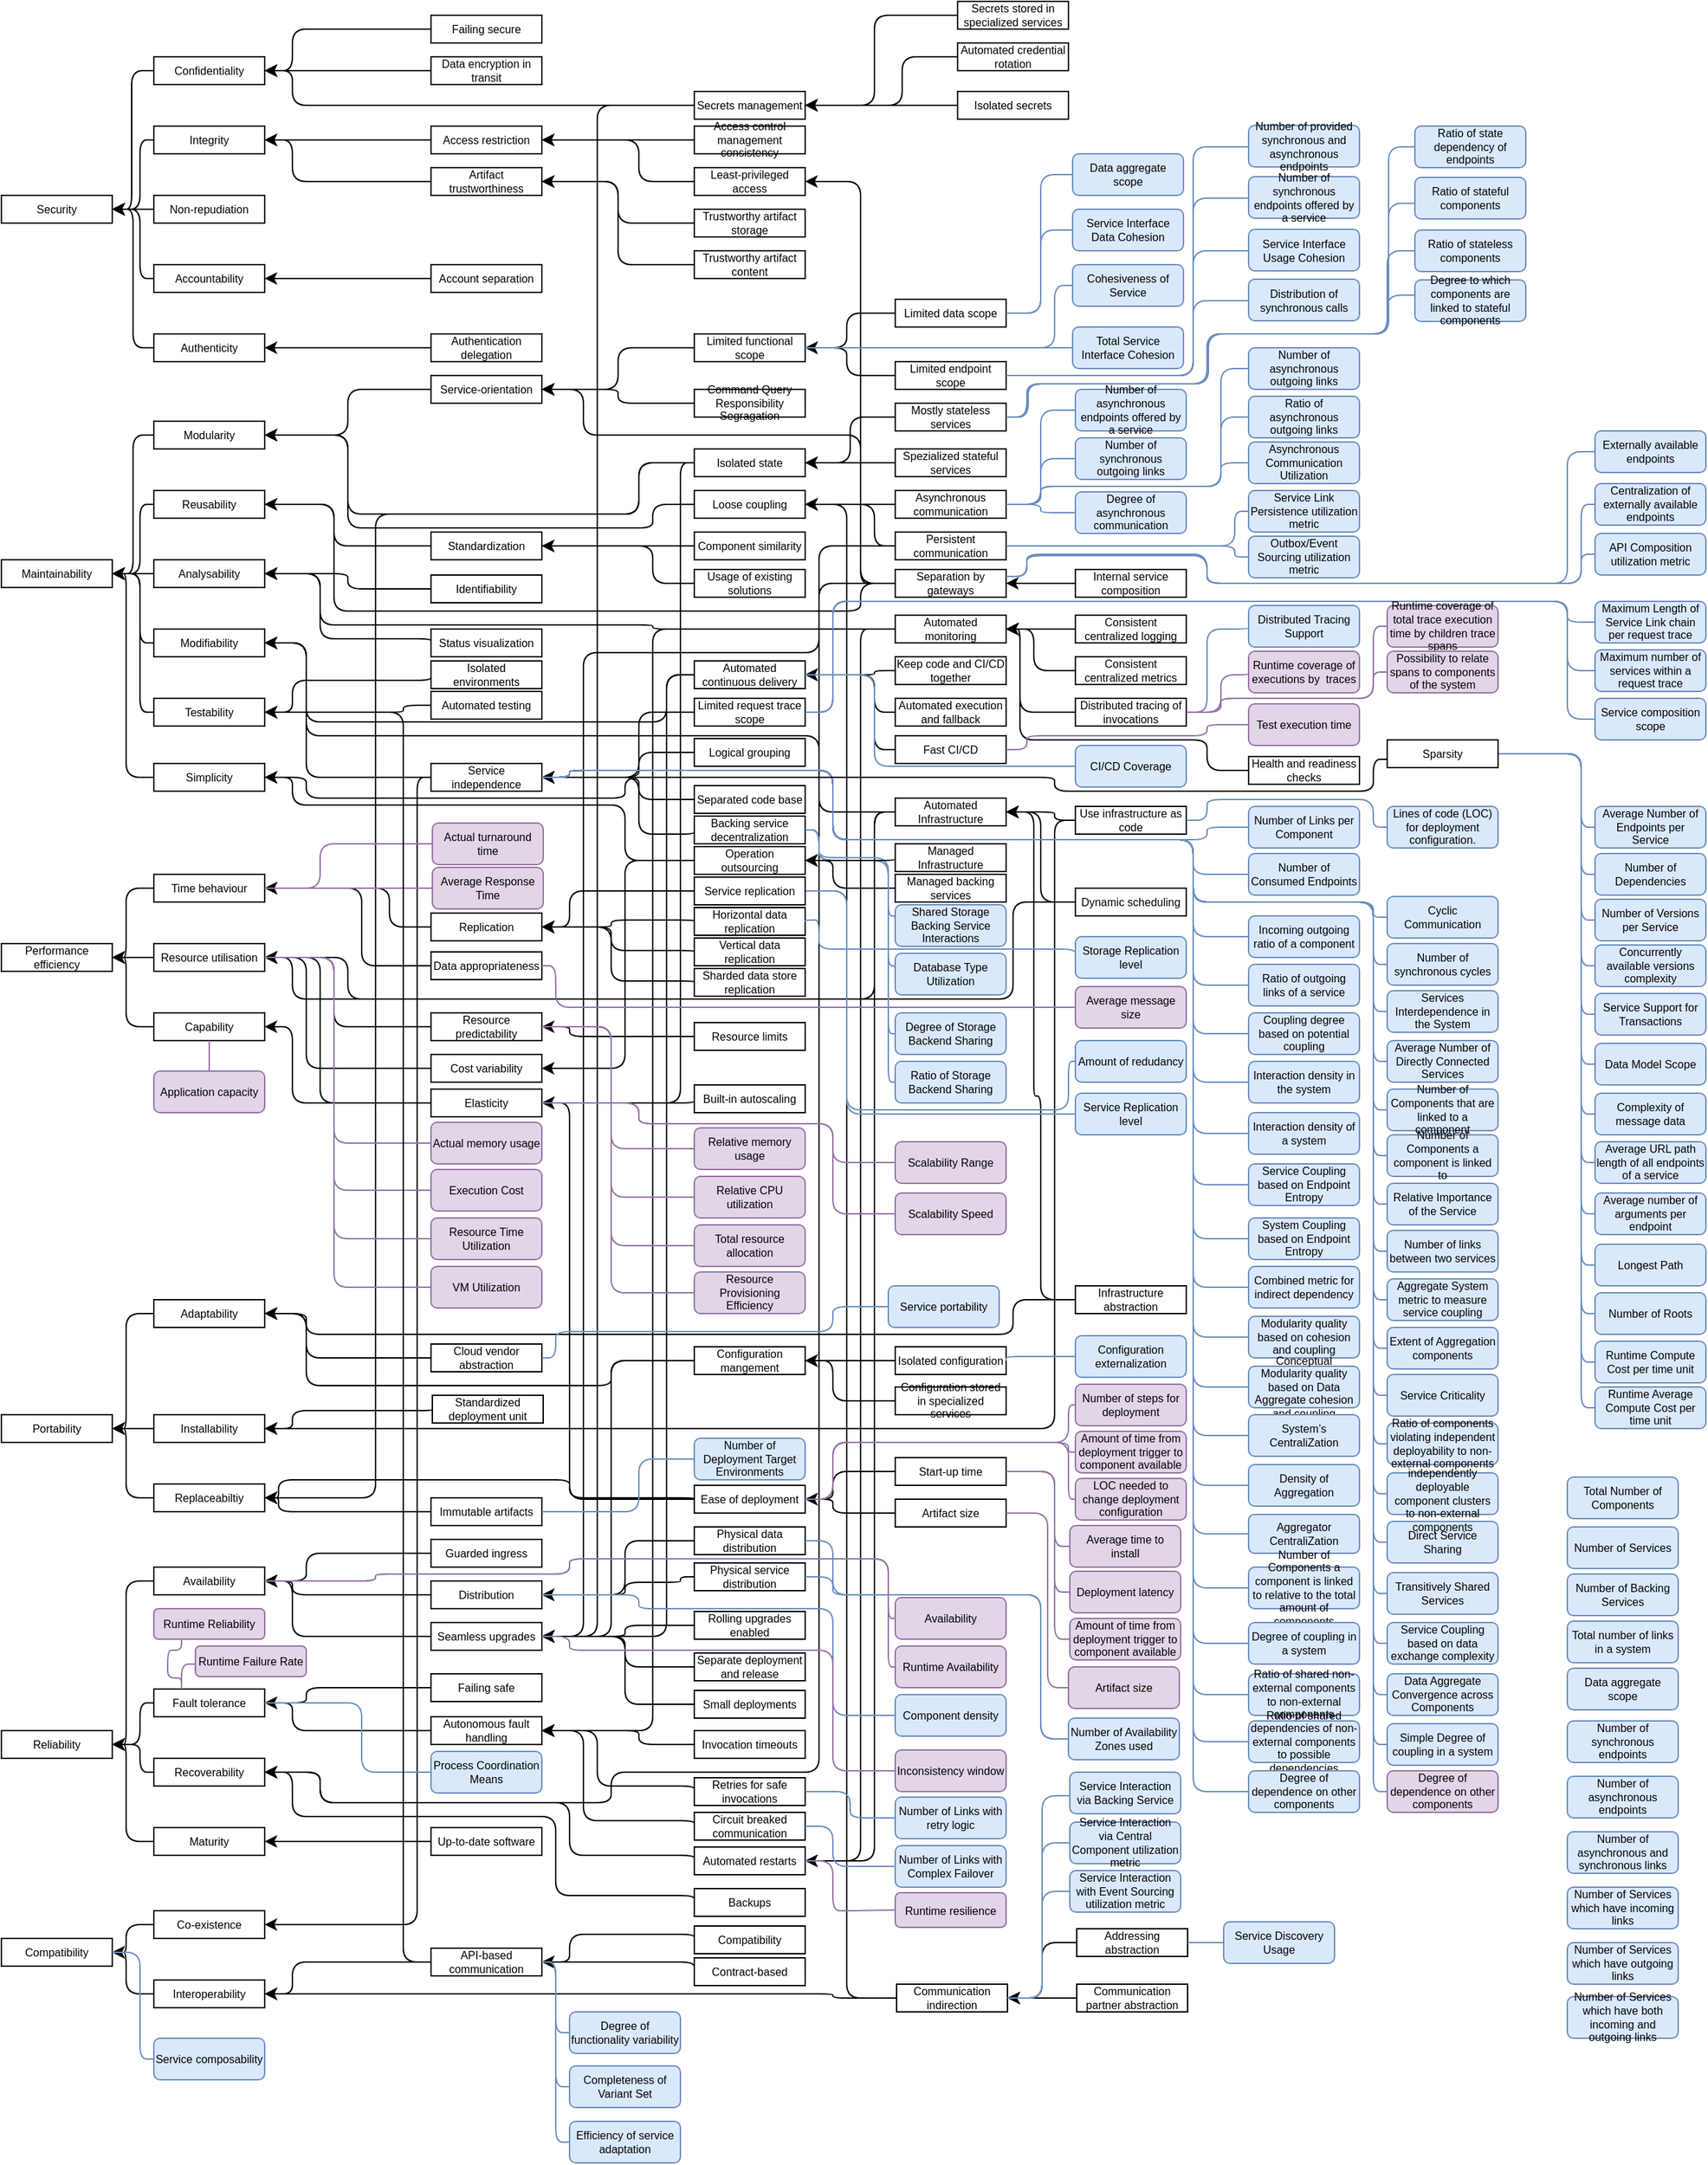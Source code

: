 <mxfile version="16.4.11" type="device"><diagram id="BA2_-EPGt1jAeeUS867W" name="Page-1"><mxGraphModel dx="1226" dy="1836" grid="1" gridSize="10" guides="1" tooltips="1" connect="1" arrows="1" fold="1" page="1" pageScale="1" pageWidth="827" pageHeight="1169" math="0" shadow="0"><root><mxCell id="0"/><mxCell id="1" parent="0"/><mxCell id="0GS9jipHzaWPzEvI7Fec-1" value="Maintainability" style="rounded=0;whiteSpace=wrap;html=1;fontSize=8;" parent="1" vertex="1"><mxGeometry x="20" y="373" width="80" height="20" as="geometry"/></mxCell><mxCell id="0GS9jipHzaWPzEvI7Fec-2" value="Portability" style="rounded=0;whiteSpace=wrap;html=1;fontSize=8;" parent="1" vertex="1"><mxGeometry x="20" y="990" width="80" height="20" as="geometry"/></mxCell><mxCell id="0GS9jipHzaWPzEvI7Fec-3" value="Performance efficiency" style="rounded=0;whiteSpace=wrap;html=1;fontSize=8;" parent="1" vertex="1"><mxGeometry x="20" y="650" width="80" height="20" as="geometry"/></mxCell><mxCell id="0GS9jipHzaWPzEvI7Fec-4" value="Compatibility" style="rounded=0;whiteSpace=wrap;html=1;fontSize=8;" parent="1" vertex="1"><mxGeometry x="20" y="1368" width="80" height="20" as="geometry"/></mxCell><mxCell id="0GS9jipHzaWPzEvI7Fec-5" value="Reliability" style="rounded=0;whiteSpace=wrap;html=1;fontSize=8;" parent="1" vertex="1"><mxGeometry x="20" y="1218" width="80" height="20" as="geometry"/></mxCell><mxCell id="0GS9jipHzaWPzEvI7Fec-6" value="Testability" style="rounded=0;whiteSpace=wrap;html=1;fontSize=8;" parent="1" vertex="1"><mxGeometry x="130" y="473" width="80" height="20" as="geometry"/></mxCell><mxCell id="0GS9jipHzaWPzEvI7Fec-7" value="Time behaviour" style="rounded=0;whiteSpace=wrap;html=1;fontSize=8;" parent="1" vertex="1"><mxGeometry x="130" y="600" width="80" height="20" as="geometry"/></mxCell><mxCell id="0GS9jipHzaWPzEvI7Fec-8" value="Modularity" style="rounded=0;whiteSpace=wrap;html=1;fontSize=8;" parent="1" vertex="1"><mxGeometry x="130" y="273" width="80" height="20" as="geometry"/></mxCell><mxCell id="0GS9jipHzaWPzEvI7Fec-9" value="Reusability" style="rounded=0;whiteSpace=wrap;html=1;fontSize=8;" parent="1" vertex="1"><mxGeometry x="130" y="323" width="80" height="20" as="geometry"/></mxCell><mxCell id="0GS9jipHzaWPzEvI7Fec-10" value="Analysability" style="rounded=0;whiteSpace=wrap;html=1;fontSize=8;" parent="1" vertex="1"><mxGeometry x="130" y="373" width="80" height="20" as="geometry"/></mxCell><mxCell id="0GS9jipHzaWPzEvI7Fec-11" value="Resource utilisation" style="rounded=0;whiteSpace=wrap;html=1;fontSize=8;" parent="1" vertex="1"><mxGeometry x="130" y="650" width="80" height="20" as="geometry"/></mxCell><mxCell id="0GS9jipHzaWPzEvI7Fec-12" value="Capability" style="rounded=0;whiteSpace=wrap;html=1;fontSize=8;" parent="1" vertex="1"><mxGeometry x="130" y="700" width="80" height="20" as="geometry"/></mxCell><mxCell id="0GS9jipHzaWPzEvI7Fec-13" value="Modifiability" style="rounded=0;whiteSpace=wrap;html=1;fontSize=8;" parent="1" vertex="1"><mxGeometry x="130" y="423" width="80" height="20" as="geometry"/></mxCell><mxCell id="0GS9jipHzaWPzEvI7Fec-14" value="Adaptability" style="rounded=0;whiteSpace=wrap;html=1;fontSize=8;" parent="1" vertex="1"><mxGeometry x="130" y="907" width="80" height="20" as="geometry"/></mxCell><mxCell id="0GS9jipHzaWPzEvI7Fec-15" value="Replaceabiltiy" style="rounded=0;whiteSpace=wrap;html=1;fontSize=8;" parent="1" vertex="1"><mxGeometry x="130" y="1040" width="80" height="20" as="geometry"/></mxCell><mxCell id="0GS9jipHzaWPzEvI7Fec-16" value="Installability" style="rounded=0;whiteSpace=wrap;html=1;fontSize=8;" parent="1" vertex="1"><mxGeometry x="130" y="990" width="80" height="20" as="geometry"/></mxCell><mxCell id="0GS9jipHzaWPzEvI7Fec-17" value="Availability" style="rounded=0;whiteSpace=wrap;html=1;fontSize=8;" parent="1" vertex="1"><mxGeometry x="130" y="1100" width="80" height="20" as="geometry"/></mxCell><mxCell id="0GS9jipHzaWPzEvI7Fec-18" value="Recoverability" style="rounded=0;whiteSpace=wrap;html=1;fontSize=8;" parent="1" vertex="1"><mxGeometry x="130" y="1238" width="80" height="20" as="geometry"/></mxCell><mxCell id="0GS9jipHzaWPzEvI7Fec-19" value="Fault tolerance" style="rounded=0;whiteSpace=wrap;html=1;fontSize=8;" parent="1" vertex="1"><mxGeometry x="130" y="1188" width="80" height="20" as="geometry"/></mxCell><mxCell id="0GS9jipHzaWPzEvI7Fec-20" value="Maturity" style="rounded=0;whiteSpace=wrap;html=1;fontSize=8;" parent="1" vertex="1"><mxGeometry x="130" y="1288" width="80" height="20" as="geometry"/></mxCell><mxCell id="0GS9jipHzaWPzEvI7Fec-21" value="Co-existence" style="rounded=0;whiteSpace=wrap;html=1;fontSize=8;" parent="1" vertex="1"><mxGeometry x="130" y="1348" width="80" height="20" as="geometry"/></mxCell><mxCell id="0GS9jipHzaWPzEvI7Fec-22" value="Interoperability" style="rounded=0;whiteSpace=wrap;html=1;fontSize=8;" parent="1" vertex="1"><mxGeometry x="130" y="1398" width="80" height="20" as="geometry"/></mxCell><mxCell id="0GS9jipHzaWPzEvI7Fec-23" value="Service-orientation" style="rounded=0;whiteSpace=wrap;html=1;fontSize=8;" parent="1" vertex="1"><mxGeometry x="330" y="240" width="80" height="20" as="geometry"/></mxCell><mxCell id="0GS9jipHzaWPzEvI7Fec-24" value="Isolated state" style="rounded=0;whiteSpace=wrap;html=1;fontSize=8;" parent="1" vertex="1"><mxGeometry x="520" y="293" width="80" height="20" as="geometry"/></mxCell><mxCell id="0GS9jipHzaWPzEvI7Fec-25" value="Loose coupling" style="rounded=0;whiteSpace=wrap;html=1;fontSize=8;" parent="1" vertex="1"><mxGeometry x="520" y="323" width="80" height="20" as="geometry"/></mxCell><mxCell id="0GS9jipHzaWPzEvI7Fec-26" value="Standardization" style="rounded=0;whiteSpace=wrap;html=1;fontSize=8;" parent="1" vertex="1"><mxGeometry x="330" y="353" width="80" height="20" as="geometry"/></mxCell><mxCell id="0GS9jipHzaWPzEvI7Fec-27" value="Separation by gateways" style="rounded=0;whiteSpace=wrap;html=1;fontSize=8;" parent="1" vertex="1"><mxGeometry x="665" y="380" width="80" height="20" as="geometry"/></mxCell><mxCell id="0GS9jipHzaWPzEvI7Fec-28" value="Automated monitoring" style="rounded=0;whiteSpace=wrap;html=1;fontSize=8;" parent="1" vertex="1"><mxGeometry x="665" y="413" width="80" height="20" as="geometry"/></mxCell><mxCell id="0GS9jipHzaWPzEvI7Fec-30" value="Automated continuous delivery" style="rounded=0;whiteSpace=wrap;html=1;fontSize=8;" parent="1" vertex="1"><mxGeometry x="520" y="446" width="80" height="20" as="geometry"/></mxCell><mxCell id="0GS9jipHzaWPzEvI7Fec-31" value="Automated Infrastructure" style="rounded=0;whiteSpace=wrap;html=1;fontSize=8;" parent="1" vertex="1"><mxGeometry x="665" y="545" width="80" height="20" as="geometry"/></mxCell><mxCell id="0GS9jipHzaWPzEvI7Fec-32" value="Service independence" style="rounded=0;whiteSpace=wrap;html=1;fontSize=8;" parent="1" vertex="1"><mxGeometry x="330" y="520" width="80" height="20" as="geometry"/></mxCell><mxCell id="0GS9jipHzaWPzEvI7Fec-33" value="Replication" style="rounded=0;whiteSpace=wrap;html=1;fontSize=8;" parent="1" vertex="1"><mxGeometry x="330" y="628" width="80" height="20" as="geometry"/></mxCell><mxCell id="0GS9jipHzaWPzEvI7Fec-35" value="Cost variability" style="rounded=0;whiteSpace=wrap;html=1;fontSize=8;" parent="1" vertex="1"><mxGeometry x="330" y="730" width="80" height="20" as="geometry"/></mxCell><mxCell id="0GS9jipHzaWPzEvI7Fec-36" value="Elasticity" style="rounded=0;whiteSpace=wrap;html=1;fontSize=8;" parent="1" vertex="1"><mxGeometry x="330" y="755" width="80" height="20" as="geometry"/></mxCell><mxCell id="0GS9jipHzaWPzEvI7Fec-37" value="Infrastructure abstraction" style="rounded=0;whiteSpace=wrap;html=1;fontSize=8;" parent="1" vertex="1"><mxGeometry x="795" y="897" width="80" height="20" as="geometry"/></mxCell><mxCell id="0GS9jipHzaWPzEvI7Fec-38" value="Cloud vendor abstraction" style="rounded=0;whiteSpace=wrap;html=1;fontSize=8;" parent="1" vertex="1"><mxGeometry x="330" y="939" width="80" height="20" as="geometry"/></mxCell><mxCell id="0GS9jipHzaWPzEvI7Fec-39" value="Standardized deployment unit" style="rounded=0;whiteSpace=wrap;html=1;fontSize=8;" parent="1" vertex="1"><mxGeometry x="331" y="976" width="80" height="20" as="geometry"/></mxCell><mxCell id="0GS9jipHzaWPzEvI7Fec-41" value="Immutable artifacts" style="rounded=0;whiteSpace=wrap;html=1;fontSize=8;" parent="1" vertex="1"><mxGeometry x="330" y="1050" width="80" height="20" as="geometry"/></mxCell><mxCell id="0GS9jipHzaWPzEvI7Fec-42" value="Ease of deployment" style="rounded=0;whiteSpace=wrap;html=1;fontSize=8;" parent="1" vertex="1"><mxGeometry x="520" y="1041" width="80" height="20" as="geometry"/></mxCell><mxCell id="0GS9jipHzaWPzEvI7Fec-43" value="Distribution" style="rounded=0;whiteSpace=wrap;html=1;fontSize=8;" parent="1" vertex="1"><mxGeometry x="330" y="1110" width="80" height="20" as="geometry"/></mxCell><mxCell id="0GS9jipHzaWPzEvI7Fec-44" value="Seamless upgrades" style="rounded=0;whiteSpace=wrap;html=1;fontSize=8;" parent="1" vertex="1"><mxGeometry x="330" y="1140" width="80" height="20" as="geometry"/></mxCell><mxCell id="0GS9jipHzaWPzEvI7Fec-45" value="Autonomous fault handling" style="rounded=0;whiteSpace=wrap;html=1;fontSize=8;" parent="1" vertex="1"><mxGeometry x="330" y="1208" width="80" height="20" as="geometry"/></mxCell><mxCell id="0GS9jipHzaWPzEvI7Fec-47" value="Automated restarts" style="rounded=0;whiteSpace=wrap;html=1;fontSize=8;" parent="1" vertex="1"><mxGeometry x="520" y="1302" width="80" height="20" as="geometry"/></mxCell><mxCell id="0GS9jipHzaWPzEvI7Fec-49" value="Up-to-date software" style="rounded=0;whiteSpace=wrap;html=1;fontSize=8;" parent="1" vertex="1"><mxGeometry x="330" y="1288" width="80" height="20" as="geometry"/></mxCell><mxCell id="0GS9jipHzaWPzEvI7Fec-51" value="API-based communication" style="rounded=0;whiteSpace=wrap;html=1;fontSize=8;" parent="1" vertex="1"><mxGeometry x="330" y="1375" width="80" height="20" as="geometry"/></mxCell><mxCell id="0GS9jipHzaWPzEvI7Fec-52" value="Communication indirection" style="rounded=0;whiteSpace=wrap;html=1;fontSize=8;" parent="1" vertex="1"><mxGeometry x="666" y="1401" width="80" height="20" as="geometry"/></mxCell><mxCell id="0GS9jipHzaWPzEvI7Fec-55" value="" style="endArrow=classic;html=1;fontSize=8;entryX=1;entryY=0.5;entryDx=0;entryDy=0;exitX=0;exitY=0.5;exitDx=0;exitDy=0;edgeStyle=orthogonalEdgeStyle;" parent="1" source="0GS9jipHzaWPzEvI7Fec-8" target="0GS9jipHzaWPzEvI7Fec-1" edge="1"><mxGeometry width="50" height="50" relative="1" as="geometry"><mxPoint x="30" y="333" as="sourcePoint"/><mxPoint x="80" y="283" as="targetPoint"/></mxGeometry></mxCell><mxCell id="0GS9jipHzaWPzEvI7Fec-56" value="" style="endArrow=classic;html=1;fontSize=8;entryX=1;entryY=0.5;entryDx=0;entryDy=0;exitX=0;exitY=0.5;exitDx=0;exitDy=0;edgeStyle=orthogonalEdgeStyle;" parent="1" source="0GS9jipHzaWPzEvI7Fec-9" edge="1"><mxGeometry width="50" height="50" relative="1" as="geometry"><mxPoint x="130" y="283" as="sourcePoint"/><mxPoint x="100" y="383" as="targetPoint"/><Array as="points"><mxPoint x="120" y="333"/><mxPoint x="120" y="383"/></Array></mxGeometry></mxCell><mxCell id="0GS9jipHzaWPzEvI7Fec-57" value="" style="endArrow=classic;html=1;fontSize=8;entryX=1;entryY=0.5;entryDx=0;entryDy=0;exitX=0;exitY=0.5;exitDx=0;exitDy=0;edgeStyle=orthogonalEdgeStyle;" parent="1" source="0GS9jipHzaWPzEvI7Fec-10" edge="1"><mxGeometry width="50" height="50" relative="1" as="geometry"><mxPoint x="130" y="333" as="sourcePoint"/><mxPoint x="100" y="383" as="targetPoint"/><Array as="points"><mxPoint x="130" y="383"/><mxPoint x="130" y="383"/></Array></mxGeometry></mxCell><mxCell id="0GS9jipHzaWPzEvI7Fec-58" value="" style="endArrow=classic;html=1;fontSize=8;entryX=1;entryY=0.5;entryDx=0;entryDy=0;exitX=0;exitY=0.5;exitDx=0;exitDy=0;edgeStyle=orthogonalEdgeStyle;" parent="1" source="0GS9jipHzaWPzEvI7Fec-13" edge="1"><mxGeometry width="50" height="50" relative="1" as="geometry"><mxPoint x="130" y="383" as="sourcePoint"/><mxPoint x="100" y="383" as="targetPoint"/><Array as="points"><mxPoint x="120" y="433"/><mxPoint x="120" y="383"/></Array></mxGeometry></mxCell><mxCell id="0GS9jipHzaWPzEvI7Fec-59" value="" style="endArrow=classic;html=1;fontSize=8;entryX=1;entryY=0.5;entryDx=0;entryDy=0;exitX=0;exitY=0.5;exitDx=0;exitDy=0;edgeStyle=orthogonalEdgeStyle;" parent="1" source="0GS9jipHzaWPzEvI7Fec-6" edge="1"><mxGeometry width="50" height="50" relative="1" as="geometry"><mxPoint x="130" y="283" as="sourcePoint"/><mxPoint x="100" y="383" as="targetPoint"/><Array as="points"><mxPoint x="120" y="483"/><mxPoint x="120" y="383"/></Array></mxGeometry></mxCell><mxCell id="0GS9jipHzaWPzEvI7Fec-60" value="" style="endArrow=classic;html=1;fontSize=8;entryX=1;entryY=0.5;entryDx=0;entryDy=0;exitX=0;exitY=0.5;exitDx=0;exitDy=0;edgeStyle=orthogonalEdgeStyle;" parent="1" source="0GS9jipHzaWPzEvI7Fec-23" target="0GS9jipHzaWPzEvI7Fec-8" edge="1"><mxGeometry width="50" height="50" relative="1" as="geometry"><mxPoint x="260" y="313" as="sourcePoint"/><mxPoint x="310" y="263" as="targetPoint"/><Array as="points"><mxPoint x="270" y="250"/><mxPoint x="270" y="283"/></Array></mxGeometry></mxCell><mxCell id="0GS9jipHzaWPzEvI7Fec-61" value="" style="endArrow=classic;html=1;fontSize=8;entryX=1;entryY=0.5;entryDx=0;entryDy=0;exitX=0;exitY=0.5;exitDx=0;exitDy=0;edgeStyle=orthogonalEdgeStyle;" parent="1" source="0GS9jipHzaWPzEvI7Fec-24" edge="1"><mxGeometry width="50" height="50" relative="1" as="geometry"><mxPoint x="330" y="273" as="sourcePoint"/><mxPoint x="210" y="283" as="targetPoint"/><Array as="points"><mxPoint x="480" y="303"/><mxPoint x="480" y="340"/><mxPoint x="270" y="340"/><mxPoint x="270" y="283"/></Array></mxGeometry></mxCell><mxCell id="0GS9jipHzaWPzEvI7Fec-62" value="" style="endArrow=classic;html=1;fontSize=8;entryX=1;entryY=0.5;entryDx=0;entryDy=0;exitX=0;exitY=0.5;exitDx=0;exitDy=0;edgeStyle=orthogonalEdgeStyle;" parent="1" source="0GS9jipHzaWPzEvI7Fec-25" edge="1"><mxGeometry width="50" height="50" relative="1" as="geometry"><mxPoint x="330" y="303" as="sourcePoint"/><mxPoint x="210" y="283" as="targetPoint"/><Array as="points"><mxPoint x="490" y="333"/><mxPoint x="490" y="350"/><mxPoint x="270" y="350"/><mxPoint x="270" y="283"/></Array></mxGeometry></mxCell><mxCell id="0GS9jipHzaWPzEvI7Fec-63" value="" style="endArrow=classic;html=1;fontSize=8;entryX=1;entryY=0.5;entryDx=0;entryDy=0;exitX=0;exitY=0.5;exitDx=0;exitDy=0;edgeStyle=orthogonalEdgeStyle;" parent="1" source="0GS9jipHzaWPzEvI7Fec-26" target="0GS9jipHzaWPzEvI7Fec-9" edge="1"><mxGeometry width="50" height="50" relative="1" as="geometry"><mxPoint x="330" y="333" as="sourcePoint"/><mxPoint x="210" y="283" as="targetPoint"/><Array as="points"><mxPoint x="260" y="363"/><mxPoint x="260" y="333"/></Array></mxGeometry></mxCell><mxCell id="0GS9jipHzaWPzEvI7Fec-64" value="" style="endArrow=classic;html=1;fontSize=8;entryX=1;entryY=0.5;entryDx=0;entryDy=0;exitX=0;exitY=0.5;exitDx=0;exitDy=0;edgeStyle=orthogonalEdgeStyle;" parent="1" source="0GS9jipHzaWPzEvI7Fec-27" edge="1"><mxGeometry width="50" height="50" relative="1" as="geometry"><mxPoint x="330" y="363" as="sourcePoint"/><mxPoint x="210" y="333" as="targetPoint"/><Array as="points"><mxPoint x="640" y="390"/><mxPoint x="640" y="410"/><mxPoint x="260" y="410"/><mxPoint x="260" y="333"/></Array></mxGeometry></mxCell><mxCell id="0GS9jipHzaWPzEvI7Fec-65" value="" style="endArrow=classic;html=1;fontSize=8;exitX=0;exitY=0.5;exitDx=0;exitDy=0;edgeStyle=orthogonalEdgeStyle;" parent="1" source="0GS9jipHzaWPzEvI7Fec-28" edge="1"><mxGeometry width="50" height="50" relative="1" as="geometry"><mxPoint x="330" y="393" as="sourcePoint"/><mxPoint x="210" y="383" as="targetPoint"/><Array as="points"><mxPoint x="490" y="423"/><mxPoint x="490" y="420"/><mxPoint x="250" y="420"/><mxPoint x="250" y="383"/></Array></mxGeometry></mxCell><mxCell id="0GS9jipHzaWPzEvI7Fec-67" value="" style="endArrow=classic;html=1;fontSize=8;exitX=0;exitY=0.5;exitDx=0;exitDy=0;edgeStyle=orthogonalEdgeStyle;entryX=1;entryY=0.5;entryDx=0;entryDy=0;" parent="1" source="0GS9jipHzaWPzEvI7Fec-30" edge="1"><mxGeometry width="50" height="50" relative="1" as="geometry"><mxPoint x="330" y="453" as="sourcePoint"/><mxPoint x="210" y="433" as="targetPoint"/><Array as="points"><mxPoint x="500" y="456"/><mxPoint x="500" y="490"/><mxPoint x="240" y="490"/><mxPoint x="240" y="433"/></Array></mxGeometry></mxCell><mxCell id="0GS9jipHzaWPzEvI7Fec-68" value="" style="endArrow=classic;html=1;fontSize=8;exitX=0;exitY=0.5;exitDx=0;exitDy=0;edgeStyle=orthogonalEdgeStyle;entryX=1;entryY=0.5;entryDx=0;entryDy=0;" parent="1" source="0GS9jipHzaWPzEvI7Fec-31" edge="1"><mxGeometry width="50" height="50" relative="1" as="geometry"><mxPoint x="330" y="483" as="sourcePoint"/><mxPoint x="210" y="433" as="targetPoint"/><Array as="points"><mxPoint x="610" y="555"/><mxPoint x="610" y="500"/><mxPoint x="240" y="500"/><mxPoint x="240" y="433"/></Array></mxGeometry></mxCell><mxCell id="0GS9jipHzaWPzEvI7Fec-69" value="" style="endArrow=classic;html=1;fontSize=8;edgeStyle=orthogonalEdgeStyle;entryX=1;entryY=0.5;entryDx=0;entryDy=0;exitX=0;exitY=0.5;exitDx=0;exitDy=0;" parent="1" source="0GS9jipHzaWPzEvI7Fec-32" edge="1"><mxGeometry width="50" height="50" relative="1" as="geometry"><mxPoint x="330" y="543" as="sourcePoint"/><mxPoint x="210" y="433" as="targetPoint"/><Array as="points"><mxPoint x="240" y="530"/><mxPoint x="240" y="433"/></Array></mxGeometry></mxCell><mxCell id="0GS9jipHzaWPzEvI7Fec-70" value="" style="endArrow=classic;html=1;fontSize=8;edgeStyle=orthogonalEdgeStyle;entryX=1;entryY=0.5;entryDx=0;entryDy=0;exitX=0;exitY=0.5;exitDx=0;exitDy=0;" parent="1" source="0GS9jipHzaWPzEvI7Fec-33" target="0GS9jipHzaWPzEvI7Fec-7" edge="1"><mxGeometry width="50" height="50" relative="1" as="geometry"><mxPoint x="330" y="610" as="sourcePoint"/><mxPoint x="210" y="500" as="targetPoint"/><Array as="points"><mxPoint x="300" y="638"/><mxPoint x="300" y="610"/></Array></mxGeometry></mxCell><mxCell id="0GS9jipHzaWPzEvI7Fec-71" value="" style="endArrow=classic;html=1;fontSize=8;edgeStyle=orthogonalEdgeStyle;entryX=1;entryY=0.5;entryDx=0;entryDy=0;exitX=0;exitY=0.5;exitDx=0;exitDy=0;" parent="1" source="0GS9jipHzaWPzEvI7Fec-36" target="0GS9jipHzaWPzEvI7Fec-11" edge="1"><mxGeometry width="50" height="50" relative="1" as="geometry"><mxPoint x="330" y="640" as="sourcePoint"/><mxPoint x="210" y="610" as="targetPoint"/><Array as="points"><mxPoint x="250" y="765"/><mxPoint x="250" y="660"/></Array></mxGeometry></mxCell><mxCell id="0GS9jipHzaWPzEvI7Fec-72" value="" style="endArrow=classic;html=1;fontSize=8;edgeStyle=orthogonalEdgeStyle;entryX=1;entryY=0.5;entryDx=0;entryDy=0;exitX=0;exitY=0.5;exitDx=0;exitDy=0;" parent="1" source="0GS9jipHzaWPzEvI7Fec-35" edge="1"><mxGeometry width="50" height="50" relative="1" as="geometry"><mxPoint x="330" y="670" as="sourcePoint"/><mxPoint x="210" y="660" as="targetPoint"/><Array as="points"><mxPoint x="240" y="740"/><mxPoint x="240" y="660"/></Array></mxGeometry></mxCell><mxCell id="0GS9jipHzaWPzEvI7Fec-73" value="" style="endArrow=classic;html=1;fontSize=8;edgeStyle=orthogonalEdgeStyle;entryX=1;entryY=0.5;entryDx=0;entryDy=0;exitX=0;exitY=0.5;exitDx=0;exitDy=0;" parent="1" source="0GS9jipHzaWPzEvI7Fec-36" target="0GS9jipHzaWPzEvI7Fec-12" edge="1"><mxGeometry width="50" height="50" relative="1" as="geometry"><mxPoint x="330" y="700" as="sourcePoint"/><mxPoint x="210" y="660" as="targetPoint"/><Array as="points"><mxPoint x="230" y="765"/><mxPoint x="230" y="710"/></Array></mxGeometry></mxCell><mxCell id="0GS9jipHzaWPzEvI7Fec-74" value="" style="endArrow=classic;html=1;fontSize=8;edgeStyle=orthogonalEdgeStyle;entryX=1;entryY=0.5;entryDx=0;entryDy=0;exitX=0;exitY=0.5;exitDx=0;exitDy=0;" parent="1" source="0GS9jipHzaWPzEvI7Fec-37" target="0GS9jipHzaWPzEvI7Fec-14" edge="1"><mxGeometry width="50" height="50" relative="1" as="geometry"><mxPoint x="330" y="877" as="sourcePoint"/><mxPoint x="210" y="857" as="targetPoint"/><Array as="points"><mxPoint x="750" y="907"/><mxPoint x="750" y="932"/><mxPoint x="240" y="932"/><mxPoint x="240" y="917"/></Array></mxGeometry></mxCell><mxCell id="0GS9jipHzaWPzEvI7Fec-75" value="" style="endArrow=classic;html=1;fontSize=8;edgeStyle=orthogonalEdgeStyle;entryX=1;entryY=0.5;entryDx=0;entryDy=0;exitX=0;exitY=0.5;exitDx=0;exitDy=0;" parent="1" source="0GS9jipHzaWPzEvI7Fec-38" edge="1"><mxGeometry width="50" height="50" relative="1" as="geometry"><mxPoint x="330" y="907" as="sourcePoint"/><mxPoint x="210" y="917" as="targetPoint"/><Array as="points"><mxPoint x="240" y="949"/><mxPoint x="240" y="917"/></Array></mxGeometry></mxCell><mxCell id="0GS9jipHzaWPzEvI7Fec-76" value="" style="endArrow=classic;html=1;fontSize=8;edgeStyle=orthogonalEdgeStyle;entryX=1;entryY=0.5;entryDx=0;entryDy=0;exitX=0;exitY=0.5;exitDx=0;exitDy=0;" parent="1" source="0GS9jipHzaWPzEvI7Fec-39" target="0GS9jipHzaWPzEvI7Fec-16" edge="1"><mxGeometry width="50" height="50" relative="1" as="geometry"><mxPoint x="330" y="970" as="sourcePoint"/><mxPoint x="210" y="950" as="targetPoint"/><Array as="points"><mxPoint x="331" y="987"/><mxPoint x="230" y="987"/><mxPoint x="230" y="1000"/></Array></mxGeometry></mxCell><mxCell id="0GS9jipHzaWPzEvI7Fec-78" value="" style="endArrow=classic;html=1;fontSize=8;edgeStyle=orthogonalEdgeStyle;entryX=1;entryY=0.5;entryDx=0;entryDy=0;" parent="1" target="0GS9jipHzaWPzEvI7Fec-3" edge="1"><mxGeometry width="50" height="50" relative="1" as="geometry"><mxPoint x="130" y="610" as="sourcePoint"/><mxPoint x="210" y="610" as="targetPoint"/><Array as="points"><mxPoint x="110" y="610"/><mxPoint x="110" y="660"/></Array></mxGeometry></mxCell><mxCell id="0GS9jipHzaWPzEvI7Fec-79" value="" style="endArrow=classic;html=1;fontSize=8;edgeStyle=orthogonalEdgeStyle;entryX=1;entryY=0.5;entryDx=0;entryDy=0;exitX=0;exitY=0.5;exitDx=0;exitDy=0;" parent="1" source="0GS9jipHzaWPzEvI7Fec-11" edge="1"><mxGeometry width="50" height="50" relative="1" as="geometry"><mxPoint x="130" y="610" as="sourcePoint"/><mxPoint x="100" y="660" as="targetPoint"/><Array as="points"><mxPoint x="120" y="660"/><mxPoint x="120" y="660"/></Array></mxGeometry></mxCell><mxCell id="0GS9jipHzaWPzEvI7Fec-80" value="" style="endArrow=classic;html=1;fontSize=8;edgeStyle=orthogonalEdgeStyle;entryX=1;entryY=0.5;entryDx=0;entryDy=0;exitX=0;exitY=0.5;exitDx=0;exitDy=0;" parent="1" source="0GS9jipHzaWPzEvI7Fec-12" edge="1"><mxGeometry width="50" height="50" relative="1" as="geometry"><mxPoint x="130" y="660" as="sourcePoint"/><mxPoint x="100" y="660" as="targetPoint"/><Array as="points"><mxPoint x="110" y="710"/><mxPoint x="110" y="660"/></Array></mxGeometry></mxCell><mxCell id="0GS9jipHzaWPzEvI7Fec-81" value="" style="endArrow=classic;html=1;fontSize=8;edgeStyle=orthogonalEdgeStyle;entryX=1;entryY=0.5;entryDx=0;entryDy=0;exitX=0;exitY=0.5;exitDx=0;exitDy=0;" parent="1" source="0GS9jipHzaWPzEvI7Fec-14" target="0GS9jipHzaWPzEvI7Fec-2" edge="1"><mxGeometry width="50" height="50" relative="1" as="geometry"><mxPoint x="130" y="857" as="sourcePoint"/><mxPoint x="100" y="807" as="targetPoint"/><Array as="points"><mxPoint x="110" y="917"/><mxPoint x="110" y="1000"/></Array></mxGeometry></mxCell><mxCell id="0GS9jipHzaWPzEvI7Fec-82" value="" style="endArrow=classic;html=1;fontSize=8;edgeStyle=orthogonalEdgeStyle;entryX=1;entryY=0.5;entryDx=0;entryDy=0;exitX=0;exitY=0.5;exitDx=0;exitDy=0;" parent="1" source="0GS9jipHzaWPzEvI7Fec-16" edge="1"><mxGeometry width="50" height="50" relative="1" as="geometry"><mxPoint x="130" y="950" as="sourcePoint"/><mxPoint x="100" y="1000" as="targetPoint"/><Array as="points"><mxPoint x="120" y="1000"/><mxPoint x="120" y="1000"/></Array></mxGeometry></mxCell><mxCell id="0GS9jipHzaWPzEvI7Fec-83" value="" style="endArrow=classic;html=1;fontSize=8;edgeStyle=orthogonalEdgeStyle;entryX=1;entryY=0.5;entryDx=0;entryDy=0;exitX=0;exitY=0.5;exitDx=0;exitDy=0;" parent="1" source="0GS9jipHzaWPzEvI7Fec-15" edge="1"><mxGeometry width="50" height="50" relative="1" as="geometry"><mxPoint x="130" y="1000" as="sourcePoint"/><mxPoint x="100" y="1000" as="targetPoint"/><Array as="points"><mxPoint x="110" y="1050"/><mxPoint x="110" y="1000"/></Array></mxGeometry></mxCell><mxCell id="0GS9jipHzaWPzEvI7Fec-84" value="" style="endArrow=classic;html=1;fontSize=8;edgeStyle=orthogonalEdgeStyle;entryX=1;entryY=0.5;entryDx=0;entryDy=0;exitX=0;exitY=0.5;exitDx=0;exitDy=0;" parent="1" source="0GS9jipHzaWPzEvI7Fec-17" target="0GS9jipHzaWPzEvI7Fec-5" edge="1"><mxGeometry width="50" height="50" relative="1" as="geometry"><mxPoint x="130" y="1050" as="sourcePoint"/><mxPoint x="100" y="1000" as="targetPoint"/><Array as="points"><mxPoint x="110" y="1110"/><mxPoint x="110" y="1228"/></Array></mxGeometry></mxCell><mxCell id="0GS9jipHzaWPzEvI7Fec-85" value="" style="endArrow=classic;html=1;fontSize=8;edgeStyle=orthogonalEdgeStyle;entryX=1;entryY=0.5;entryDx=0;entryDy=0;exitX=0;exitY=0.5;exitDx=0;exitDy=0;" parent="1" source="0GS9jipHzaWPzEvI7Fec-19" edge="1"><mxGeometry width="50" height="50" relative="1" as="geometry"><mxPoint x="130" y="1148" as="sourcePoint"/><mxPoint x="100" y="1228" as="targetPoint"/><Array as="points"><mxPoint x="120" y="1198"/><mxPoint x="120" y="1228"/></Array></mxGeometry></mxCell><mxCell id="0GS9jipHzaWPzEvI7Fec-86" value="" style="endArrow=classic;html=1;fontSize=8;edgeStyle=orthogonalEdgeStyle;entryX=1;entryY=0.5;entryDx=0;entryDy=0;exitX=0;exitY=0.5;exitDx=0;exitDy=0;" parent="1" source="0GS9jipHzaWPzEvI7Fec-18" edge="1"><mxGeometry width="50" height="50" relative="1" as="geometry"><mxPoint x="130" y="1198" as="sourcePoint"/><mxPoint x="100" y="1228" as="targetPoint"/><Array as="points"><mxPoint x="120" y="1248"/><mxPoint x="120" y="1228"/></Array></mxGeometry></mxCell><mxCell id="0GS9jipHzaWPzEvI7Fec-87" value="" style="endArrow=classic;html=1;fontSize=8;edgeStyle=orthogonalEdgeStyle;entryX=1;entryY=0.5;entryDx=0;entryDy=0;exitX=0;exitY=0.5;exitDx=0;exitDy=0;" parent="1" source="0GS9jipHzaWPzEvI7Fec-20" edge="1"><mxGeometry width="50" height="50" relative="1" as="geometry"><mxPoint x="130" y="1248" as="sourcePoint"/><mxPoint x="100" y="1228" as="targetPoint"/><Array as="points"><mxPoint x="110" y="1298"/><mxPoint x="110" y="1228"/></Array></mxGeometry></mxCell><mxCell id="0GS9jipHzaWPzEvI7Fec-88" value="" style="endArrow=classic;html=1;fontSize=8;edgeStyle=orthogonalEdgeStyle;entryX=1;entryY=0.5;entryDx=0;entryDy=0;exitX=0;exitY=0.5;exitDx=0;exitDy=0;" parent="1" source="0GS9jipHzaWPzEvI7Fec-21" target="0GS9jipHzaWPzEvI7Fec-4" edge="1"><mxGeometry width="50" height="50" relative="1" as="geometry"><mxPoint x="130" y="1298" as="sourcePoint"/><mxPoint x="100" y="1228" as="targetPoint"/><Array as="points"><mxPoint x="110" y="1358"/><mxPoint x="110" y="1378"/></Array></mxGeometry></mxCell><mxCell id="0GS9jipHzaWPzEvI7Fec-89" value="" style="endArrow=classic;html=1;fontSize=8;edgeStyle=orthogonalEdgeStyle;entryX=1;entryY=0.5;entryDx=0;entryDy=0;exitX=0;exitY=0.5;exitDx=0;exitDy=0;" parent="1" source="0GS9jipHzaWPzEvI7Fec-22" edge="1"><mxGeometry width="50" height="50" relative="1" as="geometry"><mxPoint x="130" y="1358" as="sourcePoint"/><mxPoint x="100" y="1378" as="targetPoint"/><Array as="points"><mxPoint x="110" y="1408"/><mxPoint x="110" y="1378"/></Array></mxGeometry></mxCell><mxCell id="0GS9jipHzaWPzEvI7Fec-90" value="" style="endArrow=classic;html=1;fontSize=8;edgeStyle=orthogonalEdgeStyle;exitX=0;exitY=0.5;exitDx=0;exitDy=0;entryX=1;entryY=0.5;entryDx=0;entryDy=0;" parent="1" source="0GS9jipHzaWPzEvI7Fec-41" target="0GS9jipHzaWPzEvI7Fec-15" edge="1"><mxGeometry width="50" height="50" relative="1" as="geometry"><mxPoint x="140" y="1330" as="sourcePoint"/><mxPoint x="220" y="1040" as="targetPoint"/><Array as="points"><mxPoint x="220" y="1060"/><mxPoint x="220" y="1050"/></Array></mxGeometry></mxCell><mxCell id="0GS9jipHzaWPzEvI7Fec-91" value="" style="endArrow=classic;html=1;fontSize=8;edgeStyle=orthogonalEdgeStyle;exitX=0;exitY=0.5;exitDx=0;exitDy=0;entryX=1;entryY=0.5;entryDx=0;entryDy=0;" parent="1" source="0GS9jipHzaWPzEvI7Fec-42" edge="1"><mxGeometry width="50" height="50" relative="1" as="geometry"><mxPoint x="330" y="1060" as="sourcePoint"/><mxPoint x="210" y="1050" as="targetPoint"/><Array as="points"><mxPoint x="430" y="1050"/><mxPoint x="430" y="1037"/><mxPoint x="220" y="1037"/><mxPoint x="220" y="1050"/></Array></mxGeometry></mxCell><mxCell id="0GS9jipHzaWPzEvI7Fec-92" value="" style="endArrow=classic;html=1;fontSize=8;edgeStyle=orthogonalEdgeStyle;exitX=0;exitY=0.5;exitDx=0;exitDy=0;entryX=1;entryY=0.5;entryDx=0;entryDy=0;" parent="1" source="0GS9jipHzaWPzEvI7Fec-43" target="0GS9jipHzaWPzEvI7Fec-17" edge="1"><mxGeometry width="50" height="50" relative="1" as="geometry"><mxPoint x="330" y="1090" as="sourcePoint"/><mxPoint x="210" y="1050" as="targetPoint"/><Array as="points"><mxPoint x="230" y="1120"/><mxPoint x="230" y="1110"/></Array></mxGeometry></mxCell><mxCell id="0GS9jipHzaWPzEvI7Fec-93" value="" style="endArrow=classic;html=1;fontSize=8;edgeStyle=orthogonalEdgeStyle;exitX=0;exitY=0.5;exitDx=0;exitDy=0;" parent="1" source="0GS9jipHzaWPzEvI7Fec-44" edge="1"><mxGeometry width="50" height="50" relative="1" as="geometry"><mxPoint x="330" y="1120" as="sourcePoint"/><mxPoint x="210" y="1110" as="targetPoint"/><Array as="points"><mxPoint x="230" y="1150"/><mxPoint x="230" y="1110"/></Array></mxGeometry></mxCell><mxCell id="0GS9jipHzaWPzEvI7Fec-94" value="" style="endArrow=classic;html=1;fontSize=8;edgeStyle=orthogonalEdgeStyle;exitX=0;exitY=0.5;exitDx=0;exitDy=0;entryX=1;entryY=0.5;entryDx=0;entryDy=0;" parent="1" source="0GS9jipHzaWPzEvI7Fec-45" target="0GS9jipHzaWPzEvI7Fec-19" edge="1"><mxGeometry width="50" height="50" relative="1" as="geometry"><mxPoint x="330" y="1188" as="sourcePoint"/><mxPoint x="210" y="1198" as="targetPoint"/><Array as="points"><mxPoint x="230" y="1218"/><mxPoint x="230" y="1198"/></Array></mxGeometry></mxCell><mxCell id="0GS9jipHzaWPzEvI7Fec-96" value="" style="endArrow=classic;html=1;fontSize=8;edgeStyle=orthogonalEdgeStyle;exitX=0;exitY=0.5;exitDx=0;exitDy=0;entryX=1;entryY=0.5;entryDx=0;entryDy=0;" parent="1" source="0GS9jipHzaWPzEvI7Fec-47" edge="1"><mxGeometry width="50" height="50" relative="1" as="geometry"><mxPoint x="330" y="1248" as="sourcePoint"/><mxPoint x="210" y="1248" as="targetPoint"/><Array as="points"><mxPoint x="520" y="1308"/><mxPoint x="430" y="1308"/><mxPoint x="430" y="1270"/><mxPoint x="250" y="1270"/><mxPoint x="250" y="1248"/></Array></mxGeometry></mxCell><mxCell id="0GS9jipHzaWPzEvI7Fec-98" value="" style="endArrow=classic;html=1;fontSize=8;edgeStyle=orthogonalEdgeStyle;exitX=0;exitY=0.5;exitDx=0;exitDy=0;entryX=1;entryY=0.5;entryDx=0;entryDy=0;" parent="1" source="0GS9jipHzaWPzEvI7Fec-49" edge="1"><mxGeometry width="50" height="50" relative="1" as="geometry"><mxPoint x="330" y="1308" as="sourcePoint"/><mxPoint x="210" y="1298" as="targetPoint"/><Array as="points"><mxPoint x="330" y="1298"/></Array></mxGeometry></mxCell><mxCell id="0GS9jipHzaWPzEvI7Fec-99" value="" style="endArrow=classic;html=1;fontSize=8;edgeStyle=orthogonalEdgeStyle;exitX=0;exitY=0.5;exitDx=0;exitDy=0;entryX=1;entryY=0.5;entryDx=0;entryDy=0;" parent="1" source="0GS9jipHzaWPzEvI7Fec-32" target="0GS9jipHzaWPzEvI7Fec-21" edge="1"><mxGeometry width="50" height="50" relative="1" as="geometry"><mxPoint x="330" y="1085" as="sourcePoint"/><mxPoint x="210" y="1045" as="targetPoint"/><Array as="points"><mxPoint x="320" y="530"/><mxPoint x="320" y="1358"/></Array></mxGeometry></mxCell><mxCell id="0GS9jipHzaWPzEvI7Fec-100" value="" style="endArrow=classic;html=1;fontSize=8;edgeStyle=orthogonalEdgeStyle;exitX=0;exitY=0.5;exitDx=0;exitDy=0;entryX=1;entryY=0.5;entryDx=0;entryDy=0;" parent="1" source="0GS9jipHzaWPzEvI7Fec-51" target="0GS9jipHzaWPzEvI7Fec-22" edge="1"><mxGeometry width="50" height="50" relative="1" as="geometry"><mxPoint x="330" y="1368" as="sourcePoint"/><mxPoint x="210" y="1358" as="targetPoint"/><Array as="points"><mxPoint x="230" y="1385"/><mxPoint x="230" y="1408"/></Array></mxGeometry></mxCell><mxCell id="0GS9jipHzaWPzEvI7Fec-101" value="" style="endArrow=classic;html=1;fontSize=8;edgeStyle=orthogonalEdgeStyle;exitX=0;exitY=0.5;exitDx=0;exitDy=0;entryX=1;entryY=0.5;entryDx=0;entryDy=0;" parent="1" source="0GS9jipHzaWPzEvI7Fec-52" target="0GS9jipHzaWPzEvI7Fec-22" edge="1"><mxGeometry width="50" height="50" relative="1" as="geometry"><mxPoint x="330" y="1251" as="sourcePoint"/><mxPoint x="210" y="1261" as="targetPoint"/><Array as="points"><mxPoint x="620" y="1411"/><mxPoint x="620" y="1408"/></Array></mxGeometry></mxCell><mxCell id="0GS9jipHzaWPzEvI7Fec-102" value="" style="endArrow=classic;html=1;fontSize=8;entryX=1;entryY=0.5;entryDx=0;entryDy=0;edgeStyle=orthogonalEdgeStyle;exitX=0;exitY=0.5;exitDx=0;exitDy=0;" parent="1" source="0GS9jipHzaWPzEvI7Fec-24" target="0GS9jipHzaWPzEvI7Fec-15" edge="1"><mxGeometry width="50" height="50" relative="1" as="geometry"><mxPoint x="330" y="320" as="sourcePoint"/><mxPoint x="210" y="283" as="targetPoint"/><Array as="points"><mxPoint x="480" y="303"/><mxPoint x="480" y="340"/><mxPoint x="290" y="340"/><mxPoint x="290" y="1050"/></Array></mxGeometry></mxCell><mxCell id="iiv4-miVKK1TpGfXuYc--1" value="" style="endArrow=classic;html=1;fontSize=8;exitX=0;exitY=0.5;exitDx=0;exitDy=0;edgeStyle=orthogonalEdgeStyle;entryX=1;entryY=0.5;entryDx=0;entryDy=0;" parent="1" source="0GS9jipHzaWPzEvI7Fec-24" target="0GS9jipHzaWPzEvI7Fec-36" edge="1"><mxGeometry width="50" height="50" relative="1" as="geometry"><mxPoint x="600" y="293" as="sourcePoint"/><mxPoint x="410" y="732" as="targetPoint"/><Array as="points"><mxPoint x="510" y="303"/><mxPoint x="510" y="765"/></Array></mxGeometry></mxCell><mxCell id="iiv4-miVKK1TpGfXuYc--6" value="" style="endArrow=classic;html=1;fontSize=8;exitX=0;exitY=0.5;exitDx=0;exitDy=0;edgeStyle=orthogonalEdgeStyle;entryX=1;entryY=0.5;entryDx=0;entryDy=0;" parent="1" source="0GS9jipHzaWPzEvI7Fec-42" target="0GS9jipHzaWPzEvI7Fec-36" edge="1"><mxGeometry width="50" height="50" relative="1" as="geometry"><mxPoint x="410" y="892" as="sourcePoint"/><mxPoint x="410" y="682" as="targetPoint"/><Array as="points"><mxPoint x="430" y="1051"/><mxPoint x="430" y="765"/></Array></mxGeometry></mxCell><mxCell id="iiv4-miVKK1TpGfXuYc--7" value="Security" style="rounded=0;whiteSpace=wrap;html=1;fontSize=8;" parent="1" vertex="1"><mxGeometry x="20" y="110" width="80" height="20" as="geometry"/></mxCell><mxCell id="iiv4-miVKK1TpGfXuYc--8" value="Authenticity" style="rounded=0;whiteSpace=wrap;html=1;fontSize=8;" parent="1" vertex="1"><mxGeometry x="130" y="210" width="80" height="20" as="geometry"/></mxCell><mxCell id="iiv4-miVKK1TpGfXuYc--9" value="Confidentiality" style="rounded=0;whiteSpace=wrap;html=1;fontSize=8;" parent="1" vertex="1"><mxGeometry x="130" y="10" width="80" height="20" as="geometry"/></mxCell><mxCell id="iiv4-miVKK1TpGfXuYc--10" value="Integrity" style="rounded=0;whiteSpace=wrap;html=1;fontSize=8;" parent="1" vertex="1"><mxGeometry x="130" y="60" width="80" height="20" as="geometry"/></mxCell><mxCell id="iiv4-miVKK1TpGfXuYc--11" value="Non-repudiation" style="rounded=0;whiteSpace=wrap;html=1;fontSize=8;" parent="1" vertex="1"><mxGeometry x="130" y="110" width="80" height="20" as="geometry"/></mxCell><mxCell id="iiv4-miVKK1TpGfXuYc--12" value="Accountability" style="rounded=0;whiteSpace=wrap;html=1;fontSize=8;" parent="1" vertex="1"><mxGeometry x="130" y="160" width="80" height="20" as="geometry"/></mxCell><mxCell id="iiv4-miVKK1TpGfXuYc--13" value="" style="endArrow=classic;html=1;fontSize=8;entryX=1;entryY=0.5;entryDx=0;entryDy=0;exitX=0;exitY=0.5;exitDx=0;exitDy=0;edgeStyle=orthogonalEdgeStyle;" parent="1" source="iiv4-miVKK1TpGfXuYc--9" target="iiv4-miVKK1TpGfXuYc--7" edge="1"><mxGeometry width="50" height="50" relative="1" as="geometry"><mxPoint x="134" y="20" as="sourcePoint"/><mxPoint x="104" y="120" as="targetPoint"/><Array as="points"><mxPoint x="114" y="20"/><mxPoint x="114" y="120"/></Array></mxGeometry></mxCell><mxCell id="iiv4-miVKK1TpGfXuYc--14" value="" style="endArrow=classic;html=1;fontSize=8;entryX=1;entryY=0.5;entryDx=0;entryDy=0;exitX=0;exitY=0.5;exitDx=0;exitDy=0;edgeStyle=orthogonalEdgeStyle;" parent="1" source="iiv4-miVKK1TpGfXuYc--10" edge="1"><mxGeometry width="50" height="50" relative="1" as="geometry"><mxPoint x="130" y="20" as="sourcePoint"/><mxPoint x="100" y="120" as="targetPoint"/><Array as="points"><mxPoint x="120" y="70"/><mxPoint x="120" y="120"/></Array></mxGeometry></mxCell><mxCell id="iiv4-miVKK1TpGfXuYc--15" value="" style="endArrow=classic;html=1;fontSize=8;entryX=1;entryY=0.5;entryDx=0;entryDy=0;exitX=0;exitY=0.5;exitDx=0;exitDy=0;edgeStyle=orthogonalEdgeStyle;" parent="1" source="iiv4-miVKK1TpGfXuYc--11" target="iiv4-miVKK1TpGfXuYc--7" edge="1"><mxGeometry width="50" height="50" relative="1" as="geometry"><mxPoint x="140" y="30" as="sourcePoint"/><mxPoint x="110" y="130" as="targetPoint"/></mxGeometry></mxCell><mxCell id="iiv4-miVKK1TpGfXuYc--16" value="" style="endArrow=classic;html=1;fontSize=8;entryX=1;entryY=0.5;entryDx=0;entryDy=0;exitX=0;exitY=0.5;exitDx=0;exitDy=0;edgeStyle=orthogonalEdgeStyle;" parent="1" source="iiv4-miVKK1TpGfXuYc--12" edge="1"><mxGeometry width="50" height="50" relative="1" as="geometry"><mxPoint x="130" y="120" as="sourcePoint"/><mxPoint x="100" y="120" as="targetPoint"/><Array as="points"><mxPoint x="120" y="170"/><mxPoint x="120" y="120"/></Array></mxGeometry></mxCell><mxCell id="iiv4-miVKK1TpGfXuYc--17" value="" style="endArrow=classic;html=1;fontSize=8;entryX=1;entryY=0.5;entryDx=0;entryDy=0;exitX=0;exitY=0.5;exitDx=0;exitDy=0;edgeStyle=orthogonalEdgeStyle;" parent="1" source="iiv4-miVKK1TpGfXuYc--8" target="iiv4-miVKK1TpGfXuYc--7" edge="1"><mxGeometry width="50" height="50" relative="1" as="geometry"><mxPoint x="140" y="130" as="sourcePoint"/><mxPoint x="110" y="130" as="targetPoint"/></mxGeometry></mxCell><mxCell id="iiv4-miVKK1TpGfXuYc--18" value="Isolated secrets" style="rounded=0;whiteSpace=wrap;html=1;fontSize=8;" parent="1" vertex="1"><mxGeometry x="710" y="35" width="80" height="20" as="geometry"/></mxCell><mxCell id="iiv4-miVKK1TpGfXuYc--19" value="" style="endArrow=classic;html=1;fontSize=8;exitX=0;exitY=0.5;exitDx=0;exitDy=0;edgeStyle=orthogonalEdgeStyle;entryX=1;entryY=0.5;entryDx=0;entryDy=0;" parent="1" source="Zhz1nkqFepWtTTYxcr2K-6" target="Zhz1nkqFepWtTTYxcr2K-3" edge="1"><mxGeometry width="50" height="50" relative="1" as="geometry"><mxPoint x="130" y="20" as="sourcePoint"/><mxPoint x="230" y="30" as="targetPoint"/><Array as="points"><mxPoint x="650" y="-20"/><mxPoint x="650" y="45"/></Array></mxGeometry></mxCell><mxCell id="iiv4-miVKK1TpGfXuYc--20" value="Access restriction" style="rounded=0;whiteSpace=wrap;html=1;fontSize=8;" parent="1" vertex="1"><mxGeometry x="330" y="60" width="80" height="20" as="geometry"/></mxCell><mxCell id="iiv4-miVKK1TpGfXuYc--21" value="" style="endArrow=classic;html=1;fontSize=8;exitX=0;exitY=0.5;exitDx=0;exitDy=0;edgeStyle=orthogonalEdgeStyle;entryX=1;entryY=0.5;entryDx=0;entryDy=0;" parent="1" source="iiv4-miVKK1TpGfXuYc--20" target="iiv4-miVKK1TpGfXuYc--10" edge="1"><mxGeometry width="50" height="50" relative="1" as="geometry"><mxPoint x="330" y="20" as="sourcePoint"/><mxPoint x="210" y="20" as="targetPoint"/><Array as="points"/></mxGeometry></mxCell><mxCell id="sD-knzFR4s8a0qGYd8ax-2" value="" style="endArrow=classic;html=1;fontSize=8;entryX=1;entryY=0.5;entryDx=0;entryDy=0;exitX=0;exitY=0.5;exitDx=0;exitDy=0;edgeStyle=orthogonalEdgeStyle;" parent="1" source="0GS9jipHzaWPzEvI7Fec-27" target="0GS9jipHzaWPzEvI7Fec-23" edge="1"><mxGeometry width="50" height="50" relative="1" as="geometry"><mxPoint x="520" y="390" as="sourcePoint"/><mxPoint x="220" y="333" as="targetPoint"/><Array as="points"><mxPoint x="640" y="390"/><mxPoint x="640" y="283"/><mxPoint x="440" y="283"/><mxPoint x="440" y="250"/></Array></mxGeometry></mxCell><mxCell id="sD-knzFR4s8a0qGYd8ax-3" value="" style="endArrow=classic;html=1;fontSize=8;exitX=0;exitY=0.5;exitDx=0;exitDy=0;edgeStyle=orthogonalEdgeStyle;entryX=1;entryY=0.5;entryDx=0;entryDy=0;" parent="1" source="0GS9jipHzaWPzEvI7Fec-28" target="0GS9jipHzaWPzEvI7Fec-45" edge="1"><mxGeometry width="50" height="50" relative="1" as="geometry"><mxPoint x="510" y="423.0" as="sourcePoint"/><mxPoint x="590" y="770" as="targetPoint"/><Array as="points"><mxPoint x="490" y="423"/><mxPoint x="490" y="1218"/></Array></mxGeometry></mxCell><mxCell id="sD-knzFR4s8a0qGYd8ax-5" value="" style="endArrow=classic;html=1;fontSize=8;exitX=0;exitY=0.5;exitDx=0;exitDy=0;edgeStyle=orthogonalEdgeStyle;entryX=1;entryY=0.5;entryDx=0;entryDy=0;" parent="1" source="0GS9jipHzaWPzEvI7Fec-30" target="0GS9jipHzaWPzEvI7Fec-44" edge="1"><mxGeometry width="50" height="50" relative="1" as="geometry"><mxPoint x="510" y="483" as="sourcePoint"/><mxPoint x="520" y="760" as="targetPoint"/><Array as="points"><mxPoint x="500" y="456"/><mxPoint x="500" y="1150"/></Array></mxGeometry></mxCell><mxCell id="sD-knzFR4s8a0qGYd8ax-6" value="" style="endArrow=classic;html=1;fontSize=8;edgeStyle=orthogonalEdgeStyle;entryX=1;entryY=0.5;entryDx=0;entryDy=0;exitX=0;exitY=0.5;exitDx=0;exitDy=0;" parent="1" source="0GS9jipHzaWPzEvI7Fec-37" target="0GS9jipHzaWPzEvI7Fec-31" edge="1"><mxGeometry width="50" height="50" relative="1" as="geometry"><mxPoint x="655" y="693" as="sourcePoint"/><mxPoint x="235" y="703" as="targetPoint"/><Array as="points"><mxPoint x="770" y="907"/><mxPoint x="770" y="760"/><mxPoint x="765" y="760"/><mxPoint x="765" y="555"/></Array></mxGeometry></mxCell><mxCell id="sD-knzFR4s8a0qGYd8ax-7" value="" style="endArrow=classic;html=1;fontSize=8;edgeStyle=orthogonalEdgeStyle;exitX=0;exitY=0.5;exitDx=0;exitDy=0;entryX=1;entryY=0.5;entryDx=0;entryDy=0;" parent="1" source="0GS9jipHzaWPzEvI7Fec-31" target="0GS9jipHzaWPzEvI7Fec-47" edge="1"><mxGeometry width="50" height="50" relative="1" as="geometry"><mxPoint x="440" y="513" as="sourcePoint"/><mxPoint x="460" y="810" as="targetPoint"/><Array as="points"><mxPoint x="650" y="555"/><mxPoint x="650" y="1312"/></Array></mxGeometry></mxCell><mxCell id="WRhmPMdnV1ObHo6dNbse-2" value="" style="endArrow=classic;html=1;fontSize=8;edgeStyle=orthogonalEdgeStyle;entryX=1;entryY=0.5;entryDx=0;entryDy=0;exitX=0;exitY=0.5;exitDx=0;exitDy=0;" parent="1" source="0GS9jipHzaWPzEvI7Fec-52" target="0GS9jipHzaWPzEvI7Fec-25" edge="1"><mxGeometry width="50" height="50" relative="1" as="geometry"><mxPoint x="680" y="1123" as="sourcePoint"/><mxPoint x="600" y="423" as="targetPoint"/><Array as="points"><mxPoint x="630" y="1411"/><mxPoint x="630" y="333"/></Array></mxGeometry></mxCell><mxCell id="9_9wwfTH3cILAPz90Rn1-2" value="" style="endArrow=classic;html=1;fontSize=8;exitX=0;exitY=0.5;exitDx=0;exitDy=0;edgeStyle=orthogonalEdgeStyle;entryX=1;entryY=0.5;entryDx=0;entryDy=0;" parent="1" target="0GS9jipHzaWPzEvI7Fec-47" edge="1"><mxGeometry width="50" height="50" relative="1" as="geometry"><mxPoint x="650" y="423" as="sourcePoint"/><mxPoint x="410.0" y="933" as="targetPoint"/><Array as="points"><mxPoint x="640" y="423"/><mxPoint x="640" y="1312"/></Array></mxGeometry></mxCell><mxCell id="9_9wwfTH3cILAPz90Rn1-3" value="Configuration mangement" style="rounded=0;whiteSpace=wrap;html=1;fontSize=8;" parent="1" vertex="1"><mxGeometry x="520" y="941" width="80" height="20" as="geometry"/></mxCell><mxCell id="9_9wwfTH3cILAPz90Rn1-4" value="" style="endArrow=classic;html=1;fontSize=8;edgeStyle=orthogonalEdgeStyle;entryX=1;entryY=0.5;entryDx=0;entryDy=0;exitX=0;exitY=0.5;exitDx=0;exitDy=0;" parent="1" source="9_9wwfTH3cILAPz90Rn1-3" edge="1"><mxGeometry width="50" height="50" relative="1" as="geometry"><mxPoint x="330.0" y="937" as="sourcePoint"/><mxPoint x="210" y="917" as="targetPoint"/><Array as="points"><mxPoint x="460" y="951"/><mxPoint x="460" y="969"/><mxPoint x="240" y="969"/><mxPoint x="240" y="917"/></Array></mxGeometry></mxCell><mxCell id="9_9wwfTH3cILAPz90Rn1-5" value="" style="endArrow=classic;html=1;fontSize=8;edgeStyle=orthogonalEdgeStyle;entryX=1;entryY=0.5;entryDx=0;entryDy=0;exitX=0;exitY=0.5;exitDx=0;exitDy=0;" parent="1" source="9_9wwfTH3cILAPz90Rn1-3" target="0GS9jipHzaWPzEvI7Fec-44" edge="1"><mxGeometry width="50" height="50" relative="1" as="geometry"><mxPoint x="520.0" y="969.034" as="sourcePoint"/><mxPoint x="210" y="917" as="targetPoint"/><Array as="points"><mxPoint x="460" y="951"/><mxPoint x="460" y="1150"/></Array></mxGeometry></mxCell><mxCell id="9_9wwfTH3cILAPz90Rn1-6" value="" style="endArrow=classic;html=1;fontSize=8;edgeStyle=orthogonalEdgeStyle;entryX=1;entryY=0.5;entryDx=0;entryDy=0;exitX=0;exitY=0.5;exitDx=0;exitDy=0;" parent="1" source="Zhz1nkqFepWtTTYxcr2K-3" target="0GS9jipHzaWPzEvI7Fec-44" edge="1"><mxGeometry width="50" height="50" relative="1" as="geometry"><mxPoint x="470" y="90" as="sourcePoint"/><mxPoint x="450" y="190" as="targetPoint"/><Array as="points"><mxPoint x="450" y="45"/><mxPoint x="450" y="1150"/></Array></mxGeometry></mxCell><mxCell id="9_9wwfTH3cILAPz90Rn1-7" value="" style="endArrow=classic;html=1;fontSize=8;edgeStyle=orthogonalEdgeStyle;entryX=1;entryY=0.5;entryDx=0;entryDy=0;exitX=0;exitY=0.5;exitDx=0;exitDy=0;" parent="1" source="0GS9jipHzaWPzEvI7Fec-27" target="0GS9jipHzaWPzEvI7Fec-44" edge="1"><mxGeometry width="50" height="50" relative="1" as="geometry"><mxPoint x="620" y="390" as="sourcePoint"/><mxPoint x="410.0" y="603" as="targetPoint"/><Array as="points"><mxPoint x="610" y="390"/><mxPoint x="610" y="440"/><mxPoint x="440" y="440"/><mxPoint x="440" y="1150"/></Array></mxGeometry></mxCell><mxCell id="oWbiVCThx8mjOFCfRBLt-1" value="" style="endArrow=classic;html=1;fontSize=8;exitX=0;exitY=0.5;exitDx=0;exitDy=0;edgeStyle=orthogonalEdgeStyle;entryX=1;entryY=0.5;entryDx=0;entryDy=0;" parent="1" target="Zhz1nkqFepWtTTYxcr2K-11" edge="1"><mxGeometry width="50" height="50" relative="1" as="geometry"><mxPoint x="650" y="390" as="sourcePoint"/><mxPoint x="600" y="110" as="targetPoint"/><Array as="points"><mxPoint x="640" y="390"/><mxPoint x="640" y="100"/></Array></mxGeometry></mxCell><mxCell id="kGWxr_wPt2iBOF9vrXVM-2" value="Simplicity" style="rounded=0;whiteSpace=wrap;html=1;fontSize=8;" parent="1" vertex="1"><mxGeometry x="130" y="520" width="80" height="20" as="geometry"/></mxCell><mxCell id="kGWxr_wPt2iBOF9vrXVM-3" value="" style="endArrow=classic;html=1;fontSize=8;entryX=1;entryY=0.5;entryDx=0;entryDy=0;exitX=0;exitY=0.5;exitDx=0;exitDy=0;edgeStyle=orthogonalEdgeStyle;" parent="1" source="kGWxr_wPt2iBOF9vrXVM-2" target="0GS9jipHzaWPzEvI7Fec-1" edge="1"><mxGeometry width="50" height="50" relative="1" as="geometry"><mxPoint x="140.0" y="493" as="sourcePoint"/><mxPoint x="110.0" y="393" as="targetPoint"/><Array as="points"><mxPoint x="110" y="530"/><mxPoint x="110" y="383"/></Array></mxGeometry></mxCell><mxCell id="kGWxr_wPt2iBOF9vrXVM-4" value="Operation outsourcing" style="rounded=0;whiteSpace=wrap;html=1;fontSize=8;" parent="1" vertex="1"><mxGeometry x="520" y="580" width="80" height="20" as="geometry"/></mxCell><mxCell id="kGWxr_wPt2iBOF9vrXVM-6" value="" style="endArrow=classic;html=1;fontSize=8;exitX=0;exitY=0.5;exitDx=0;exitDy=0;edgeStyle=orthogonalEdgeStyle;entryX=1;entryY=0.5;entryDx=0;entryDy=0;" parent="1" source="kGWxr_wPt2iBOF9vrXVM-4" target="kGWxr_wPt2iBOF9vrXVM-2" edge="1"><mxGeometry width="50" height="50" relative="1" as="geometry"><mxPoint x="340" y="463" as="sourcePoint"/><mxPoint x="220" y="443" as="targetPoint"/><Array as="points"><mxPoint x="470" y="590"/><mxPoint x="470" y="550"/><mxPoint x="230" y="550"/><mxPoint x="230" y="530"/></Array></mxGeometry></mxCell><mxCell id="kGWxr_wPt2iBOF9vrXVM-7" value="Data appropriateness" style="rounded=0;whiteSpace=wrap;html=1;fontSize=8;" parent="1" vertex="1"><mxGeometry x="330" y="656" width="80" height="20" as="geometry"/></mxCell><mxCell id="kGWxr_wPt2iBOF9vrXVM-8" value="" style="endArrow=classic;html=1;fontSize=8;edgeStyle=orthogonalEdgeStyle;entryX=1;entryY=0.5;entryDx=0;entryDy=0;exitX=0;exitY=0.5;exitDx=0;exitDy=0;" parent="1" source="kGWxr_wPt2iBOF9vrXVM-7" target="0GS9jipHzaWPzEvI7Fec-7" edge="1"><mxGeometry width="50" height="50" relative="1" as="geometry"><mxPoint x="340" y="630" as="sourcePoint"/><mxPoint x="220" y="620" as="targetPoint"/><Array as="points"><mxPoint x="280" y="666"/><mxPoint x="280" y="610"/></Array></mxGeometry></mxCell><mxCell id="kGWxr_wPt2iBOF9vrXVM-11" style="edgeStyle=orthogonalEdgeStyle;orthogonalLoop=1;jettySize=auto;html=1;exitX=0;exitY=0.5;exitDx=0;exitDy=0;entryX=1;entryY=0.5;entryDx=0;entryDy=0;rounded=1;" parent="1" source="kGWxr_wPt2iBOF9vrXVM-9" target="0GS9jipHzaWPzEvI7Fec-11" edge="1"><mxGeometry relative="1" as="geometry"><Array as="points"><mxPoint x="260" y="710"/><mxPoint x="260" y="660"/></Array></mxGeometry></mxCell><mxCell id="kGWxr_wPt2iBOF9vrXVM-9" value="Resource predictability" style="rounded=0;whiteSpace=wrap;html=1;fontSize=8;" parent="1" vertex="1"><mxGeometry x="330" y="700" width="80" height="20" as="geometry"/></mxCell><mxCell id="tzTi-9OaI5_lqBKqykxR-1" value="Failing secure" style="rounded=0;whiteSpace=wrap;html=1;fontSize=8;" parent="1" vertex="1"><mxGeometry x="330" y="-20" width="80" height="20" as="geometry"/></mxCell><mxCell id="tzTi-9OaI5_lqBKqykxR-2" value="" style="endArrow=classic;html=1;fontSize=8;exitX=0;exitY=0.5;exitDx=0;exitDy=0;edgeStyle=orthogonalEdgeStyle;entryX=1;entryY=0.5;entryDx=0;entryDy=0;" parent="1" source="tzTi-9OaI5_lqBKqykxR-1" target="iiv4-miVKK1TpGfXuYc--9" edge="1"><mxGeometry width="50" height="50" relative="1" as="geometry"><mxPoint x="530" y="57" as="sourcePoint"/><mxPoint x="220" y="30" as="targetPoint"/><Array as="points"><mxPoint x="230" y="-10"/><mxPoint x="230" y="20"/></Array></mxGeometry></mxCell><mxCell id="tzTi-9OaI5_lqBKqykxR-3" value="Trustworthy artifact storage" style="rounded=0;whiteSpace=wrap;html=1;fontSize=8;" parent="1" vertex="1"><mxGeometry x="520" y="120" width="80" height="20" as="geometry"/></mxCell><mxCell id="tzTi-9OaI5_lqBKqykxR-4" value="" style="endArrow=classic;html=1;fontSize=8;edgeStyle=orthogonalEdgeStyle;entryX=1;entryY=0.5;entryDx=0;entryDy=0;" parent="1" source="tzTi-9OaI5_lqBKqykxR-3" target="Zhz1nkqFepWtTTYxcr2K-13" edge="1"><mxGeometry width="50" height="50" relative="1" as="geometry"><mxPoint x="340" y="80" as="sourcePoint"/><mxPoint x="490" y="170" as="targetPoint"/><Array as="points"/></mxGeometry></mxCell><mxCell id="tzTi-9OaI5_lqBKqykxR-5" value="Identifiability" style="rounded=0;whiteSpace=wrap;html=1;fontSize=8;" parent="1" vertex="1"><mxGeometry x="330" y="384" width="80" height="20" as="geometry"/></mxCell><mxCell id="tzTi-9OaI5_lqBKqykxR-6" value="" style="endArrow=classic;html=1;fontSize=8;entryX=1;entryY=0.5;entryDx=0;entryDy=0;edgeStyle=orthogonalEdgeStyle;exitX=0;exitY=0.5;exitDx=0;exitDy=0;" parent="1" source="tzTi-9OaI5_lqBKqykxR-5" target="0GS9jipHzaWPzEvI7Fec-10" edge="1"><mxGeometry width="50" height="50" relative="1" as="geometry"><mxPoint x="340" y="373" as="sourcePoint"/><mxPoint x="220" y="343" as="targetPoint"/><Array as="points"><mxPoint x="270" y="394"/><mxPoint x="270" y="383"/></Array></mxGeometry></mxCell><mxCell id="lOI4amyT2BvoUJMhm-pw-2" value="" style="endArrow=classic;html=1;fontSize=8;exitX=0;exitY=0.5;exitDx=0;exitDy=0;edgeStyle=orthogonalEdgeStyle;entryX=1;entryY=0.5;entryDx=0;entryDy=0;" parent="1" source="kGWxr_wPt2iBOF9vrXVM-4" target="0GS9jipHzaWPzEvI7Fec-35" edge="1"><mxGeometry width="50" height="50" relative="1" as="geometry"><mxPoint x="530" y="600.0" as="sourcePoint"/><mxPoint x="220" y="575" as="targetPoint"/><Array as="points"><mxPoint x="470" y="590"/><mxPoint x="470" y="740"/></Array></mxGeometry></mxCell><mxCell id="lOI4amyT2BvoUJMhm-pw-3" value="" style="endArrow=classic;html=1;fontSize=8;edgeStyle=orthogonalEdgeStyle;exitX=0;exitY=0.5;exitDx=0;exitDy=0;entryX=1;entryY=0.5;entryDx=0;entryDy=0;" parent="1" source="0GS9jipHzaWPzEvI7Fec-31" target="0GS9jipHzaWPzEvI7Fec-11" edge="1"><mxGeometry width="50" height="50" relative="1" as="geometry"><mxPoint x="660" y="523" as="sourcePoint"/><mxPoint x="610" y="1038" as="targetPoint"/><Array as="points"><mxPoint x="650" y="555"/><mxPoint x="650" y="690"/><mxPoint x="230" y="690"/><mxPoint x="230" y="660"/></Array></mxGeometry></mxCell><mxCell id="Zhz1nkqFepWtTTYxcr2K-1" value="Data encryption in transit" style="rounded=0;whiteSpace=wrap;html=1;fontSize=8;" parent="1" vertex="1"><mxGeometry x="330" y="10" width="80" height="20" as="geometry"/></mxCell><mxCell id="Zhz1nkqFepWtTTYxcr2K-2" value="" style="endArrow=classic;html=1;fontSize=8;exitX=0;exitY=0.5;exitDx=0;exitDy=0;edgeStyle=orthogonalEdgeStyle;" parent="1" source="Zhz1nkqFepWtTTYxcr2K-1" edge="1"><mxGeometry width="50" height="50" relative="1" as="geometry"><mxPoint x="330" y="-30" as="sourcePoint"/><mxPoint x="210" y="20" as="targetPoint"/><Array as="points"><mxPoint x="290" y="20"/><mxPoint x="290" y="20"/></Array></mxGeometry></mxCell><mxCell id="Zhz1nkqFepWtTTYxcr2K-3" value="Secrets management" style="rounded=0;whiteSpace=wrap;html=1;fontSize=8;" parent="1" vertex="1"><mxGeometry x="520" y="35" width="80" height="20" as="geometry"/></mxCell><mxCell id="Zhz1nkqFepWtTTYxcr2K-4" value="" style="endArrow=classic;html=1;fontSize=8;exitX=0;exitY=0.5;exitDx=0;exitDy=0;edgeStyle=orthogonalEdgeStyle;" parent="1" source="Zhz1nkqFepWtTTYxcr2K-3" edge="1"><mxGeometry width="50" height="50" relative="1" as="geometry"><mxPoint x="330" y="10" as="sourcePoint"/><mxPoint x="210" y="20" as="targetPoint"/><Array as="points"><mxPoint x="230" y="45"/><mxPoint x="230" y="20"/></Array></mxGeometry></mxCell><mxCell id="Zhz1nkqFepWtTTYxcr2K-5" value="Automated credential rotation" style="rounded=0;whiteSpace=wrap;html=1;fontSize=8;" parent="1" vertex="1"><mxGeometry x="710" width="80" height="20" as="geometry"/></mxCell><mxCell id="Zhz1nkqFepWtTTYxcr2K-6" value="Secrets stored in specialized services" style="rounded=0;whiteSpace=wrap;html=1;fontSize=8;" parent="1" vertex="1"><mxGeometry x="710" y="-30" width="80" height="20" as="geometry"/></mxCell><mxCell id="Zhz1nkqFepWtTTYxcr2K-7" value="" style="endArrow=classic;html=1;fontSize=8;exitX=0;exitY=0.5;exitDx=0;exitDy=0;edgeStyle=orthogonalEdgeStyle;entryX=1;entryY=0.5;entryDx=0;entryDy=0;" parent="1" source="Zhz1nkqFepWtTTYxcr2K-5" target="Zhz1nkqFepWtTTYxcr2K-3" edge="1"><mxGeometry width="50" height="50" relative="1" as="geometry"><mxPoint x="530" y="-10" as="sourcePoint"/><mxPoint x="420" y="55" as="targetPoint"/><Array as="points"><mxPoint x="670" y="10"/><mxPoint x="670" y="45"/></Array></mxGeometry></mxCell><mxCell id="Zhz1nkqFepWtTTYxcr2K-8" value="" style="endArrow=classic;html=1;fontSize=8;exitX=0;exitY=0.5;exitDx=0;exitDy=0;edgeStyle=orthogonalEdgeStyle;entryX=1;entryY=0.5;entryDx=0;entryDy=0;" parent="1" source="iiv4-miVKK1TpGfXuYc--18" target="Zhz1nkqFepWtTTYxcr2K-3" edge="1"><mxGeometry width="50" height="50" relative="1" as="geometry"><mxPoint x="530" y="20" as="sourcePoint"/><mxPoint x="420" y="55" as="targetPoint"/><Array as="points"><mxPoint x="650" y="45"/><mxPoint x="650" y="45"/></Array></mxGeometry></mxCell><mxCell id="Zhz1nkqFepWtTTYxcr2K-9" value="Access control management consistency" style="rounded=0;whiteSpace=wrap;html=1;fontSize=8;" parent="1" vertex="1"><mxGeometry x="520" y="60" width="80" height="20" as="geometry"/></mxCell><mxCell id="Zhz1nkqFepWtTTYxcr2K-10" value="" style="endArrow=classic;html=1;fontSize=8;exitX=0;exitY=0.5;exitDx=0;exitDy=0;edgeStyle=orthogonalEdgeStyle;entryX=1;entryY=0.5;entryDx=0;entryDy=0;" parent="1" source="Zhz1nkqFepWtTTYxcr2K-9" target="iiv4-miVKK1TpGfXuYc--20" edge="1"><mxGeometry width="50" height="50" relative="1" as="geometry"><mxPoint x="530" y="55" as="sourcePoint"/><mxPoint x="420" y="55" as="targetPoint"/><Array as="points"><mxPoint x="470" y="70"/><mxPoint x="470" y="70"/></Array></mxGeometry></mxCell><mxCell id="Zhz1nkqFepWtTTYxcr2K-11" value="Least-privileged access" style="rounded=0;whiteSpace=wrap;html=1;fontSize=8;" parent="1" vertex="1"><mxGeometry x="520" y="90" width="80" height="20" as="geometry"/></mxCell><mxCell id="Zhz1nkqFepWtTTYxcr2K-12" value="" style="endArrow=classic;html=1;fontSize=8;exitX=0;exitY=0.5;exitDx=0;exitDy=0;edgeStyle=orthogonalEdgeStyle;entryX=1;entryY=0.5;entryDx=0;entryDy=0;" parent="1" source="Zhz1nkqFepWtTTYxcr2K-11" target="iiv4-miVKK1TpGfXuYc--20" edge="1"><mxGeometry width="50" height="50" relative="1" as="geometry"><mxPoint x="530" y="80" as="sourcePoint"/><mxPoint x="420" y="80" as="targetPoint"/><Array as="points"><mxPoint x="480" y="100"/><mxPoint x="480" y="70"/></Array></mxGeometry></mxCell><mxCell id="Zhz1nkqFepWtTTYxcr2K-13" value="Artifact trustworthiness" style="rounded=0;whiteSpace=wrap;html=1;fontSize=8;" parent="1" vertex="1"><mxGeometry x="330" y="90" width="80" height="20" as="geometry"/></mxCell><mxCell id="Zhz1nkqFepWtTTYxcr2K-14" value="" style="endArrow=classic;html=1;fontSize=8;exitX=0;exitY=0.5;exitDx=0;exitDy=0;edgeStyle=orthogonalEdgeStyle;entryX=1;entryY=0.5;entryDx=0;entryDy=0;" parent="1" source="Zhz1nkqFepWtTTYxcr2K-13" target="iiv4-miVKK1TpGfXuYc--10" edge="1"><mxGeometry width="50" height="50" relative="1" as="geometry"><mxPoint x="340" y="80" as="sourcePoint"/><mxPoint x="240" y="150" as="targetPoint"/><Array as="points"><mxPoint x="230" y="100"/><mxPoint x="230" y="70"/></Array></mxGeometry></mxCell><mxCell id="Zhz1nkqFepWtTTYxcr2K-15" value="Trustworthy artifact content" style="rounded=0;whiteSpace=wrap;html=1;fontSize=8;" parent="1" vertex="1"><mxGeometry x="520" y="150" width="80" height="20" as="geometry"/></mxCell><mxCell id="Zhz1nkqFepWtTTYxcr2K-16" value="" style="endArrow=classic;html=1;fontSize=8;edgeStyle=orthogonalEdgeStyle;entryX=1;entryY=0.5;entryDx=0;entryDy=0;exitX=0;exitY=0.5;exitDx=0;exitDy=0;" parent="1" source="Zhz1nkqFepWtTTYxcr2K-15" target="Zhz1nkqFepWtTTYxcr2K-13" edge="1"><mxGeometry width="50" height="50" relative="1" as="geometry"><mxPoint x="530" y="140.034" as="sourcePoint"/><mxPoint x="420" y="110" as="targetPoint"/><Array as="points"/></mxGeometry></mxCell><mxCell id="Zhz1nkqFepWtTTYxcr2K-17" value="Account separation" style="rounded=0;whiteSpace=wrap;html=1;fontSize=8;" parent="1" vertex="1"><mxGeometry x="330" y="160" width="80" height="20" as="geometry"/></mxCell><mxCell id="Zhz1nkqFepWtTTYxcr2K-18" value="" style="endArrow=classic;html=1;fontSize=8;exitX=0;exitY=0.5;exitDx=0;exitDy=0;edgeStyle=orthogonalEdgeStyle;entryX=1;entryY=0.5;entryDx=0;entryDy=0;" parent="1" source="Zhz1nkqFepWtTTYxcr2K-17" target="iiv4-miVKK1TpGfXuYc--12" edge="1"><mxGeometry width="50" height="50" relative="1" as="geometry"><mxPoint x="340" y="110" as="sourcePoint"/><mxPoint x="220" y="80" as="targetPoint"/><Array as="points"><mxPoint x="220" y="170"/><mxPoint x="220" y="170"/></Array></mxGeometry></mxCell><mxCell id="Zhz1nkqFepWtTTYxcr2K-19" value="Authentication delegation" style="rounded=0;whiteSpace=wrap;html=1;fontSize=8;" parent="1" vertex="1"><mxGeometry x="330" y="210" width="80" height="20" as="geometry"/></mxCell><mxCell id="Zhz1nkqFepWtTTYxcr2K-20" value="" style="endArrow=classic;html=1;fontSize=8;edgeStyle=orthogonalEdgeStyle;entryX=1;entryY=0.5;entryDx=0;entryDy=0;exitX=0;exitY=0.5;exitDx=0;exitDy=0;" parent="1" source="Zhz1nkqFepWtTTYxcr2K-19" target="iiv4-miVKK1TpGfXuYc--8" edge="1"><mxGeometry width="50" height="50" relative="1" as="geometry"><mxPoint x="330" y="200" as="sourcePoint"/><mxPoint x="220" y="180" as="targetPoint"/><Array as="points"><mxPoint x="270" y="220"/><mxPoint x="270" y="220"/></Array></mxGeometry></mxCell><mxCell id="Zhz1nkqFepWtTTYxcr2K-21" value="Limited functional scope" style="rounded=0;whiteSpace=wrap;html=1;fontSize=8;" parent="1" vertex="1"><mxGeometry x="520" y="210" width="80" height="20" as="geometry"/></mxCell><mxCell id="Zhz1nkqFepWtTTYxcr2K-25" style="edgeStyle=orthogonalEdgeStyle;rounded=1;orthogonalLoop=1;jettySize=auto;html=1;entryX=1;entryY=0.5;entryDx=0;entryDy=0;" parent="1" source="Zhz1nkqFepWtTTYxcr2K-23" target="0GS9jipHzaWPzEvI7Fec-23" edge="1"><mxGeometry relative="1" as="geometry"/></mxCell><mxCell id="Zhz1nkqFepWtTTYxcr2K-23" value="Command Query Responsibility Segragation" style="rounded=0;whiteSpace=wrap;html=1;fontSize=8;" parent="1" vertex="1"><mxGeometry x="520" y="250" width="80" height="20" as="geometry"/></mxCell><mxCell id="Zhz1nkqFepWtTTYxcr2K-24" value="" style="endArrow=classic;html=1;fontSize=8;edgeStyle=orthogonalEdgeStyle;entryX=1;entryY=0.5;entryDx=0;entryDy=0;exitX=0;exitY=0.5;exitDx=0;exitDy=0;" parent="1" source="Zhz1nkqFepWtTTYxcr2K-21" target="0GS9jipHzaWPzEvI7Fec-23" edge="1"><mxGeometry width="50" height="50" relative="1" as="geometry"><mxPoint x="530" y="170" as="sourcePoint"/><mxPoint x="420" y="110" as="targetPoint"/><Array as="points"/></mxGeometry></mxCell><mxCell id="Zhz1nkqFepWtTTYxcr2K-26" value="Mostly stateless services" style="rounded=0;whiteSpace=wrap;html=1;fontSize=8;" parent="1" vertex="1"><mxGeometry x="665" y="260" width="80" height="20" as="geometry"/></mxCell><mxCell id="Zhz1nkqFepWtTTYxcr2K-27" value="Spezialized stateful services" style="rounded=0;whiteSpace=wrap;html=1;fontSize=8;" parent="1" vertex="1"><mxGeometry x="665" y="293" width="80" height="20" as="geometry"/></mxCell><mxCell id="Zhz1nkqFepWtTTYxcr2K-28" style="edgeStyle=orthogonalEdgeStyle;rounded=1;orthogonalLoop=1;jettySize=auto;html=1;exitX=0;exitY=0.5;exitDx=0;exitDy=0;entryX=1;entryY=0.5;entryDx=0;entryDy=0;" parent="1" source="Zhz1nkqFepWtTTYxcr2K-26" target="0GS9jipHzaWPzEvI7Fec-24" edge="1"><mxGeometry relative="1" as="geometry"><mxPoint x="530" y="270.034" as="sourcePoint"/><mxPoint x="680" y="220" as="targetPoint"/></mxGeometry></mxCell><mxCell id="Zhz1nkqFepWtTTYxcr2K-29" style="edgeStyle=orthogonalEdgeStyle;rounded=1;orthogonalLoop=1;jettySize=auto;html=1;exitX=0;exitY=0.5;exitDx=0;exitDy=0;entryX=1;entryY=0.5;entryDx=0;entryDy=0;" parent="1" source="Zhz1nkqFepWtTTYxcr2K-27" target="0GS9jipHzaWPzEvI7Fec-24" edge="1"><mxGeometry relative="1" as="geometry"><mxPoint x="660" y="313" as="sourcePoint"/><mxPoint x="610" y="313" as="targetPoint"/></mxGeometry></mxCell><mxCell id="Zhz1nkqFepWtTTYxcr2K-30" value="Asynchronous communication" style="rounded=0;whiteSpace=wrap;html=1;fontSize=8;" parent="1" vertex="1"><mxGeometry x="665" y="323" width="80" height="20" as="geometry"/></mxCell><mxCell id="Zhz1nkqFepWtTTYxcr2K-31" style="edgeStyle=orthogonalEdgeStyle;rounded=1;orthogonalLoop=1;jettySize=auto;html=1;exitX=0;exitY=0.5;exitDx=0;exitDy=0;entryX=1;entryY=0.5;entryDx=0;entryDy=0;" parent="1" source="Zhz1nkqFepWtTTYxcr2K-30" target="0GS9jipHzaWPzEvI7Fec-25" edge="1"><mxGeometry relative="1" as="geometry"><mxPoint x="660" y="343" as="sourcePoint"/><mxPoint x="610" y="313" as="targetPoint"/><Array as="points"><mxPoint x="630" y="333"/><mxPoint x="630" y="333"/></Array></mxGeometry></mxCell><mxCell id="Zhz1nkqFepWtTTYxcr2K-32" value="Component similarity" style="rounded=0;whiteSpace=wrap;html=1;fontSize=8;" parent="1" vertex="1"><mxGeometry x="520" y="353" width="80" height="20" as="geometry"/></mxCell><mxCell id="Zhz1nkqFepWtTTYxcr2K-33" value="Usage of existing solutions" style="rounded=0;whiteSpace=wrap;html=1;fontSize=8;" parent="1" vertex="1"><mxGeometry x="520" y="380" width="80" height="20" as="geometry"/></mxCell><mxCell id="Zhz1nkqFepWtTTYxcr2K-35" value="" style="endArrow=classic;html=1;fontSize=8;entryX=1;entryY=0.5;entryDx=0;entryDy=0;exitX=0;exitY=0.5;exitDx=0;exitDy=0;edgeStyle=orthogonalEdgeStyle;" parent="1" source="Zhz1nkqFepWtTTYxcr2K-32" target="0GS9jipHzaWPzEvI7Fec-26" edge="1"><mxGeometry width="50" height="50" relative="1" as="geometry"><mxPoint x="340" y="373" as="sourcePoint"/><mxPoint x="220" y="343" as="targetPoint"/><Array as="points"><mxPoint x="510" y="363"/><mxPoint x="510" y="363"/></Array></mxGeometry></mxCell><mxCell id="Zhz1nkqFepWtTTYxcr2K-36" value="" style="endArrow=classic;html=1;fontSize=8;entryX=1;entryY=0.5;entryDx=0;entryDy=0;exitX=0;exitY=0.5;exitDx=0;exitDy=0;edgeStyle=orthogonalEdgeStyle;" parent="1" source="Zhz1nkqFepWtTTYxcr2K-33" target="0GS9jipHzaWPzEvI7Fec-26" edge="1"><mxGeometry width="50" height="50" relative="1" as="geometry"><mxPoint x="530" y="373" as="sourcePoint"/><mxPoint x="420" y="373" as="targetPoint"/><Array as="points"><mxPoint x="490" y="390"/><mxPoint x="490" y="363"/></Array></mxGeometry></mxCell><mxCell id="Zhz1nkqFepWtTTYxcr2K-37" value="Internal service composition" style="rounded=0;whiteSpace=wrap;html=1;fontSize=8;" parent="1" vertex="1"><mxGeometry x="795" y="380" width="80" height="20" as="geometry"/></mxCell><mxCell id="Zhz1nkqFepWtTTYxcr2K-40" style="edgeStyle=orthogonalEdgeStyle;rounded=1;orthogonalLoop=1;jettySize=auto;html=1;exitX=0;exitY=0.5;exitDx=0;exitDy=0;entryX=1;entryY=0.5;entryDx=0;entryDy=0;" parent="1" source="Zhz1nkqFepWtTTYxcr2K-37" target="0GS9jipHzaWPzEvI7Fec-27" edge="1"><mxGeometry relative="1" as="geometry"><mxPoint x="675" y="280" as="sourcePoint"/><mxPoint x="625" y="313" as="targetPoint"/></mxGeometry></mxCell><mxCell id="Zhz1nkqFepWtTTYxcr2K-42" value="Consistent centralized logging" style="rounded=0;whiteSpace=wrap;html=1;fontSize=8;" parent="1" vertex="1"><mxGeometry x="795" y="413" width="80" height="20" as="geometry"/></mxCell><mxCell id="Zhz1nkqFepWtTTYxcr2K-43" value="Consistent centralized metrics" style="rounded=0;whiteSpace=wrap;html=1;fontSize=8;" parent="1" vertex="1"><mxGeometry x="795" y="443" width="80" height="20" as="geometry"/></mxCell><mxCell id="Zhz1nkqFepWtTTYxcr2K-44" value="Distributed tracing of invocations" style="rounded=0;whiteSpace=wrap;html=1;fontSize=8;" parent="1" vertex="1"><mxGeometry x="795" y="473" width="80" height="20" as="geometry"/></mxCell><mxCell id="Zhz1nkqFepWtTTYxcr2K-45" value="Health and readiness checks" style="rounded=0;whiteSpace=wrap;html=1;fontSize=8;" parent="1" vertex="1"><mxGeometry x="920" y="515" width="80" height="20" as="geometry"/></mxCell><mxCell id="Zhz1nkqFepWtTTYxcr2K-46" style="edgeStyle=orthogonalEdgeStyle;rounded=1;orthogonalLoop=1;jettySize=auto;html=1;exitX=0;exitY=0.5;exitDx=0;exitDy=0;entryX=1;entryY=0.5;entryDx=0;entryDy=0;" parent="1" source="Zhz1nkqFepWtTTYxcr2K-42" target="0GS9jipHzaWPzEvI7Fec-28" edge="1"><mxGeometry relative="1" as="geometry"><mxPoint x="805" y="400" as="sourcePoint"/><mxPoint x="745" y="423" as="targetPoint"/></mxGeometry></mxCell><mxCell id="Zhz1nkqFepWtTTYxcr2K-47" style="edgeStyle=orthogonalEdgeStyle;rounded=1;orthogonalLoop=1;jettySize=auto;html=1;exitX=0;exitY=0.5;exitDx=0;exitDy=0;entryX=1;entryY=0.5;entryDx=0;entryDy=0;" parent="1" source="Zhz1nkqFepWtTTYxcr2K-43" target="0GS9jipHzaWPzEvI7Fec-28" edge="1"><mxGeometry relative="1" as="geometry"><mxPoint x="805" y="433" as="sourcePoint"/><mxPoint x="755" y="433" as="targetPoint"/><Array as="points"><mxPoint x="765" y="453"/><mxPoint x="765" y="423"/></Array></mxGeometry></mxCell><mxCell id="Zhz1nkqFepWtTTYxcr2K-48" style="edgeStyle=orthogonalEdgeStyle;rounded=1;orthogonalLoop=1;jettySize=auto;html=1;exitX=0;exitY=0.5;exitDx=0;exitDy=0;entryX=1;entryY=0.5;entryDx=0;entryDy=0;" parent="1" source="Zhz1nkqFepWtTTYxcr2K-44" target="0GS9jipHzaWPzEvI7Fec-28" edge="1"><mxGeometry relative="1" as="geometry"><mxPoint x="805" y="463" as="sourcePoint"/><mxPoint x="755" y="433" as="targetPoint"/><Array as="points"><mxPoint x="755" y="483"/><mxPoint x="755" y="423"/></Array></mxGeometry></mxCell><mxCell id="Zhz1nkqFepWtTTYxcr2K-49" value="" style="endArrow=classic;html=1;fontSize=8;edgeStyle=orthogonalEdgeStyle;entryX=1;entryY=0.5;entryDx=0;entryDy=0;exitX=0;exitY=0.5;exitDx=0;exitDy=0;" parent="1" source="Zhz1nkqFepWtTTYxcr2K-45" target="0GS9jipHzaWPzEvI7Fec-28" edge="1"><mxGeometry width="50" height="50" relative="1" as="geometry"><mxPoint x="935" y="1198.0" as="sourcePoint"/><mxPoint x="885" y="493" as="targetPoint"/><Array as="points"><mxPoint x="890" y="525"/><mxPoint x="890" y="503"/><mxPoint x="755" y="503"/><mxPoint x="755" y="423"/></Array></mxGeometry></mxCell><mxCell id="Zhz1nkqFepWtTTYxcr2K-51" value="Status visualization" style="rounded=0;whiteSpace=wrap;html=1;fontSize=8;" parent="1" vertex="1"><mxGeometry x="330" y="423" width="80" height="20" as="geometry"/></mxCell><mxCell id="Zhz1nkqFepWtTTYxcr2K-52" value="" style="endArrow=classic;html=1;fontSize=8;entryX=1;entryY=0.5;entryDx=0;entryDy=0;edgeStyle=orthogonalEdgeStyle;exitX=0;exitY=0.5;exitDx=0;exitDy=0;" parent="1" source="Zhz1nkqFepWtTTYxcr2K-51" target="0GS9jipHzaWPzEvI7Fec-10" edge="1"><mxGeometry width="50" height="50" relative="1" as="geometry"><mxPoint x="340" y="404" as="sourcePoint"/><mxPoint x="220" y="393" as="targetPoint"/><Array as="points"><mxPoint x="330" y="430"/><mxPoint x="250" y="430"/><mxPoint x="250" y="383"/></Array></mxGeometry></mxCell><mxCell id="Zhz1nkqFepWtTTYxcr2K-55" value="Keep code and CI/CD together" style="rounded=0;whiteSpace=wrap;html=1;fontSize=8;" parent="1" vertex="1"><mxGeometry x="665" y="443" width="80" height="20" as="geometry"/></mxCell><mxCell id="Zhz1nkqFepWtTTYxcr2K-56" value="Automated execution and fallback" style="rounded=0;whiteSpace=wrap;html=1;fontSize=8;" parent="1" vertex="1"><mxGeometry x="665" y="473" width="80" height="20" as="geometry"/></mxCell><mxCell id="Zhz1nkqFepWtTTYxcr2K-57" value="Fast CI/CD" style="rounded=0;whiteSpace=wrap;html=1;fontSize=8;" parent="1" vertex="1"><mxGeometry x="665" y="500" width="80" height="20" as="geometry"/></mxCell><mxCell id="Zhz1nkqFepWtTTYxcr2K-58" style="edgeStyle=orthogonalEdgeStyle;rounded=1;orthogonalLoop=1;jettySize=auto;html=1;exitX=0;exitY=0.5;exitDx=0;exitDy=0;entryX=1;entryY=0.5;entryDx=0;entryDy=0;" parent="1" source="Zhz1nkqFepWtTTYxcr2K-55" target="0GS9jipHzaWPzEvI7Fec-30" edge="1"><mxGeometry relative="1" as="geometry"><mxPoint x="665" y="313" as="sourcePoint"/><mxPoint x="610" y="313" as="targetPoint"/><Array as="points"><mxPoint x="650" y="453"/><mxPoint x="650" y="456"/></Array></mxGeometry></mxCell><mxCell id="Zhz1nkqFepWtTTYxcr2K-59" style="edgeStyle=orthogonalEdgeStyle;rounded=1;orthogonalLoop=1;jettySize=auto;html=1;entryX=1;entryY=0.5;entryDx=0;entryDy=0;exitX=0;exitY=0.5;exitDx=0;exitDy=0;" parent="1" source="Zhz1nkqFepWtTTYxcr2K-56" target="0GS9jipHzaWPzEvI7Fec-30" edge="1"><mxGeometry relative="1" as="geometry"><mxPoint x="660" y="463" as="sourcePoint"/><mxPoint x="610" y="493" as="targetPoint"/><Array as="points"><mxPoint x="650" y="483"/><mxPoint x="650" y="456"/></Array></mxGeometry></mxCell><mxCell id="Zhz1nkqFepWtTTYxcr2K-60" style="edgeStyle=orthogonalEdgeStyle;rounded=1;orthogonalLoop=1;jettySize=auto;html=1;entryX=1;entryY=0.5;entryDx=0;entryDy=0;exitX=0;exitY=0.5;exitDx=0;exitDy=0;" parent="1" source="Zhz1nkqFepWtTTYxcr2K-57" target="0GS9jipHzaWPzEvI7Fec-30" edge="1"><mxGeometry relative="1" as="geometry"><mxPoint x="665" y="493" as="sourcePoint"/><mxPoint x="610" y="493" as="targetPoint"/><Array as="points"><mxPoint x="650" y="510"/><mxPoint x="650" y="456"/></Array></mxGeometry></mxCell><mxCell id="Zhz1nkqFepWtTTYxcr2K-61" value="Use infrastructure as code" style="rounded=0;whiteSpace=wrap;html=1;fontSize=8;" parent="1" vertex="1"><mxGeometry x="795" y="551" width="80" height="20" as="geometry"/></mxCell><mxCell id="Zhz1nkqFepWtTTYxcr2K-62" value="Dynamic scheduling" style="rounded=0;whiteSpace=wrap;html=1;fontSize=8;" parent="1" vertex="1"><mxGeometry x="795" y="610" width="80" height="20" as="geometry"/></mxCell><mxCell id="Zhz1nkqFepWtTTYxcr2K-63" value="" style="endArrow=classic;html=1;fontSize=8;edgeStyle=orthogonalEdgeStyle;entryX=1;entryY=0.5;entryDx=0;entryDy=0;exitX=0;exitY=0.5;exitDx=0;exitDy=0;" parent="1" source="Zhz1nkqFepWtTTYxcr2K-61" target="0GS9jipHzaWPzEvI7Fec-31" edge="1"><mxGeometry width="50" height="50" relative="1" as="geometry"><mxPoint x="805" y="735" as="sourcePoint"/><mxPoint x="755" y="565" as="targetPoint"/><Array as="points"><mxPoint x="780" y="561"/><mxPoint x="780" y="555"/></Array></mxGeometry></mxCell><mxCell id="Zhz1nkqFepWtTTYxcr2K-64" value="" style="endArrow=classic;html=1;fontSize=8;edgeStyle=orthogonalEdgeStyle;exitX=0;exitY=0.5;exitDx=0;exitDy=0;entryX=1;entryY=0.5;entryDx=0;entryDy=0;" parent="1" source="Zhz1nkqFepWtTTYxcr2K-61" target="0GS9jipHzaWPzEvI7Fec-16" edge="1"><mxGeometry width="50" height="50" relative="1" as="geometry"><mxPoint x="795" y="565" as="sourcePoint"/><mxPoint x="580" y="620" as="targetPoint"/><Array as="points"><mxPoint x="780" y="561"/><mxPoint x="780" y="1000"/></Array></mxGeometry></mxCell><mxCell id="Zhz1nkqFepWtTTYxcr2K-65" value="" style="endArrow=classic;html=1;fontSize=8;edgeStyle=orthogonalEdgeStyle;entryX=1;entryY=0.5;entryDx=0;entryDy=0;exitX=0;exitY=0.5;exitDx=0;exitDy=0;" parent="1" source="Zhz1nkqFepWtTTYxcr2K-62" target="0GS9jipHzaWPzEvI7Fec-31" edge="1"><mxGeometry width="50" height="50" relative="1" as="geometry"><mxPoint x="805" y="565" as="sourcePoint"/><mxPoint x="755" y="565" as="targetPoint"/><Array as="points"><mxPoint x="770" y="620"/><mxPoint x="770" y="555"/></Array></mxGeometry></mxCell><mxCell id="Zhz1nkqFepWtTTYxcr2K-66" value="" style="endArrow=classic;html=1;fontSize=8;edgeStyle=orthogonalEdgeStyle;entryX=1;entryY=0.5;entryDx=0;entryDy=0;exitX=0;exitY=0.5;exitDx=0;exitDy=0;" parent="1" source="Zhz1nkqFepWtTTYxcr2K-62" target="0GS9jipHzaWPzEvI7Fec-11" edge="1"><mxGeometry width="50" height="50" relative="1" as="geometry"><mxPoint x="795" y="630" as="sourcePoint"/><mxPoint x="745" y="600" as="targetPoint"/><Array as="points"><mxPoint x="750" y="620"/><mxPoint x="750" y="690"/><mxPoint x="270" y="690"/><mxPoint x="270" y="660"/></Array></mxGeometry></mxCell><mxCell id="Zhz1nkqFepWtTTYxcr2K-67" value="Logical grouping" style="rounded=0;whiteSpace=wrap;html=1;fontSize=8;" parent="1" vertex="1"><mxGeometry x="520" y="502" width="80" height="20" as="geometry"/></mxCell><mxCell id="Zhz1nkqFepWtTTYxcr2K-68" value="" style="endArrow=classic;html=1;fontSize=8;entryX=1;entryY=0.5;entryDx=0;entryDy=0;exitX=0;exitY=0.5;exitDx=0;exitDy=0;edgeStyle=orthogonalEdgeStyle;" parent="1" source="Zhz1nkqFepWtTTYxcr2K-67" target="0GS9jipHzaWPzEvI7Fec-32" edge="1"><mxGeometry width="50" height="50" relative="1" as="geometry"><mxPoint x="520" y="343" as="sourcePoint"/><mxPoint x="420" y="540" as="targetPoint"/><Array as="points"><mxPoint x="480" y="512"/><mxPoint x="480" y="530"/></Array></mxGeometry></mxCell><mxCell id="Zhz1nkqFepWtTTYxcr2K-69" value="Separated code base" style="rounded=0;whiteSpace=wrap;html=1;fontSize=8;" parent="1" vertex="1"><mxGeometry x="520" y="536" width="80" height="20" as="geometry"/></mxCell><mxCell id="Zhz1nkqFepWtTTYxcr2K-70" value="" style="endArrow=classic;html=1;fontSize=8;entryX=1;entryY=0.5;entryDx=0;entryDy=0;exitX=0;exitY=0.5;exitDx=0;exitDy=0;edgeStyle=orthogonalEdgeStyle;" parent="1" source="Zhz1nkqFepWtTTYxcr2K-69" target="0GS9jipHzaWPzEvI7Fec-32" edge="1"><mxGeometry width="50" height="50" relative="1" as="geometry"><mxPoint x="530" y="527" as="sourcePoint"/><mxPoint x="420" y="540" as="targetPoint"/><Array as="points"><mxPoint x="480" y="546"/><mxPoint x="480" y="530"/></Array></mxGeometry></mxCell><mxCell id="Zhz1nkqFepWtTTYxcr2K-71" value="Backing service decentralization" style="rounded=0;whiteSpace=wrap;html=1;fontSize=8;" parent="1" vertex="1"><mxGeometry x="520" y="558" width="80" height="20" as="geometry"/></mxCell><mxCell id="Zhz1nkqFepWtTTYxcr2K-73" value="" style="endArrow=classic;html=1;fontSize=8;entryX=1;entryY=0.5;entryDx=0;entryDy=0;exitX=0;exitY=0.5;exitDx=0;exitDy=0;edgeStyle=orthogonalEdgeStyle;" parent="1" source="Zhz1nkqFepWtTTYxcr2K-71" target="0GS9jipHzaWPzEvI7Fec-32" edge="1"><mxGeometry width="50" height="50" relative="1" as="geometry"><mxPoint x="530" y="560" as="sourcePoint"/><mxPoint x="420" y="540" as="targetPoint"/><Array as="points"><mxPoint x="480" y="571"/><mxPoint x="480" y="530"/></Array></mxGeometry></mxCell><mxCell id="Zhz1nkqFepWtTTYxcr2K-74" value="Isolated environments" style="rounded=0;whiteSpace=wrap;html=1;fontSize=8;" parent="1" vertex="1"><mxGeometry x="330" y="446" width="80" height="20" as="geometry"/></mxCell><mxCell id="Zhz1nkqFepWtTTYxcr2K-75" value="Automated testing" style="rounded=0;whiteSpace=wrap;html=1;fontSize=8;" parent="1" vertex="1"><mxGeometry x="330" y="468" width="80" height="20" as="geometry"/></mxCell><mxCell id="Zhz1nkqFepWtTTYxcr2K-76" value="" style="endArrow=classic;html=1;fontSize=8;entryX=1;entryY=0.5;entryDx=0;entryDy=0;edgeStyle=orthogonalEdgeStyle;exitX=0;exitY=0.5;exitDx=0;exitDy=0;" parent="1" source="Zhz1nkqFepWtTTYxcr2K-74" target="0GS9jipHzaWPzEvI7Fec-6" edge="1"><mxGeometry width="50" height="50" relative="1" as="geometry"><mxPoint x="340" y="443" as="sourcePoint"/><mxPoint x="220" y="393" as="targetPoint"/><Array as="points"><mxPoint x="330" y="460"/><mxPoint x="230" y="460"/><mxPoint x="230" y="483"/></Array></mxGeometry></mxCell><mxCell id="Zhz1nkqFepWtTTYxcr2K-77" value="" style="endArrow=classic;html=1;fontSize=8;entryX=1;entryY=0.5;entryDx=0;entryDy=0;edgeStyle=orthogonalEdgeStyle;exitX=0;exitY=0.5;exitDx=0;exitDy=0;" parent="1" source="Zhz1nkqFepWtTTYxcr2K-75" target="0GS9jipHzaWPzEvI7Fec-6" edge="1"><mxGeometry width="50" height="50" relative="1" as="geometry"><mxPoint x="340" y="466" as="sourcePoint"/><mxPoint x="220" y="493" as="targetPoint"/><Array as="points"><mxPoint x="310" y="478"/><mxPoint x="310" y="483"/></Array></mxGeometry></mxCell><mxCell id="Zhz1nkqFepWtTTYxcr2K-78" value="Managed backing services" style="rounded=0;whiteSpace=wrap;html=1;fontSize=8;" parent="1" vertex="1"><mxGeometry x="665" y="600" width="80" height="20" as="geometry"/></mxCell><mxCell id="Zhz1nkqFepWtTTYxcr2K-79" value="" style="endArrow=classic;html=1;fontSize=8;edgeStyle=orthogonalEdgeStyle;entryX=1;entryY=0.5;entryDx=0;entryDy=0;exitX=0;exitY=0.5;exitDx=0;exitDy=0;" parent="1" source="Zhz1nkqFepWtTTYxcr2K-78" target="kGWxr_wPt2iBOF9vrXVM-4" edge="1"><mxGeometry width="50" height="50" relative="1" as="geometry"><mxPoint x="795" y="630" as="sourcePoint"/><mxPoint x="745" y="600" as="targetPoint"/><Array as="points"><mxPoint x="620" y="610"/><mxPoint x="620" y="590"/></Array></mxGeometry></mxCell><mxCell id="Zhz1nkqFepWtTTYxcr2K-80" value="Horizontal data replication" style="rounded=0;whiteSpace=wrap;html=1;fontSize=8;" parent="1" vertex="1"><mxGeometry x="520" y="624" width="80" height="20" as="geometry"/></mxCell><mxCell id="Zhz1nkqFepWtTTYxcr2K-81" value="Vertical data replication" style="rounded=0;whiteSpace=wrap;html=1;fontSize=8;" parent="1" vertex="1"><mxGeometry x="520" y="646" width="80" height="20" as="geometry"/></mxCell><mxCell id="Zhz1nkqFepWtTTYxcr2K-83" value="" style="endArrow=classic;html=1;fontSize=8;edgeStyle=orthogonalEdgeStyle;entryX=1;entryY=0.5;entryDx=0;entryDy=0;exitX=0;exitY=0.5;exitDx=0;exitDy=0;" parent="1" source="Zhz1nkqFepWtTTYxcr2K-80" target="0GS9jipHzaWPzEvI7Fec-33" edge="1"><mxGeometry width="50" height="50" relative="1" as="geometry"><mxPoint x="340" y="630" as="sourcePoint"/><mxPoint x="220" y="620" as="targetPoint"/><Array as="points"><mxPoint x="460" y="633"/><mxPoint x="460" y="638"/></Array></mxGeometry></mxCell><mxCell id="Zhz1nkqFepWtTTYxcr2K-84" value="" style="endArrow=classic;html=1;fontSize=8;edgeStyle=orthogonalEdgeStyle;entryX=1;entryY=0.5;entryDx=0;entryDy=0;exitX=0;exitY=0.5;exitDx=0;exitDy=0;" parent="1" source="Zhz1nkqFepWtTTYxcr2K-81" target="0GS9jipHzaWPzEvI7Fec-33" edge="1"><mxGeometry width="50" height="50" relative="1" as="geometry"><mxPoint x="530" y="638" as="sourcePoint"/><mxPoint x="420" y="630" as="targetPoint"/><Array as="points"><mxPoint x="460" y="655"/><mxPoint x="460" y="638"/></Array></mxGeometry></mxCell><mxCell id="Zhz1nkqFepWtTTYxcr2K-85" value="Resource limits" style="rounded=0;whiteSpace=wrap;html=1;fontSize=8;" parent="1" vertex="1"><mxGeometry x="520" y="707" width="80" height="20" as="geometry"/></mxCell><mxCell id="Zhz1nkqFepWtTTYxcr2K-86" value="" style="endArrow=classic;html=1;fontSize=8;exitX=0;exitY=0.5;exitDx=0;exitDy=0;edgeStyle=orthogonalEdgeStyle;entryX=1;entryY=0.5;entryDx=0;entryDy=0;" parent="1" source="Zhz1nkqFepWtTTYxcr2K-85" target="kGWxr_wPt2iBOF9vrXVM-9" edge="1"><mxGeometry width="50" height="50" relative="1" as="geometry"><mxPoint x="530" y="610" as="sourcePoint"/><mxPoint x="420" y="750" as="targetPoint"/><Array as="points"><mxPoint x="430" y="717"/><mxPoint x="430" y="710"/></Array></mxGeometry></mxCell><mxCell id="Zhz1nkqFepWtTTYxcr2K-87" value="Built-in autoscaling" style="rounded=0;whiteSpace=wrap;html=1;fontSize=8;" parent="1" vertex="1"><mxGeometry x="520" y="752" width="80" height="20" as="geometry"/></mxCell><mxCell id="Zhz1nkqFepWtTTYxcr2K-88" value="" style="endArrow=classic;html=1;fontSize=8;exitX=0;exitY=0.5;exitDx=0;exitDy=0;edgeStyle=orthogonalEdgeStyle;entryX=1;entryY=0.5;entryDx=0;entryDy=0;" parent="1" source="Zhz1nkqFepWtTTYxcr2K-87" target="0GS9jipHzaWPzEvI7Fec-36" edge="1"><mxGeometry width="50" height="50" relative="1" as="geometry"><mxPoint x="530" y="415" as="sourcePoint"/><mxPoint x="420" y="879.0" as="targetPoint"/><Array as="points"><mxPoint x="520" y="765"/></Array></mxGeometry></mxCell><mxCell id="Zhz1nkqFepWtTTYxcr2K-89" value="Isolated configuration" style="rounded=0;whiteSpace=wrap;html=1;fontSize=8;" parent="1" vertex="1"><mxGeometry x="665" y="941" width="80" height="20" as="geometry"/></mxCell><mxCell id="Zhz1nkqFepWtTTYxcr2K-90" value="" style="endArrow=classic;html=1;fontSize=8;edgeStyle=orthogonalEdgeStyle;entryX=1;entryY=0.5;entryDx=0;entryDy=0;exitX=0;exitY=0.5;exitDx=0;exitDy=0;" parent="1" source="Zhz1nkqFepWtTTYxcr2K-89" target="9_9wwfTH3cILAPz90Rn1-3" edge="1"><mxGeometry width="50" height="50" relative="1" as="geometry"><mxPoint x="530" y="987" as="sourcePoint"/><mxPoint x="420" y="1070" as="targetPoint"/><Array as="points"><mxPoint x="640" y="951"/><mxPoint x="640" y="951"/></Array></mxGeometry></mxCell><mxCell id="Zhz1nkqFepWtTTYxcr2K-91" value="Configuration stored in specialized services" style="rounded=0;whiteSpace=wrap;html=1;fontSize=8;" parent="1" vertex="1"><mxGeometry x="665" y="970" width="80" height="20" as="geometry"/></mxCell><mxCell id="Zhz1nkqFepWtTTYxcr2K-92" value="" style="endArrow=classic;html=1;fontSize=8;edgeStyle=orthogonalEdgeStyle;entryX=1;entryY=0.5;entryDx=0;entryDy=0;exitX=0;exitY=0.5;exitDx=0;exitDy=0;" parent="1" source="Zhz1nkqFepWtTTYxcr2K-91" target="9_9wwfTH3cILAPz90Rn1-3" edge="1"><mxGeometry width="50" height="50" relative="1" as="geometry"><mxPoint x="665" y="961" as="sourcePoint"/><mxPoint x="610" y="961" as="targetPoint"/><Array as="points"><mxPoint x="620" y="980"/><mxPoint x="620" y="951"/></Array></mxGeometry></mxCell><mxCell id="Zhz1nkqFepWtTTYxcr2K-93" value="Start-up time" style="rounded=0;whiteSpace=wrap;html=1;fontSize=8;" parent="1" vertex="1"><mxGeometry x="665" y="1021" width="80" height="20" as="geometry"/></mxCell><mxCell id="Zhz1nkqFepWtTTYxcr2K-94" value="" style="endArrow=classic;html=1;fontSize=8;edgeStyle=orthogonalEdgeStyle;entryX=1;entryY=0.5;entryDx=0;entryDy=0;exitX=0;exitY=0.5;exitDx=0;exitDy=0;" parent="1" source="Zhz1nkqFepWtTTYxcr2K-93" target="0GS9jipHzaWPzEvI7Fec-42" edge="1"><mxGeometry width="50" height="50" relative="1" as="geometry"><mxPoint x="665" y="971" as="sourcePoint"/><mxPoint x="610" y="942" as="targetPoint"/><Array as="points"><mxPoint x="620" y="1031"/><mxPoint x="620" y="1051"/></Array></mxGeometry></mxCell><mxCell id="Zhz1nkqFepWtTTYxcr2K-95" value="Artifact size" style="rounded=0;whiteSpace=wrap;html=1;fontSize=8;" parent="1" vertex="1"><mxGeometry x="665" y="1051" width="80" height="20" as="geometry"/></mxCell><mxCell id="Zhz1nkqFepWtTTYxcr2K-96" value="" style="endArrow=classic;html=1;fontSize=8;edgeStyle=orthogonalEdgeStyle;entryX=1;entryY=0.5;entryDx=0;entryDy=0;exitX=0;exitY=0.5;exitDx=0;exitDy=0;" parent="1" source="Zhz1nkqFepWtTTYxcr2K-95" target="0GS9jipHzaWPzEvI7Fec-42" edge="1"><mxGeometry width="50" height="50" relative="1" as="geometry"><mxPoint x="665" y="1061" as="sourcePoint"/><mxPoint x="610" y="1081" as="targetPoint"/><Array as="points"><mxPoint x="620" y="1061"/><mxPoint x="620" y="1051"/></Array></mxGeometry></mxCell><mxCell id="Zhz1nkqFepWtTTYxcr2K-97" value="Guarded ingress" style="rounded=0;whiteSpace=wrap;html=1;fontSize=8;" parent="1" vertex="1"><mxGeometry x="330" y="1080" width="80" height="20" as="geometry"/></mxCell><mxCell id="Zhz1nkqFepWtTTYxcr2K-98" value="" style="endArrow=classic;html=1;fontSize=8;edgeStyle=orthogonalEdgeStyle;exitX=0;exitY=0.5;exitDx=0;exitDy=0;entryX=1;entryY=0.5;entryDx=0;entryDy=0;" parent="1" source="Zhz1nkqFepWtTTYxcr2K-97" target="0GS9jipHzaWPzEvI7Fec-17" edge="1"><mxGeometry width="50" height="50" relative="1" as="geometry"><mxPoint x="340" y="1130" as="sourcePoint"/><mxPoint x="220" y="1120" as="targetPoint"/><Array as="points"><mxPoint x="240" y="1090"/><mxPoint x="240" y="1110"/></Array></mxGeometry></mxCell><mxCell id="Zhz1nkqFepWtTTYxcr2K-99" value="Physical data distribution" style="rounded=0;whiteSpace=wrap;html=1;fontSize=8;" parent="1" vertex="1"><mxGeometry x="520" y="1071" width="80" height="20" as="geometry"/></mxCell><mxCell id="Zhz1nkqFepWtTTYxcr2K-100" value="Physical service distribution" style="rounded=0;whiteSpace=wrap;html=1;fontSize=8;" parent="1" vertex="1"><mxGeometry x="520" y="1097" width="80" height="20" as="geometry"/></mxCell><mxCell id="Zhz1nkqFepWtTTYxcr2K-101" value="" style="endArrow=classic;html=1;fontSize=8;edgeStyle=orthogonalEdgeStyle;exitX=0;exitY=0.5;exitDx=0;exitDy=0;entryX=1;entryY=0.5;entryDx=0;entryDy=0;" parent="1" source="Zhz1nkqFepWtTTYxcr2K-99" target="0GS9jipHzaWPzEvI7Fec-43" edge="1"><mxGeometry width="50" height="50" relative="1" as="geometry"><mxPoint x="340" y="1130" as="sourcePoint"/><mxPoint x="220" y="1120" as="targetPoint"/><Array as="points"><mxPoint x="470" y="1081"/><mxPoint x="470" y="1120"/></Array></mxGeometry></mxCell><mxCell id="Zhz1nkqFepWtTTYxcr2K-102" value="" style="endArrow=classic;html=1;fontSize=8;edgeStyle=orthogonalEdgeStyle;exitX=0;exitY=0.5;exitDx=0;exitDy=0;entryX=1;entryY=0.5;entryDx=0;entryDy=0;" parent="1" source="Zhz1nkqFepWtTTYxcr2K-100" target="0GS9jipHzaWPzEvI7Fec-43" edge="1"><mxGeometry width="50" height="50" relative="1" as="geometry"><mxPoint x="530" y="1110" as="sourcePoint"/><mxPoint x="420" y="1130" as="targetPoint"/><Array as="points"><mxPoint x="510" y="1107"/><mxPoint x="510" y="1111"/><mxPoint x="470" y="1111"/><mxPoint x="470" y="1120"/></Array></mxGeometry></mxCell><mxCell id="Zhz1nkqFepWtTTYxcr2K-103" value="Rolling upgrades enabled" style="rounded=0;whiteSpace=wrap;html=1;fontSize=8;" parent="1" vertex="1"><mxGeometry x="520" y="1132" width="80" height="20" as="geometry"/></mxCell><mxCell id="Zhz1nkqFepWtTTYxcr2K-104" value="" style="endArrow=classic;html=1;fontSize=8;edgeStyle=orthogonalEdgeStyle;exitX=0;exitY=0.5;exitDx=0;exitDy=0;entryX=1;entryY=0.5;entryDx=0;entryDy=0;" parent="1" source="Zhz1nkqFepWtTTYxcr2K-103" target="0GS9jipHzaWPzEvI7Fec-44" edge="1"><mxGeometry width="50" height="50" relative="1" as="geometry"><mxPoint x="530" y="1178" as="sourcePoint"/><mxPoint x="410" y="1188" as="targetPoint"/><Array as="points"><mxPoint x="470" y="1142"/><mxPoint x="470" y="1150"/></Array></mxGeometry></mxCell><mxCell id="Zhz1nkqFepWtTTYxcr2K-105" value="Separate deployment and release" style="rounded=0;whiteSpace=wrap;html=1;fontSize=8;" parent="1" vertex="1"><mxGeometry x="520" y="1162" width="80" height="20" as="geometry"/></mxCell><mxCell id="Zhz1nkqFepWtTTYxcr2K-106" value="Small deployments" style="rounded=0;whiteSpace=wrap;html=1;fontSize=8;" parent="1" vertex="1"><mxGeometry x="520" y="1189" width="80" height="20" as="geometry"/></mxCell><mxCell id="Zhz1nkqFepWtTTYxcr2K-107" value="" style="endArrow=classic;html=1;fontSize=8;edgeStyle=orthogonalEdgeStyle;exitX=0;exitY=0.5;exitDx=0;exitDy=0;entryX=1;entryY=0.5;entryDx=0;entryDy=0;" parent="1" source="Zhz1nkqFepWtTTYxcr2K-105" target="0GS9jipHzaWPzEvI7Fec-44" edge="1"><mxGeometry width="50" height="50" relative="1" as="geometry"><mxPoint x="530" y="1208" as="sourcePoint"/><mxPoint x="410" y="1188" as="targetPoint"/><Array as="points"><mxPoint x="470" y="1172"/><mxPoint x="470" y="1150"/></Array></mxGeometry></mxCell><mxCell id="Zhz1nkqFepWtTTYxcr2K-108" value="" style="endArrow=classic;html=1;fontSize=8;edgeStyle=orthogonalEdgeStyle;exitX=0;exitY=0.5;exitDx=0;exitDy=0;entryX=1;entryY=0.5;entryDx=0;entryDy=0;" parent="1" source="Zhz1nkqFepWtTTYxcr2K-106" target="0GS9jipHzaWPzEvI7Fec-44" edge="1"><mxGeometry width="50" height="50" relative="1" as="geometry"><mxPoint x="530" y="1201" as="sourcePoint"/><mxPoint x="420" y="1160" as="targetPoint"/><Array as="points"><mxPoint x="470" y="1199"/><mxPoint x="470" y="1150"/></Array></mxGeometry></mxCell><mxCell id="Zhz1nkqFepWtTTYxcr2K-109" value="Failing safe" style="rounded=0;whiteSpace=wrap;html=1;fontSize=8;" parent="1" vertex="1"><mxGeometry x="330" y="1177" width="80" height="20" as="geometry"/></mxCell><mxCell id="Zhz1nkqFepWtTTYxcr2K-110" value="" style="endArrow=classic;html=1;fontSize=8;edgeStyle=orthogonalEdgeStyle;exitX=0;exitY=0.5;exitDx=0;exitDy=0;entryX=1;entryY=0.5;entryDx=0;entryDy=0;" parent="1" source="Zhz1nkqFepWtTTYxcr2K-109" target="0GS9jipHzaWPzEvI7Fec-19" edge="1"><mxGeometry width="50" height="50" relative="1" as="geometry"><mxPoint x="340" y="1228" as="sourcePoint"/><mxPoint x="220" y="1208" as="targetPoint"/><Array as="points"><mxPoint x="240" y="1187"/><mxPoint x="240" y="1198"/></Array></mxGeometry></mxCell><mxCell id="Zhz1nkqFepWtTTYxcr2K-111" value="Invocation timeouts" style="rounded=0;whiteSpace=wrap;html=1;fontSize=8;" parent="1" vertex="1"><mxGeometry x="520" y="1218" width="80" height="20" as="geometry"/></mxCell><mxCell id="Zhz1nkqFepWtTTYxcr2K-112" value="" style="endArrow=classic;html=1;fontSize=8;edgeStyle=orthogonalEdgeStyle;exitX=0;exitY=0.5;exitDx=0;exitDy=0;entryX=1;entryY=0.5;entryDx=0;entryDy=0;" parent="1" source="Zhz1nkqFepWtTTYxcr2K-111" target="0GS9jipHzaWPzEvI7Fec-45" edge="1"><mxGeometry width="50" height="50" relative="1" as="geometry"><mxPoint x="530" y="1209" as="sourcePoint"/><mxPoint x="420" y="1160" as="targetPoint"/><Array as="points"><mxPoint x="480" y="1228"/><mxPoint x="480" y="1218"/></Array></mxGeometry></mxCell><mxCell id="Zhz1nkqFepWtTTYxcr2K-113" value="Retries for safe invocations" style="rounded=0;whiteSpace=wrap;html=1;fontSize=8;" parent="1" vertex="1"><mxGeometry x="520" y="1252" width="80" height="20" as="geometry"/></mxCell><mxCell id="Zhz1nkqFepWtTTYxcr2K-114" value="" style="endArrow=classic;html=1;fontSize=8;edgeStyle=orthogonalEdgeStyle;exitX=0;exitY=0.5;exitDx=0;exitDy=0;entryX=1;entryY=0.5;entryDx=0;entryDy=0;" parent="1" source="Zhz1nkqFepWtTTYxcr2K-113" target="0GS9jipHzaWPzEvI7Fec-45" edge="1"><mxGeometry width="50" height="50" relative="1" as="geometry"><mxPoint x="530" y="1238" as="sourcePoint"/><mxPoint x="420" y="1228" as="targetPoint"/><Array as="points"><mxPoint x="450" y="1258"/><mxPoint x="450" y="1218"/></Array></mxGeometry></mxCell><mxCell id="Zhz1nkqFepWtTTYxcr2K-115" value="Circuit breaked communication" style="rounded=0;whiteSpace=wrap;html=1;fontSize=8;" parent="1" vertex="1"><mxGeometry x="520" y="1277" width="80" height="20" as="geometry"/></mxCell><mxCell id="Zhz1nkqFepWtTTYxcr2K-116" value="" style="endArrow=classic;html=1;fontSize=8;edgeStyle=orthogonalEdgeStyle;exitX=0;exitY=0.5;exitDx=0;exitDy=0;entryX=1;entryY=0.5;entryDx=0;entryDy=0;" parent="1" source="Zhz1nkqFepWtTTYxcr2K-115" target="0GS9jipHzaWPzEvI7Fec-45" edge="1"><mxGeometry width="50" height="50" relative="1" as="geometry"><mxPoint x="530" y="1268" as="sourcePoint"/><mxPoint x="420" y="1228" as="targetPoint"/><Array as="points"><mxPoint x="440" y="1283"/><mxPoint x="440" y="1218"/></Array></mxGeometry></mxCell><mxCell id="Zhz1nkqFepWtTTYxcr2K-117" value="Backups" style="rounded=0;whiteSpace=wrap;html=1;fontSize=8;" parent="1" vertex="1"><mxGeometry x="520" y="1332" width="80" height="20" as="geometry"/></mxCell><mxCell id="Zhz1nkqFepWtTTYxcr2K-118" value="" style="endArrow=classic;html=1;fontSize=8;edgeStyle=orthogonalEdgeStyle;exitX=0;exitY=0.5;exitDx=0;exitDy=0;entryX=1;entryY=0.5;entryDx=0;entryDy=0;" parent="1" source="Zhz1nkqFepWtTTYxcr2K-117" target="0GS9jipHzaWPzEvI7Fec-18" edge="1"><mxGeometry width="50" height="50" relative="1" as="geometry"><mxPoint x="530" y="1318" as="sourcePoint"/><mxPoint x="420" y="1228" as="targetPoint"/><Array as="points"><mxPoint x="520" y="1337"/><mxPoint x="420" y="1337"/><mxPoint x="420" y="1280"/><mxPoint x="230" y="1280"/><mxPoint x="230" y="1248"/></Array></mxGeometry></mxCell><mxCell id="Zhz1nkqFepWtTTYxcr2K-119" value="Compatibility" style="rounded=0;whiteSpace=wrap;html=1;fontSize=8;" parent="1" vertex="1"><mxGeometry x="520" y="1359" width="80" height="20" as="geometry"/></mxCell><mxCell id="Zhz1nkqFepWtTTYxcr2K-120" value="" style="endArrow=classic;html=1;fontSize=8;edgeStyle=orthogonalEdgeStyle;exitX=0;exitY=0.5;exitDx=0;exitDy=0;entryX=1;entryY=0.5;entryDx=0;entryDy=0;" parent="1" source="Zhz1nkqFepWtTTYxcr2K-119" target="0GS9jipHzaWPzEvI7Fec-51" edge="1"><mxGeometry width="50" height="50" relative="1" as="geometry"><mxPoint x="530" y="1348" as="sourcePoint"/><mxPoint x="220" y="1258" as="targetPoint"/><Array as="points"><mxPoint x="430" y="1365"/><mxPoint x="430" y="1385"/></Array></mxGeometry></mxCell><mxCell id="Zhz1nkqFepWtTTYxcr2K-121" value="Contract-based" style="rounded=0;whiteSpace=wrap;html=1;fontSize=8;" parent="1" vertex="1"><mxGeometry x="520" y="1382" width="80" height="20" as="geometry"/></mxCell><mxCell id="Zhz1nkqFepWtTTYxcr2K-122" value="" style="endArrow=classic;html=1;fontSize=8;edgeStyle=orthogonalEdgeStyle;exitX=0;exitY=0.5;exitDx=0;exitDy=0;entryX=1;entryY=0.5;entryDx=0;entryDy=0;" parent="1" source="Zhz1nkqFepWtTTYxcr2K-121" target="0GS9jipHzaWPzEvI7Fec-51" edge="1"><mxGeometry width="50" height="50" relative="1" as="geometry"><mxPoint x="530" y="1375" as="sourcePoint"/><mxPoint x="420" y="1395" as="targetPoint"/><Array as="points"><mxPoint x="520" y="1385"/></Array></mxGeometry></mxCell><mxCell id="Zhz1nkqFepWtTTYxcr2K-123" value="Addressing abstraction" style="rounded=0;whiteSpace=wrap;html=1;fontSize=8;" parent="1" vertex="1"><mxGeometry x="796" y="1361" width="80" height="20" as="geometry"/></mxCell><mxCell id="Zhz1nkqFepWtTTYxcr2K-124" value="Communication partner abstraction" style="rounded=0;whiteSpace=wrap;html=1;fontSize=8;" parent="1" vertex="1"><mxGeometry x="796" y="1401" width="80" height="20" as="geometry"/></mxCell><mxCell id="Zhz1nkqFepWtTTYxcr2K-125" value="" style="endArrow=classic;html=1;fontSize=8;edgeStyle=orthogonalEdgeStyle;exitX=0;exitY=0.5;exitDx=0;exitDy=0;entryX=1;entryY=0.5;entryDx=0;entryDy=0;" parent="1" source="Zhz1nkqFepWtTTYxcr2K-123" target="0GS9jipHzaWPzEvI7Fec-52" edge="1"><mxGeometry width="50" height="50" relative="1" as="geometry"><mxPoint x="796" y="1503" as="sourcePoint"/><mxPoint x="686" y="1500.0" as="targetPoint"/><Array as="points"><mxPoint x="771" y="1371"/><mxPoint x="771" y="1411"/></Array></mxGeometry></mxCell><mxCell id="Zhz1nkqFepWtTTYxcr2K-126" value="" style="endArrow=classic;html=1;fontSize=8;edgeStyle=orthogonalEdgeStyle;exitX=0;exitY=0.5;exitDx=0;exitDy=0;entryX=1;entryY=0.5;entryDx=0;entryDy=0;" parent="1" source="Zhz1nkqFepWtTTYxcr2K-124" target="0GS9jipHzaWPzEvI7Fec-52" edge="1"><mxGeometry width="50" height="50" relative="1" as="geometry"><mxPoint x="806" y="1381" as="sourcePoint"/><mxPoint x="756" y="1421" as="targetPoint"/><Array as="points"><mxPoint x="791" y="1411"/><mxPoint x="791" y="1411"/></Array></mxGeometry></mxCell><mxCell id="DXDV3bavEOG8H7EgKDZb-4" value="Data aggregate scope" style="rounded=1;whiteSpace=wrap;html=1;fontSize=8;fillColor=#dae8fc;strokeColor=#6c8ebf;" parent="1" vertex="1"><mxGeometry x="793" y="80" width="80" height="30" as="geometry"/></mxCell><mxCell id="DXDV3bavEOG8H7EgKDZb-5" value="" style="endArrow=none;html=1;fontSize=8;entryX=0;entryY=0.5;entryDx=0;entryDy=0;edgeStyle=orthogonalEdgeStyle;fillColor=#dae8fc;strokeColor=#6c8ebf;exitX=1;exitY=0.5;exitDx=0;exitDy=0;" parent="1" source="DXDV3bavEOG8H7EgKDZb-15" target="DXDV3bavEOG8H7EgKDZb-4" edge="1"><mxGeometry width="50" height="50" relative="1" as="geometry"><mxPoint x="830" y="200" as="sourcePoint"/><mxPoint x="805" y="180" as="targetPoint"/><Array as="points"><mxPoint x="770" y="195"/><mxPoint x="770" y="95"/></Array></mxGeometry></mxCell><mxCell id="DXDV3bavEOG8H7EgKDZb-6" value="Cohesiveness of Service" style="rounded=1;whiteSpace=wrap;html=1;fontSize=8;fillColor=#dae8fc;strokeColor=#6c8ebf;" parent="1" vertex="1"><mxGeometry x="793" y="160" width="80" height="30" as="geometry"/></mxCell><mxCell id="DXDV3bavEOG8H7EgKDZb-7" value="Total Service Interface Cohesion" style="rounded=1;whiteSpace=wrap;html=1;fontSize=8;fillColor=#dae8fc;strokeColor=#6c8ebf;" parent="1" vertex="1"><mxGeometry x="793" y="205" width="80" height="30" as="geometry"/></mxCell><mxCell id="DXDV3bavEOG8H7EgKDZb-8" value="Service Interface Data Cohesion" style="rounded=1;whiteSpace=wrap;html=1;fontSize=8;fillColor=#dae8fc;strokeColor=#6c8ebf;" parent="1" vertex="1"><mxGeometry x="793" y="120" width="80" height="30" as="geometry"/></mxCell><mxCell id="DXDV3bavEOG8H7EgKDZb-9" value="Number of provided synchronous and asynchronous endpoints" style="rounded=1;whiteSpace=wrap;html=1;fontSize=8;fillColor=#dae8fc;strokeColor=#6c8ebf;" parent="1" vertex="1"><mxGeometry x="920" y="59.5" width="80" height="30" as="geometry"/></mxCell><mxCell id="DXDV3bavEOG8H7EgKDZb-10" value="Number of synchronous endpoints offered by a service" style="rounded=1;whiteSpace=wrap;html=1;fontSize=8;fillColor=#dae8fc;strokeColor=#6c8ebf;" parent="1" vertex="1"><mxGeometry x="920" y="96.5" width="80" height="30" as="geometry"/></mxCell><mxCell id="DXDV3bavEOG8H7EgKDZb-11" value="Service Interface Usage Cohesion" style="rounded=1;whiteSpace=wrap;html=1;fontSize=8;fillColor=#dae8fc;strokeColor=#6c8ebf;" parent="1" vertex="1"><mxGeometry x="920" y="134.5" width="80" height="30" as="geometry"/></mxCell><mxCell id="DXDV3bavEOG8H7EgKDZb-12" value="Distribution of synchronous calls" style="rounded=1;whiteSpace=wrap;html=1;fontSize=8;fillColor=#dae8fc;strokeColor=#6c8ebf;" parent="1" vertex="1"><mxGeometry x="920" y="170.5" width="80" height="30" as="geometry"/></mxCell><mxCell id="DXDV3bavEOG8H7EgKDZb-13" value="" style="endArrow=none;html=1;fontSize=8;entryX=0;entryY=0.5;entryDx=0;entryDy=0;edgeStyle=orthogonalEdgeStyle;fillColor=#dae8fc;strokeColor=#6c8ebf;exitX=1;exitY=0.5;exitDx=0;exitDy=0;" parent="1" source="Zhz1nkqFepWtTTYxcr2K-21" target="DXDV3bavEOG8H7EgKDZb-6" edge="1"><mxGeometry width="50" height="50" relative="1" as="geometry"><mxPoint x="820" y="240" as="sourcePoint"/><mxPoint x="920" y="110" as="targetPoint"/><Array as="points"><mxPoint x="780" y="220"/><mxPoint x="780" y="175"/></Array></mxGeometry></mxCell><mxCell id="DXDV3bavEOG8H7EgKDZb-14" value="Limited endpoint scope" style="rounded=0;whiteSpace=wrap;html=1;fontSize=8;" parent="1" vertex="1"><mxGeometry x="665" y="230" width="80" height="20" as="geometry"/></mxCell><mxCell id="DXDV3bavEOG8H7EgKDZb-15" value="Limited data scope" style="rounded=0;whiteSpace=wrap;html=1;fontSize=8;" parent="1" vertex="1"><mxGeometry x="665" y="185" width="80" height="20" as="geometry"/></mxCell><mxCell id="DXDV3bavEOG8H7EgKDZb-16" value="" style="endArrow=classic;html=1;fontSize=8;edgeStyle=orthogonalEdgeStyle;entryX=1;entryY=0.5;entryDx=0;entryDy=0;exitX=0;exitY=0.5;exitDx=0;exitDy=0;" parent="1" source="DXDV3bavEOG8H7EgKDZb-15" target="Zhz1nkqFepWtTTYxcr2K-21" edge="1"><mxGeometry width="50" height="50" relative="1" as="geometry"><mxPoint x="530" y="230" as="sourcePoint"/><mxPoint x="420" y="293" as="targetPoint"/><Array as="points"><mxPoint x="630" y="195"/><mxPoint x="630" y="220"/></Array></mxGeometry></mxCell><mxCell id="DXDV3bavEOG8H7EgKDZb-17" value="" style="endArrow=classic;html=1;fontSize=8;edgeStyle=orthogonalEdgeStyle;exitX=0;exitY=0.5;exitDx=0;exitDy=0;" parent="1" source="DXDV3bavEOG8H7EgKDZb-14" edge="1"><mxGeometry width="50" height="50" relative="1" as="geometry"><mxPoint x="665" y="205" as="sourcePoint"/><mxPoint x="600" y="220" as="targetPoint"/><Array as="points"><mxPoint x="630" y="240"/><mxPoint x="630" y="220"/></Array></mxGeometry></mxCell><mxCell id="DXDV3bavEOG8H7EgKDZb-18" value="" style="endArrow=none;html=1;fontSize=8;entryX=0;entryY=0.5;entryDx=0;entryDy=0;edgeStyle=orthogonalEdgeStyle;fillColor=#dae8fc;strokeColor=#6c8ebf;exitX=1;exitY=0.5;exitDx=0;exitDy=0;" parent="1" source="Zhz1nkqFepWtTTYxcr2K-21" target="DXDV3bavEOG8H7EgKDZb-7" edge="1"><mxGeometry width="50" height="50" relative="1" as="geometry"><mxPoint x="610" y="230" as="sourcePoint"/><mxPoint x="920" y="150" as="targetPoint"/><Array as="points"><mxPoint x="780" y="220"/><mxPoint x="780" y="220"/></Array></mxGeometry></mxCell><mxCell id="DXDV3bavEOG8H7EgKDZb-20" value="" style="endArrow=none;html=1;fontSize=8;entryX=0;entryY=0.5;entryDx=0;entryDy=0;edgeStyle=orthogonalEdgeStyle;fillColor=#dae8fc;strokeColor=#6c8ebf;exitX=1;exitY=0.5;exitDx=0;exitDy=0;" parent="1" source="DXDV3bavEOG8H7EgKDZb-15" target="DXDV3bavEOG8H7EgKDZb-8" edge="1"><mxGeometry width="50" height="50" relative="1" as="geometry"><mxPoint x="755" y="205" as="sourcePoint"/><mxPoint x="930" y="110" as="targetPoint"/><Array as="points"><mxPoint x="770" y="195"/><mxPoint x="770" y="135"/></Array></mxGeometry></mxCell><mxCell id="DXDV3bavEOG8H7EgKDZb-21" value="" style="endArrow=none;html=1;fontSize=8;entryX=0;entryY=0.5;entryDx=0;entryDy=0;edgeStyle=orthogonalEdgeStyle;fillColor=#dae8fc;strokeColor=#6c8ebf;exitX=1;exitY=0.5;exitDx=0;exitDy=0;" parent="1" source="DXDV3bavEOG8H7EgKDZb-14" target="DXDV3bavEOG8H7EgKDZb-9" edge="1"><mxGeometry width="50" height="50" relative="1" as="geometry"><mxPoint x="620" y="230" as="sourcePoint"/><mxPoint x="930" y="230" as="targetPoint"/><Array as="points"><mxPoint x="880" y="240"/><mxPoint x="880" y="75"/><mxPoint x="920" y="75"/></Array></mxGeometry></mxCell><mxCell id="DXDV3bavEOG8H7EgKDZb-22" value="" style="endArrow=none;html=1;fontSize=8;entryX=0;entryY=0.5;entryDx=0;entryDy=0;edgeStyle=orthogonalEdgeStyle;fillColor=#dae8fc;strokeColor=#6c8ebf;exitX=1;exitY=0.5;exitDx=0;exitDy=0;" parent="1" source="DXDV3bavEOG8H7EgKDZb-14" target="DXDV3bavEOG8H7EgKDZb-10" edge="1"><mxGeometry width="50" height="50" relative="1" as="geometry"><mxPoint x="755" y="250" as="sourcePoint"/><mxPoint x="930" y="275" as="targetPoint"/><Array as="points"><mxPoint x="880" y="240"/><mxPoint x="880" y="112"/><mxPoint x="920" y="112"/></Array></mxGeometry></mxCell><mxCell id="DXDV3bavEOG8H7EgKDZb-23" value="" style="endArrow=none;html=1;fontSize=8;entryX=0;entryY=0.5;entryDx=0;entryDy=0;edgeStyle=orthogonalEdgeStyle;fillColor=#dae8fc;strokeColor=#6c8ebf;exitX=1;exitY=0.5;exitDx=0;exitDy=0;" parent="1" source="DXDV3bavEOG8H7EgKDZb-14" target="DXDV3bavEOG8H7EgKDZb-11" edge="1"><mxGeometry width="50" height="50" relative="1" as="geometry"><mxPoint x="755" y="250" as="sourcePoint"/><mxPoint x="930" y="313" as="targetPoint"/><Array as="points"><mxPoint x="880" y="240"/><mxPoint x="880" y="150"/><mxPoint x="920" y="150"/></Array></mxGeometry></mxCell><mxCell id="DXDV3bavEOG8H7EgKDZb-24" value="" style="endArrow=none;html=1;fontSize=8;entryX=0;entryY=0.5;entryDx=0;entryDy=0;edgeStyle=orthogonalEdgeStyle;fillColor=#dae8fc;strokeColor=#6c8ebf;exitX=1;exitY=0.5;exitDx=0;exitDy=0;" parent="1" source="DXDV3bavEOG8H7EgKDZb-14" target="DXDV3bavEOG8H7EgKDZb-12" edge="1"><mxGeometry width="50" height="50" relative="1" as="geometry"><mxPoint x="755" y="250" as="sourcePoint"/><mxPoint x="930" y="355" as="targetPoint"/><Array as="points"><mxPoint x="880" y="240"/><mxPoint x="880" y="186"/><mxPoint x="920" y="186"/></Array></mxGeometry></mxCell><mxCell id="DXDV3bavEOG8H7EgKDZb-25" value="Persistent communication" style="rounded=0;whiteSpace=wrap;html=1;fontSize=8;" parent="1" vertex="1"><mxGeometry x="665" y="353" width="80" height="20" as="geometry"/></mxCell><mxCell id="DXDV3bavEOG8H7EgKDZb-27" style="edgeStyle=orthogonalEdgeStyle;rounded=1;orthogonalLoop=1;jettySize=auto;html=1;exitX=0;exitY=0.5;exitDx=0;exitDy=0;entryX=1;entryY=0.5;entryDx=0;entryDy=0;" parent="1" source="DXDV3bavEOG8H7EgKDZb-25" target="0GS9jipHzaWPzEvI7Fec-25" edge="1"><mxGeometry relative="1" as="geometry"><mxPoint x="665" y="343" as="sourcePoint"/><mxPoint x="610" y="343" as="targetPoint"/><Array as="points"><mxPoint x="650" y="363"/><mxPoint x="650" y="333"/></Array></mxGeometry></mxCell><mxCell id="DXDV3bavEOG8H7EgKDZb-28" style="edgeStyle=orthogonalEdgeStyle;rounded=1;orthogonalLoop=1;jettySize=auto;html=1;entryX=1;entryY=0.5;entryDx=0;entryDy=0;exitX=0;exitY=0.5;exitDx=0;exitDy=0;" parent="1" source="DXDV3bavEOG8H7EgKDZb-25" target="0GS9jipHzaWPzEvI7Fec-18" edge="1"><mxGeometry relative="1" as="geometry"><mxPoint x="670" y="360" as="sourcePoint"/><mxPoint x="610" y="343" as="targetPoint"/><Array as="points"><mxPoint x="610" y="363"/><mxPoint x="610" y="1248"/><mxPoint x="460" y="1248"/><mxPoint x="460" y="1270"/><mxPoint x="250" y="1270"/><mxPoint x="250" y="1248"/></Array></mxGeometry></mxCell><mxCell id="DXDV3bavEOG8H7EgKDZb-31" value="Number of asynchronous endpoints offered by a service" style="rounded=1;whiteSpace=wrap;html=1;fontSize=8;fillColor=#dae8fc;strokeColor=#6c8ebf;" parent="1" vertex="1"><mxGeometry x="795" y="250" width="80" height="30" as="geometry"/></mxCell><mxCell id="DXDV3bavEOG8H7EgKDZb-32" value="Number of synchronous outgoing links" style="rounded=1;whiteSpace=wrap;html=1;fontSize=8;fillColor=#dae8fc;strokeColor=#6c8ebf;" parent="1" vertex="1"><mxGeometry x="795" y="285" width="80" height="30" as="geometry"/></mxCell><mxCell id="DXDV3bavEOG8H7EgKDZb-33" value="Ratio of asynchronous outgoing links" style="rounded=1;whiteSpace=wrap;html=1;fontSize=8;fillColor=#dae8fc;strokeColor=#6c8ebf;" parent="1" vertex="1"><mxGeometry x="920" y="255" width="80" height="30" as="geometry"/></mxCell><mxCell id="DXDV3bavEOG8H7EgKDZb-34" value="Number of asynchronous outgoing links" style="rounded=1;whiteSpace=wrap;html=1;fontSize=8;fillColor=#dae8fc;strokeColor=#6c8ebf;" parent="1" vertex="1"><mxGeometry x="920" y="220" width="80" height="30" as="geometry"/></mxCell><mxCell id="DXDV3bavEOG8H7EgKDZb-35" value="" style="endArrow=none;html=1;fontSize=8;entryX=0;entryY=0.5;entryDx=0;entryDy=0;edgeStyle=orthogonalEdgeStyle;fillColor=#dae8fc;strokeColor=#6c8ebf;exitX=1;exitY=0.5;exitDx=0;exitDy=0;" parent="1" source="Zhz1nkqFepWtTTYxcr2K-30" target="DXDV3bavEOG8H7EgKDZb-31" edge="1"><mxGeometry width="50" height="50" relative="1" as="geometry"><mxPoint x="755" y="250" as="sourcePoint"/><mxPoint x="1050" y="379" as="targetPoint"/><Array as="points"><mxPoint x="770" y="333"/><mxPoint x="770" y="265"/></Array></mxGeometry></mxCell><mxCell id="DXDV3bavEOG8H7EgKDZb-36" value="" style="endArrow=none;html=1;fontSize=8;entryX=0;entryY=0.5;entryDx=0;entryDy=0;edgeStyle=orthogonalEdgeStyle;fillColor=#dae8fc;strokeColor=#6c8ebf;exitX=1;exitY=0.5;exitDx=0;exitDy=0;" parent="1" source="Zhz1nkqFepWtTTYxcr2K-30" target="DXDV3bavEOG8H7EgKDZb-32" edge="1"><mxGeometry width="50" height="50" relative="1" as="geometry"><mxPoint x="755" y="343" as="sourcePoint"/><mxPoint x="805" y="270" as="targetPoint"/><Array as="points"><mxPoint x="770" y="333"/><mxPoint x="770" y="300"/></Array></mxGeometry></mxCell><mxCell id="DXDV3bavEOG8H7EgKDZb-37" value="" style="endArrow=none;html=1;fontSize=8;entryX=0;entryY=0.5;entryDx=0;entryDy=0;edgeStyle=orthogonalEdgeStyle;fillColor=#dae8fc;strokeColor=#6c8ebf;exitX=1;exitY=0.5;exitDx=0;exitDy=0;" parent="1" source="Zhz1nkqFepWtTTYxcr2K-30" target="DXDV3bavEOG8H7EgKDZb-34" edge="1"><mxGeometry width="50" height="50" relative="1" as="geometry"><mxPoint x="755" y="343" as="sourcePoint"/><mxPoint x="805" y="305" as="targetPoint"/><Array as="points"><mxPoint x="770" y="333"/><mxPoint x="770" y="320"/><mxPoint x="900" y="320"/><mxPoint x="900" y="235"/></Array></mxGeometry></mxCell><mxCell id="DXDV3bavEOG8H7EgKDZb-38" value="" style="endArrow=none;html=1;fontSize=8;entryX=0;entryY=0.5;entryDx=0;entryDy=0;edgeStyle=orthogonalEdgeStyle;fillColor=#dae8fc;strokeColor=#6c8ebf;exitX=1;exitY=0.5;exitDx=0;exitDy=0;" parent="1" source="Zhz1nkqFepWtTTYxcr2K-30" target="DXDV3bavEOG8H7EgKDZb-33" edge="1"><mxGeometry width="50" height="50" relative="1" as="geometry"><mxPoint x="755" y="343" as="sourcePoint"/><mxPoint x="930" y="270" as="targetPoint"/><Array as="points"><mxPoint x="770" y="333"/><mxPoint x="770" y="320"/><mxPoint x="900" y="320"/><mxPoint x="900" y="270"/></Array></mxGeometry></mxCell><mxCell id="DXDV3bavEOG8H7EgKDZb-39" value="Service Link Persistence utilization metric" style="rounded=1;whiteSpace=wrap;html=1;fontSize=8;fillColor=#dae8fc;strokeColor=#6c8ebf;" parent="1" vertex="1"><mxGeometry x="920" y="323" width="80" height="30" as="geometry"/></mxCell><mxCell id="DXDV3bavEOG8H7EgKDZb-40" value="Outbox/Event Sourcing utilization metric" style="rounded=1;whiteSpace=wrap;html=1;fontSize=8;fillColor=#dae8fc;strokeColor=#6c8ebf;" parent="1" vertex="1"><mxGeometry x="920" y="356" width="80" height="30" as="geometry"/></mxCell><mxCell id="DXDV3bavEOG8H7EgKDZb-41" value="" style="endArrow=none;html=1;fontSize=8;entryX=0;entryY=0.5;entryDx=0;entryDy=0;edgeStyle=orthogonalEdgeStyle;fillColor=#dae8fc;strokeColor=#6c8ebf;exitX=1;exitY=0.5;exitDx=0;exitDy=0;" parent="1" source="DXDV3bavEOG8H7EgKDZb-25" target="DXDV3bavEOG8H7EgKDZb-39" edge="1"><mxGeometry width="50" height="50" relative="1" as="geometry"><mxPoint x="755" y="343" as="sourcePoint"/><mxPoint x="930" y="308" as="targetPoint"/><Array as="points"><mxPoint x="910" y="363"/><mxPoint x="910" y="338"/></Array></mxGeometry></mxCell><mxCell id="DXDV3bavEOG8H7EgKDZb-42" value="" style="endArrow=none;html=1;fontSize=8;entryX=0;entryY=0.5;entryDx=0;entryDy=0;edgeStyle=orthogonalEdgeStyle;fillColor=#dae8fc;strokeColor=#6c8ebf;exitX=1;exitY=0.5;exitDx=0;exitDy=0;" parent="1" source="DXDV3bavEOG8H7EgKDZb-25" target="DXDV3bavEOG8H7EgKDZb-40" edge="1"><mxGeometry width="50" height="50" relative="1" as="geometry"><mxPoint x="755" y="373" as="sourcePoint"/><mxPoint x="930" y="348" as="targetPoint"/><Array as="points"><mxPoint x="910" y="363"/><mxPoint x="910" y="371"/></Array></mxGeometry></mxCell><mxCell id="DXDV3bavEOG8H7EgKDZb-46" value="Externally available endpoints" style="rounded=1;whiteSpace=wrap;html=1;fontSize=8;fillColor=#dae8fc;strokeColor=#6c8ebf;" parent="1" vertex="1"><mxGeometry x="1170" y="280" width="80" height="30" as="geometry"/></mxCell><mxCell id="DXDV3bavEOG8H7EgKDZb-47" value="Centralization of externally available endpoints" style="rounded=1;whiteSpace=wrap;html=1;fontSize=8;fillColor=#dae8fc;strokeColor=#6c8ebf;" parent="1" vertex="1"><mxGeometry x="1170" y="318" width="80" height="30" as="geometry"/></mxCell><mxCell id="DXDV3bavEOG8H7EgKDZb-48" value="API Composition utilization metric" style="rounded=1;whiteSpace=wrap;html=1;fontSize=8;fillColor=#dae8fc;strokeColor=#6c8ebf;" parent="1" vertex="1"><mxGeometry x="1170" y="354" width="80" height="30" as="geometry"/></mxCell><mxCell id="DXDV3bavEOG8H7EgKDZb-49" value="" style="endArrow=none;html=1;fontSize=8;entryX=0;entryY=0.5;entryDx=0;entryDy=0;edgeStyle=orthogonalEdgeStyle;fillColor=#dae8fc;strokeColor=#6c8ebf;exitX=1;exitY=0.25;exitDx=0;exitDy=0;" parent="1" source="0GS9jipHzaWPzEvI7Fec-27" target="DXDV3bavEOG8H7EgKDZb-46" edge="1"><mxGeometry width="50" height="50" relative="1" as="geometry"><mxPoint x="875" y="390" as="sourcePoint"/><mxPoint x="930" y="388" as="targetPoint"/><Array as="points"><mxPoint x="760" y="385"/><mxPoint x="760" y="370"/><mxPoint x="890" y="370"/><mxPoint x="890" y="390"/><mxPoint x="1150" y="390"/><mxPoint x="1150" y="295"/></Array></mxGeometry></mxCell><mxCell id="DXDV3bavEOG8H7EgKDZb-50" value="" style="endArrow=none;html=1;fontSize=8;entryX=0;entryY=0.5;entryDx=0;entryDy=0;edgeStyle=orthogonalEdgeStyle;fillColor=#dae8fc;strokeColor=#6c8ebf;exitX=1;exitY=0.25;exitDx=0;exitDy=0;" parent="1" source="0GS9jipHzaWPzEvI7Fec-27" target="DXDV3bavEOG8H7EgKDZb-47" edge="1"><mxGeometry width="50" height="50" relative="1" as="geometry"><mxPoint x="875" y="390" as="sourcePoint"/><mxPoint x="1180" y="305" as="targetPoint"/><Array as="points"><mxPoint x="760" y="385"/><mxPoint x="760" y="370"/><mxPoint x="890" y="370"/><mxPoint x="890" y="390"/><mxPoint x="1160" y="390"/><mxPoint x="1160" y="333"/></Array></mxGeometry></mxCell><mxCell id="DXDV3bavEOG8H7EgKDZb-51" value="" style="endArrow=none;html=1;fontSize=8;entryX=0;entryY=0.5;entryDx=0;entryDy=0;edgeStyle=orthogonalEdgeStyle;fillColor=#dae8fc;strokeColor=#6c8ebf;exitX=1;exitY=0.25;exitDx=0;exitDy=0;" parent="1" source="0GS9jipHzaWPzEvI7Fec-27" target="DXDV3bavEOG8H7EgKDZb-48" edge="1"><mxGeometry width="50" height="50" relative="1" as="geometry"><mxPoint x="875" y="390" as="sourcePoint"/><mxPoint x="1180" y="343" as="targetPoint"/><Array as="points"><mxPoint x="760" y="385"/><mxPoint x="760" y="369"/><mxPoint x="890" y="369"/><mxPoint x="890" y="390"/><mxPoint x="1160" y="390"/><mxPoint x="1160" y="369"/></Array></mxGeometry></mxCell><mxCell id="DXDV3bavEOG8H7EgKDZb-52" value="Distributed Tracing Support" style="rounded=1;whiteSpace=wrap;html=1;fontSize=8;fillColor=#dae8fc;strokeColor=#6c8ebf;" parent="1" vertex="1"><mxGeometry x="920" y="406" width="80" height="30" as="geometry"/></mxCell><mxCell id="DXDV3bavEOG8H7EgKDZb-53" value="" style="endArrow=none;html=1;fontSize=8;entryX=0;entryY=0.5;entryDx=0;entryDy=0;edgeStyle=orthogonalEdgeStyle;fillColor=#dae8fc;strokeColor=#6c8ebf;exitX=1;exitY=0.5;exitDx=0;exitDy=0;" parent="1" source="Zhz1nkqFepWtTTYxcr2K-44" target="DXDV3bavEOG8H7EgKDZb-52" edge="1"><mxGeometry width="50" height="50" relative="1" as="geometry"><mxPoint x="885" y="400" as="sourcePoint"/><mxPoint x="1180" y="379" as="targetPoint"/><Array as="points"><mxPoint x="890" y="483"/><mxPoint x="890" y="423"/></Array></mxGeometry></mxCell><mxCell id="DXDV3bavEOG8H7EgKDZb-54" value="CI/CD Coverage" style="rounded=1;whiteSpace=wrap;html=1;fontSize=8;fillColor=#dae8fc;strokeColor=#6c8ebf;" parent="1" vertex="1"><mxGeometry x="795" y="507" width="80" height="30" as="geometry"/></mxCell><mxCell id="DXDV3bavEOG8H7EgKDZb-55" value="" style="endArrow=none;html=1;fontSize=8;entryX=0;entryY=0.5;entryDx=0;entryDy=0;edgeStyle=orthogonalEdgeStyle;fillColor=#dae8fc;strokeColor=#6c8ebf;exitX=1;exitY=0.5;exitDx=0;exitDy=0;" parent="1" source="0GS9jipHzaWPzEvI7Fec-30" target="DXDV3bavEOG8H7EgKDZb-54" edge="1"><mxGeometry width="50" height="50" relative="1" as="geometry"><mxPoint x="885" y="493" as="sourcePoint"/><mxPoint x="930" y="483" as="targetPoint"/><Array as="points"><mxPoint x="650" y="456"/><mxPoint x="650" y="522"/></Array></mxGeometry></mxCell><mxCell id="DXDV3bavEOG8H7EgKDZb-56" value="Test execution time" style="rounded=1;whiteSpace=wrap;html=1;fontSize=8;fillColor=#e1d5e7;strokeColor=#9673a6;" parent="1" vertex="1"><mxGeometry x="920" y="477" width="80" height="30" as="geometry"/></mxCell><mxCell id="DXDV3bavEOG8H7EgKDZb-57" value="" style="endArrow=none;html=1;fontSize=8;entryX=0;entryY=0.5;entryDx=0;entryDy=0;edgeStyle=orthogonalEdgeStyle;fillColor=#e1d5e7;strokeColor=#9673a6;exitX=1;exitY=0.5;exitDx=0;exitDy=0;" parent="1" source="Zhz1nkqFepWtTTYxcr2K-57" target="DXDV3bavEOG8H7EgKDZb-56" edge="1"><mxGeometry width="50" height="50" relative="1" as="geometry"><mxPoint x="610" y="493" as="sourcePoint"/><mxPoint x="805" y="532" as="targetPoint"/><Array as="points"><mxPoint x="760" y="510"/><mxPoint x="760" y="500"/><mxPoint x="890" y="500"/><mxPoint x="890" y="492"/></Array></mxGeometry></mxCell><mxCell id="DXDV3bavEOG8H7EgKDZb-58" value="Limited request trace scope" style="rounded=0;whiteSpace=wrap;html=1;fontSize=8;" parent="1" vertex="1"><mxGeometry x="520" y="473" width="80" height="20" as="geometry"/></mxCell><mxCell id="DXDV3bavEOG8H7EgKDZb-59" value="" style="endArrow=classic;html=1;fontSize=8;entryX=1;entryY=0.5;entryDx=0;entryDy=0;exitX=0;exitY=0.5;exitDx=0;exitDy=0;edgeStyle=orthogonalEdgeStyle;" parent="1" source="DXDV3bavEOG8H7EgKDZb-58" target="0GS9jipHzaWPzEvI7Fec-32" edge="1"><mxGeometry width="50" height="50" relative="1" as="geometry"><mxPoint x="530" y="527" as="sourcePoint"/><mxPoint x="420" y="540" as="targetPoint"/><Array as="points"><mxPoint x="480" y="483"/><mxPoint x="480" y="530"/></Array></mxGeometry></mxCell><mxCell id="DXDV3bavEOG8H7EgKDZb-60" value="Maximum Length of Service Link chain per request trace" style="rounded=1;whiteSpace=wrap;html=1;fontSize=8;fillColor=#dae8fc;strokeColor=#6c8ebf;" parent="1" vertex="1"><mxGeometry x="1170" y="403" width="80" height="30" as="geometry"/></mxCell><mxCell id="DXDV3bavEOG8H7EgKDZb-61" value="Service composition scope" style="rounded=1;whiteSpace=wrap;html=1;fontSize=8;fillColor=#dae8fc;strokeColor=#6c8ebf;" parent="1" vertex="1"><mxGeometry x="1170" y="473" width="80" height="30" as="geometry"/></mxCell><mxCell id="DXDV3bavEOG8H7EgKDZb-62" value="Maximum number of services within a request trace" style="rounded=1;whiteSpace=wrap;html=1;fontSize=8;fillColor=#dae8fc;strokeColor=#6c8ebf;" parent="1" vertex="1"><mxGeometry x="1170" y="438" width="80" height="30" as="geometry"/></mxCell><mxCell id="DXDV3bavEOG8H7EgKDZb-64" value="" style="endArrow=none;html=1;fontSize=8;entryX=0;entryY=0.5;entryDx=0;entryDy=0;edgeStyle=orthogonalEdgeStyle;fillColor=#dae8fc;strokeColor=#6c8ebf;exitX=1;exitY=0.5;exitDx=0;exitDy=0;" parent="1" source="DXDV3bavEOG8H7EgKDZb-58" target="DXDV3bavEOG8H7EgKDZb-60" edge="1"><mxGeometry width="50" height="50" relative="1" as="geometry"><mxPoint x="600" y="476" as="sourcePoint"/><mxPoint x="1055.0" y="411" as="targetPoint"/><Array as="points"><mxPoint x="620" y="483"/><mxPoint x="620" y="403"/><mxPoint x="1150" y="403"/><mxPoint x="1150" y="418"/></Array></mxGeometry></mxCell><mxCell id="DXDV3bavEOG8H7EgKDZb-65" value="" style="endArrow=none;html=1;fontSize=8;entryX=0;entryY=0.5;entryDx=0;entryDy=0;edgeStyle=orthogonalEdgeStyle;fillColor=#dae8fc;strokeColor=#6c8ebf;exitX=1;exitY=0.5;exitDx=0;exitDy=0;" parent="1" source="DXDV3bavEOG8H7EgKDZb-58" target="DXDV3bavEOG8H7EgKDZb-62" edge="1"><mxGeometry width="50" height="50" relative="1" as="geometry"><mxPoint x="600" y="476" as="sourcePoint"/><mxPoint x="1055.0" y="446" as="targetPoint"/><Array as="points"><mxPoint x="620" y="483"/><mxPoint x="620" y="403"/><mxPoint x="1150" y="403"/><mxPoint x="1150" y="453"/></Array></mxGeometry></mxCell><mxCell id="DXDV3bavEOG8H7EgKDZb-66" value="" style="endArrow=none;html=1;fontSize=8;entryX=0;entryY=0.5;entryDx=0;entryDy=0;edgeStyle=orthogonalEdgeStyle;fillColor=#dae8fc;strokeColor=#6c8ebf;exitX=1;exitY=0.5;exitDx=0;exitDy=0;" parent="1" source="DXDV3bavEOG8H7EgKDZb-58" target="DXDV3bavEOG8H7EgKDZb-61" edge="1"><mxGeometry width="50" height="50" relative="1" as="geometry"><mxPoint x="600" y="476" as="sourcePoint"/><mxPoint x="1055.0" y="481" as="targetPoint"/><Array as="points"><mxPoint x="620" y="483"/><mxPoint x="620" y="403"/><mxPoint x="1150" y="403"/><mxPoint x="1150" y="488"/></Array></mxGeometry></mxCell><mxCell id="DXDV3bavEOG8H7EgKDZb-67" value="Number of Links per Component" style="rounded=1;whiteSpace=wrap;html=1;fontSize=8;fillColor=#dae8fc;strokeColor=#6c8ebf;" parent="1" vertex="1"><mxGeometry x="920" y="551" width="80" height="30" as="geometry"/></mxCell><mxCell id="DXDV3bavEOG8H7EgKDZb-68" value="Number of Consumed Endpoints" style="rounded=1;whiteSpace=wrap;html=1;fontSize=8;fillColor=#dae8fc;strokeColor=#6c8ebf;" parent="1" vertex="1"><mxGeometry x="920" y="585" width="80" height="30" as="geometry"/></mxCell><mxCell id="DXDV3bavEOG8H7EgKDZb-69" value="Cyclic Communication" style="rounded=1;whiteSpace=wrap;html=1;fontSize=8;fillColor=#dae8fc;strokeColor=#6c8ebf;" parent="1" vertex="1"><mxGeometry x="1020" y="616" width="80" height="30" as="geometry"/></mxCell><mxCell id="DXDV3bavEOG8H7EgKDZb-70" value="Number of synchronous cycles" style="rounded=1;whiteSpace=wrap;html=1;fontSize=8;fillColor=#dae8fc;strokeColor=#6c8ebf;" parent="1" vertex="1"><mxGeometry x="1020" y="650" width="80" height="30" as="geometry"/></mxCell><mxCell id="DXDV3bavEOG8H7EgKDZb-71" value="Services Interdependence in the System" style="rounded=1;whiteSpace=wrap;html=1;fontSize=8;fillColor=#dae8fc;strokeColor=#6c8ebf;" parent="1" vertex="1"><mxGeometry x="1020" y="684" width="80" height="30" as="geometry"/></mxCell><mxCell id="DXDV3bavEOG8H7EgKDZb-72" value="Ratio of shared non-external components to non-external components" style="rounded=1;whiteSpace=wrap;html=1;fontSize=8;fillColor=#dae8fc;strokeColor=#6c8ebf;" parent="1" vertex="1"><mxGeometry x="920" y="1177" width="80" height="30" as="geometry"/></mxCell><mxCell id="DXDV3bavEOG8H7EgKDZb-73" value="Transitively Shared Services" style="rounded=1;whiteSpace=wrap;html=1;fontSize=8;fillColor=#dae8fc;strokeColor=#6c8ebf;" parent="1" vertex="1"><mxGeometry x="1020" y="1104" width="80" height="30" as="geometry"/></mxCell><mxCell id="DXDV3bavEOG8H7EgKDZb-74" value="Direct Service Sharing" style="rounded=1;whiteSpace=wrap;html=1;fontSize=8;fillColor=#dae8fc;strokeColor=#6c8ebf;" parent="1" vertex="1"><mxGeometry x="1020" y="1067" width="80" height="30" as="geometry"/></mxCell><mxCell id="DXDV3bavEOG8H7EgKDZb-75" value="Ratio of independently deployable component clusters to non-external components" style="rounded=1;whiteSpace=wrap;html=1;fontSize=8;fillColor=#dae8fc;strokeColor=#6c8ebf;" parent="1" vertex="1"><mxGeometry x="1020" y="1032" width="80" height="30" as="geometry"/></mxCell><mxCell id="DXDV3bavEOG8H7EgKDZb-76" value="Ratio of components violating independent deployability to non-external components" style="rounded=1;whiteSpace=wrap;html=1;fontSize=8;fillColor=#dae8fc;strokeColor=#6c8ebf;" parent="1" vertex="1"><mxGeometry x="1020" y="996" width="80" height="30" as="geometry"/></mxCell><mxCell id="DXDV3bavEOG8H7EgKDZb-77" value="Service Criticality" style="rounded=1;whiteSpace=wrap;html=1;fontSize=8;fillColor=#dae8fc;strokeColor=#6c8ebf;" parent="1" vertex="1"><mxGeometry x="1020" y="961" width="80" height="30" as="geometry"/></mxCell><mxCell id="DXDV3bavEOG8H7EgKDZb-78" value="Incoming outgoing ratio of a component" style="rounded=1;whiteSpace=wrap;html=1;fontSize=8;fillColor=#dae8fc;strokeColor=#6c8ebf;" parent="1" vertex="1"><mxGeometry x="920" y="630" width="80" height="30" as="geometry"/></mxCell><mxCell id="DXDV3bavEOG8H7EgKDZb-79" value="Number of Components a component is linked to" style="rounded=1;whiteSpace=wrap;html=1;fontSize=8;fillColor=#dae8fc;strokeColor=#6c8ebf;" parent="1" vertex="1"><mxGeometry x="1020" y="788" width="80" height="30" as="geometry"/></mxCell><mxCell id="DXDV3bavEOG8H7EgKDZb-80" value="Number of Components that are linked to a component" style="rounded=1;whiteSpace=wrap;html=1;fontSize=8;fillColor=#dae8fc;strokeColor=#6c8ebf;" parent="1" vertex="1"><mxGeometry x="1020" y="755" width="80" height="30" as="geometry"/></mxCell><mxCell id="DXDV3bavEOG8H7EgKDZb-81" value="Average Number of Directly Connected Services" style="rounded=1;whiteSpace=wrap;html=1;fontSize=8;fillColor=#dae8fc;strokeColor=#6c8ebf;" parent="1" vertex="1"><mxGeometry x="1020" y="720" width="80" height="30" as="geometry"/></mxCell><mxCell id="DXDV3bavEOG8H7EgKDZb-82" value="Ratio of shared dependencies of non-external components to possible dependencies" style="rounded=1;whiteSpace=wrap;html=1;fontSize=8;fillColor=#dae8fc;strokeColor=#6c8ebf;" parent="1" vertex="1"><mxGeometry x="920" y="1211" width="80" height="30" as="geometry"/></mxCell><mxCell id="DXDV3bavEOG8H7EgKDZb-83" value="" style="endArrow=none;html=1;fontSize=8;entryX=0;entryY=0.5;entryDx=0;entryDy=0;edgeStyle=orthogonalEdgeStyle;fillColor=#dae8fc;strokeColor=#6c8ebf;exitX=1;exitY=0.5;exitDx=0;exitDy=0;" parent="1" source="0GS9jipHzaWPzEvI7Fec-32" target="DXDV3bavEOG8H7EgKDZb-67" edge="1"><mxGeometry width="50" height="50" relative="1" as="geometry"><mxPoint x="410" y="525" as="sourcePoint"/><mxPoint x="920" y="561" as="targetPoint"/><Array as="points"><mxPoint x="430" y="530"/><mxPoint x="430" y="525"/><mxPoint x="620" y="525"/><mxPoint x="620" y="575"/><mxPoint x="890" y="575"/><mxPoint x="890" y="566"/></Array></mxGeometry></mxCell><mxCell id="DXDV3bavEOG8H7EgKDZb-84" value="" style="endArrow=none;html=1;fontSize=8;entryX=0;entryY=0.5;entryDx=0;entryDy=0;edgeStyle=orthogonalEdgeStyle;fillColor=#dae8fc;strokeColor=#6c8ebf;exitX=1;exitY=0.5;exitDx=0;exitDy=0;" parent="1" source="0GS9jipHzaWPzEvI7Fec-32" target="DXDV3bavEOG8H7EgKDZb-68" edge="1"><mxGeometry width="50" height="50" relative="1" as="geometry"><mxPoint x="410" y="525" as="sourcePoint"/><mxPoint x="920" y="595" as="targetPoint"/><Array as="points"><mxPoint x="430" y="530"/><mxPoint x="430" y="525"/><mxPoint x="620" y="525"/><mxPoint x="620" y="575"/><mxPoint x="880" y="575"/><mxPoint x="880" y="600"/></Array></mxGeometry></mxCell><mxCell id="DXDV3bavEOG8H7EgKDZb-85" value="" style="endArrow=none;html=1;fontSize=8;edgeStyle=orthogonalEdgeStyle;fillColor=#dae8fc;strokeColor=#6c8ebf;entryX=0;entryY=0.5;entryDx=0;entryDy=0;" parent="1" target="DXDV3bavEOG8H7EgKDZb-69" edge="1"><mxGeometry width="50" height="50" relative="1" as="geometry"><mxPoint x="410" y="530" as="sourcePoint"/><mxPoint x="910" y="625" as="targetPoint"/><Array as="points"><mxPoint x="430" y="530"/><mxPoint x="430" y="525"/><mxPoint x="620" y="525"/><mxPoint x="620" y="575"/><mxPoint x="880" y="575"/><mxPoint x="880" y="620"/><mxPoint x="1010" y="620"/><mxPoint x="1010" y="631"/></Array></mxGeometry></mxCell><mxCell id="DXDV3bavEOG8H7EgKDZb-86" value="" style="endArrow=none;html=1;fontSize=8;edgeStyle=orthogonalEdgeStyle;fillColor=#dae8fc;strokeColor=#6c8ebf;entryX=0;entryY=0.5;entryDx=0;entryDy=0;" parent="1" target="DXDV3bavEOG8H7EgKDZb-70" edge="1"><mxGeometry width="50" height="50" relative="1" as="geometry"><mxPoint x="410" y="530" as="sourcePoint"/><mxPoint x="919.84" y="657.58" as="targetPoint"/><Array as="points"><mxPoint x="430" y="530"/><mxPoint x="430" y="525"/><mxPoint x="620" y="525"/><mxPoint x="620" y="575"/><mxPoint x="880" y="575"/><mxPoint x="880" y="620"/><mxPoint x="1010" y="620"/><mxPoint x="1010" y="665"/></Array></mxGeometry></mxCell><mxCell id="DXDV3bavEOG8H7EgKDZb-87" value="" style="endArrow=none;html=1;fontSize=8;edgeStyle=orthogonalEdgeStyle;fillColor=#dae8fc;strokeColor=#6c8ebf;exitX=1;exitY=0.5;exitDx=0;exitDy=0;entryX=0;entryY=0.5;entryDx=0;entryDy=0;" parent="1" source="0GS9jipHzaWPzEvI7Fec-32" target="DXDV3bavEOG8H7EgKDZb-71" edge="1"><mxGeometry width="50" height="50" relative="1" as="geometry"><mxPoint x="410" y="525" as="sourcePoint"/><mxPoint x="920" y="694" as="targetPoint"/><Array as="points"><mxPoint x="430" y="530"/><mxPoint x="430" y="525"/><mxPoint x="620" y="525"/><mxPoint x="620" y="575"/><mxPoint x="880" y="575"/><mxPoint x="880" y="620"/><mxPoint x="1010" y="620"/><mxPoint x="1010" y="699"/></Array></mxGeometry></mxCell><mxCell id="DXDV3bavEOG8H7EgKDZb-88" value="" style="endArrow=none;html=1;fontSize=8;edgeStyle=orthogonalEdgeStyle;fillColor=#dae8fc;strokeColor=#6c8ebf;exitX=1;exitY=0.5;exitDx=0;exitDy=0;entryX=0;entryY=0.5;entryDx=0;entryDy=0;" parent="1" source="0GS9jipHzaWPzEvI7Fec-32" target="DXDV3bavEOG8H7EgKDZb-81" edge="1"><mxGeometry width="50" height="50" relative="1" as="geometry"><mxPoint x="410" y="525" as="sourcePoint"/><mxPoint x="910" y="730" as="targetPoint"/><Array as="points"><mxPoint x="430" y="530"/><mxPoint x="430" y="525"/><mxPoint x="620" y="525"/><mxPoint x="620" y="575"/><mxPoint x="880" y="575"/><mxPoint x="880" y="620"/><mxPoint x="1010" y="620"/><mxPoint x="1010" y="735"/></Array></mxGeometry></mxCell><mxCell id="DXDV3bavEOG8H7EgKDZb-89" value="" style="endArrow=none;html=1;fontSize=8;edgeStyle=orthogonalEdgeStyle;fillColor=#dae8fc;strokeColor=#6c8ebf;exitX=1;exitY=0.5;exitDx=0;exitDy=0;entryX=0;entryY=0.5;entryDx=0;entryDy=0;" parent="1" source="0GS9jipHzaWPzEvI7Fec-32" target="DXDV3bavEOG8H7EgKDZb-80" edge="1"><mxGeometry width="50" height="50" relative="1" as="geometry"><mxPoint x="410" y="525" as="sourcePoint"/><mxPoint x="920" y="765" as="targetPoint"/><Array as="points"><mxPoint x="430" y="530"/><mxPoint x="430" y="525"/><mxPoint x="620" y="525"/><mxPoint x="620" y="575"/><mxPoint x="880" y="575"/><mxPoint x="880" y="620"/><mxPoint x="1010" y="620"/><mxPoint x="1010" y="770"/></Array></mxGeometry></mxCell><mxCell id="DXDV3bavEOG8H7EgKDZb-90" value="" style="endArrow=none;html=1;fontSize=8;edgeStyle=orthogonalEdgeStyle;fillColor=#dae8fc;strokeColor=#6c8ebf;exitX=1;exitY=0.5;exitDx=0;exitDy=0;entryX=0;entryY=0.5;entryDx=0;entryDy=0;" parent="1" source="0GS9jipHzaWPzEvI7Fec-32" target="DXDV3bavEOG8H7EgKDZb-79" edge="1"><mxGeometry width="50" height="50" relative="1" as="geometry"><mxPoint x="410" y="525" as="sourcePoint"/><mxPoint x="920" y="800" as="targetPoint"/><Array as="points"><mxPoint x="430" y="530"/><mxPoint x="430" y="525"/><mxPoint x="620" y="525"/><mxPoint x="620" y="575"/><mxPoint x="880" y="575"/><mxPoint x="880" y="620"/><mxPoint x="1010" y="620"/><mxPoint x="1010" y="803"/></Array></mxGeometry></mxCell><mxCell id="DXDV3bavEOG8H7EgKDZb-91" value="" style="endArrow=none;html=1;fontSize=8;edgeStyle=orthogonalEdgeStyle;fillColor=#dae8fc;strokeColor=#6c8ebf;exitX=1;exitY=0.5;exitDx=0;exitDy=0;entryX=0;entryY=0.5;entryDx=0;entryDy=0;" parent="1" source="0GS9jipHzaWPzEvI7Fec-32" target="DXDV3bavEOG8H7EgKDZb-78" edge="1"><mxGeometry width="50" height="50" relative="1" as="geometry"><mxPoint x="410" y="525" as="sourcePoint"/><mxPoint x="920" y="833" as="targetPoint"/><Array as="points"><mxPoint x="430" y="530"/><mxPoint x="430" y="525"/><mxPoint x="620" y="525"/><mxPoint x="620" y="575"/><mxPoint x="880" y="575"/><mxPoint x="880" y="645"/></Array></mxGeometry></mxCell><mxCell id="DXDV3bavEOG8H7EgKDZb-92" value="" style="endArrow=none;html=1;fontSize=8;edgeStyle=orthogonalEdgeStyle;fillColor=#dae8fc;strokeColor=#6c8ebf;exitX=1;exitY=0.5;exitDx=0;exitDy=0;entryX=0;entryY=0.5;entryDx=0;entryDy=0;" parent="1" source="0GS9jipHzaWPzEvI7Fec-32" target="DXDV3bavEOG8H7EgKDZb-77" edge="1"><mxGeometry width="50" height="50" relative="1" as="geometry"><mxPoint x="410" y="525" as="sourcePoint"/><mxPoint x="920" y="867" as="targetPoint"/><Array as="points"><mxPoint x="430" y="530"/><mxPoint x="430" y="525"/><mxPoint x="620" y="525"/><mxPoint x="620" y="575"/><mxPoint x="880" y="575"/><mxPoint x="880" y="620"/><mxPoint x="1010" y="620"/><mxPoint x="1010" y="976"/></Array></mxGeometry></mxCell><mxCell id="DXDV3bavEOG8H7EgKDZb-93" value="" style="endArrow=none;html=1;fontSize=8;edgeStyle=orthogonalEdgeStyle;fillColor=#dae8fc;strokeColor=#6c8ebf;exitX=1;exitY=0.5;exitDx=0;exitDy=0;entryX=0;entryY=0.5;entryDx=0;entryDy=0;" parent="1" source="0GS9jipHzaWPzEvI7Fec-32" target="DXDV3bavEOG8H7EgKDZb-76" edge="1"><mxGeometry width="50" height="50" relative="1" as="geometry"><mxPoint x="410" y="525" as="sourcePoint"/><mxPoint x="900" y="910" as="targetPoint"/><Array as="points"><mxPoint x="430" y="530"/><mxPoint x="430" y="525"/><mxPoint x="620" y="525"/><mxPoint x="620" y="575"/><mxPoint x="880" y="575"/><mxPoint x="880" y="620"/><mxPoint x="1010" y="620"/><mxPoint x="1010" y="1011"/></Array></mxGeometry></mxCell><mxCell id="DXDV3bavEOG8H7EgKDZb-94" value="" style="endArrow=none;html=1;fontSize=8;edgeStyle=orthogonalEdgeStyle;fillColor=#dae8fc;strokeColor=#6c8ebf;exitX=1;exitY=0.5;exitDx=0;exitDy=0;entryX=0;entryY=0.5;entryDx=0;entryDy=0;" parent="1" source="0GS9jipHzaWPzEvI7Fec-32" target="DXDV3bavEOG8H7EgKDZb-75" edge="1"><mxGeometry width="50" height="50" relative="1" as="geometry"><mxPoint x="410" y="525" as="sourcePoint"/><mxPoint x="920" y="938" as="targetPoint"/><Array as="points"><mxPoint x="430" y="530"/><mxPoint x="430" y="525"/><mxPoint x="620" y="525"/><mxPoint x="620" y="575"/><mxPoint x="880" y="575"/><mxPoint x="880" y="620"/><mxPoint x="1010" y="620"/><mxPoint x="1010" y="1047"/></Array></mxGeometry></mxCell><mxCell id="DXDV3bavEOG8H7EgKDZb-95" value="" style="endArrow=none;html=1;fontSize=8;edgeStyle=orthogonalEdgeStyle;fillColor=#dae8fc;strokeColor=#6c8ebf;exitX=1;exitY=0.5;exitDx=0;exitDy=0;entryX=0;entryY=0.5;entryDx=0;entryDy=0;" parent="1" source="0GS9jipHzaWPzEvI7Fec-32" target="DXDV3bavEOG8H7EgKDZb-74" edge="1"><mxGeometry width="50" height="50" relative="1" as="geometry"><mxPoint x="410" y="525" as="sourcePoint"/><mxPoint x="920" y="973" as="targetPoint"/><Array as="points"><mxPoint x="430" y="530"/><mxPoint x="430" y="525"/><mxPoint x="620" y="525"/><mxPoint x="620" y="575"/><mxPoint x="880" y="575"/><mxPoint x="880" y="620"/><mxPoint x="1010" y="620"/><mxPoint x="1010" y="1082"/></Array></mxGeometry></mxCell><mxCell id="DXDV3bavEOG8H7EgKDZb-96" value="" style="endArrow=none;html=1;fontSize=8;edgeStyle=orthogonalEdgeStyle;fillColor=#dae8fc;strokeColor=#6c8ebf;exitX=1;exitY=0.5;exitDx=0;exitDy=0;entryX=0;entryY=0.5;entryDx=0;entryDy=0;" parent="1" source="0GS9jipHzaWPzEvI7Fec-32" target="DXDV3bavEOG8H7EgKDZb-73" edge="1"><mxGeometry width="50" height="50" relative="1" as="geometry"><mxPoint x="410" y="525" as="sourcePoint"/><mxPoint x="900" y="1020" as="targetPoint"/><Array as="points"><mxPoint x="430" y="530"/><mxPoint x="430" y="525"/><mxPoint x="620" y="525"/><mxPoint x="620" y="575"/><mxPoint x="880" y="575"/><mxPoint x="880" y="620"/><mxPoint x="1010" y="620"/><mxPoint x="1010" y="1119"/></Array></mxGeometry></mxCell><mxCell id="DXDV3bavEOG8H7EgKDZb-97" value="" style="endArrow=none;html=1;fontSize=8;edgeStyle=orthogonalEdgeStyle;fillColor=#dae8fc;strokeColor=#6c8ebf;exitX=1;exitY=0.5;exitDx=0;exitDy=0;entryX=0;entryY=0.5;entryDx=0;entryDy=0;" parent="1" source="0GS9jipHzaWPzEvI7Fec-32" target="DXDV3bavEOG8H7EgKDZb-72" edge="1"><mxGeometry width="50" height="50" relative="1" as="geometry"><mxPoint x="410" y="525" as="sourcePoint"/><mxPoint x="920" y="1047" as="targetPoint"/><Array as="points"><mxPoint x="430" y="530"/><mxPoint x="430" y="525"/><mxPoint x="620" y="525"/><mxPoint x="620" y="575"/><mxPoint x="880" y="575"/><mxPoint x="880" y="1192"/></Array></mxGeometry></mxCell><mxCell id="DXDV3bavEOG8H7EgKDZb-98" value="" style="endArrow=none;html=1;fontSize=8;edgeStyle=orthogonalEdgeStyle;fillColor=#dae8fc;strokeColor=#6c8ebf;exitX=1;exitY=0.5;exitDx=0;exitDy=0;entryX=0;entryY=0.5;entryDx=0;entryDy=0;" parent="1" source="0GS9jipHzaWPzEvI7Fec-32" target="DXDV3bavEOG8H7EgKDZb-82" edge="1"><mxGeometry width="50" height="50" relative="1" as="geometry"><mxPoint x="410" y="525" as="sourcePoint"/><mxPoint x="900" y="1090" as="targetPoint"/><Array as="points"><mxPoint x="430" y="530"/><mxPoint x="430" y="525"/><mxPoint x="620" y="525"/><mxPoint x="620" y="575"/><mxPoint x="880" y="575"/><mxPoint x="880" y="1226"/></Array></mxGeometry></mxCell><mxCell id="DXDV3bavEOG8H7EgKDZb-99" value="Shared Storage Backing Service Interactions" style="rounded=1;whiteSpace=wrap;html=1;fontSize=8;fillColor=#dae8fc;strokeColor=#6c8ebf;" parent="1" vertex="1"><mxGeometry x="665" y="622" width="80" height="30" as="geometry"/></mxCell><mxCell id="DXDV3bavEOG8H7EgKDZb-100" value="Database Type Utilization" style="rounded=1;whiteSpace=wrap;html=1;fontSize=8;fillColor=#dae8fc;strokeColor=#6c8ebf;" parent="1" vertex="1"><mxGeometry x="665" y="657" width="80" height="30" as="geometry"/></mxCell><mxCell id="DXDV3bavEOG8H7EgKDZb-101" value="" style="endArrow=none;html=1;fontSize=8;edgeStyle=orthogonalEdgeStyle;fillColor=#dae8fc;strokeColor=#6c8ebf;exitX=1;exitY=0.5;exitDx=0;exitDy=0;entryX=0;entryY=0.5;entryDx=0;entryDy=0;" parent="1" source="Zhz1nkqFepWtTTYxcr2K-71" target="DXDV3bavEOG8H7EgKDZb-99" edge="1"><mxGeometry width="50" height="50" relative="1" as="geometry"><mxPoint x="420" y="540" as="sourcePoint"/><mxPoint x="930" y="1096" as="targetPoint"/><Array as="points"><mxPoint x="610" y="568"/><mxPoint x="610" y="590"/><mxPoint x="660" y="590"/><mxPoint x="660" y="630"/></Array></mxGeometry></mxCell><mxCell id="DXDV3bavEOG8H7EgKDZb-102" value="" style="endArrow=none;html=1;fontSize=8;edgeStyle=orthogonalEdgeStyle;fillColor=#dae8fc;strokeColor=#6c8ebf;exitX=1;exitY=0.5;exitDx=0;exitDy=0;entryX=0;entryY=0.5;entryDx=0;entryDy=0;" parent="1" source="Zhz1nkqFepWtTTYxcr2K-71" target="DXDV3bavEOG8H7EgKDZb-100" edge="1"><mxGeometry width="50" height="50" relative="1" as="geometry"><mxPoint x="610" y="585" as="sourcePoint"/><mxPoint x="675" y="640" as="targetPoint"/><Array as="points"><mxPoint x="610" y="568"/><mxPoint x="610" y="590"/><mxPoint x="660" y="590"/><mxPoint x="660" y="666"/></Array></mxGeometry></mxCell><mxCell id="DXDV3bavEOG8H7EgKDZb-103" value="Average Number of Endpoints per Service" style="rounded=1;whiteSpace=wrap;html=1;fontSize=8;fillColor=#dae8fc;strokeColor=#6c8ebf;" parent="1" vertex="1"><mxGeometry x="1170" y="551" width="80" height="30" as="geometry"/></mxCell><mxCell id="DXDV3bavEOG8H7EgKDZb-104" value="Number of Dependencies" style="rounded=1;whiteSpace=wrap;html=1;fontSize=8;fillColor=#dae8fc;strokeColor=#6c8ebf;" parent="1" vertex="1"><mxGeometry x="1170" y="585" width="80" height="30" as="geometry"/></mxCell><mxCell id="DXDV3bavEOG8H7EgKDZb-105" value="Number of Versions per Service" style="rounded=1;whiteSpace=wrap;html=1;fontSize=8;fillColor=#dae8fc;strokeColor=#6c8ebf;" parent="1" vertex="1"><mxGeometry x="1170" y="618" width="80" height="30" as="geometry"/></mxCell><mxCell id="DXDV3bavEOG8H7EgKDZb-106" value="Service Support for Transactions" style="rounded=1;whiteSpace=wrap;html=1;fontSize=8;fillColor=#dae8fc;strokeColor=#6c8ebf;" parent="1" vertex="1"><mxGeometry x="1170" y="686" width="80" height="30" as="geometry"/></mxCell><mxCell id="DXDV3bavEOG8H7EgKDZb-107" value="Data Model Scope" style="rounded=1;whiteSpace=wrap;html=1;fontSize=8;fillColor=#dae8fc;strokeColor=#6c8ebf;" parent="1" vertex="1"><mxGeometry x="1170" y="722" width="80" height="30" as="geometry"/></mxCell><mxCell id="DXDV3bavEOG8H7EgKDZb-108" value="" style="endArrow=none;html=1;fontSize=8;entryX=0;entryY=0.5;entryDx=0;entryDy=0;edgeStyle=orthogonalEdgeStyle;fillColor=#dae8fc;strokeColor=#6c8ebf;exitX=1;exitY=0.5;exitDx=0;exitDy=0;" parent="1" source="9vNa9oNb8xdWNQTBBnbO-6" target="DXDV3bavEOG8H7EgKDZb-103" edge="1"><mxGeometry width="50" height="50" relative="1" as="geometry"><mxPoint x="755" y="520" as="sourcePoint"/><mxPoint x="930" y="535" as="targetPoint"/><Array as="points"><mxPoint x="1160" y="513"/><mxPoint x="1160" y="566"/></Array></mxGeometry></mxCell><mxCell id="DXDV3bavEOG8H7EgKDZb-109" value="" style="endArrow=none;html=1;fontSize=8;entryX=0;entryY=0.5;entryDx=0;entryDy=0;edgeStyle=orthogonalEdgeStyle;fillColor=#dae8fc;strokeColor=#6c8ebf;exitX=1;exitY=0.5;exitDx=0;exitDy=0;" parent="1" source="9vNa9oNb8xdWNQTBBnbO-6" target="DXDV3bavEOG8H7EgKDZb-104" edge="1"><mxGeometry width="50" height="50" relative="1" as="geometry"><mxPoint x="220" y="540" as="sourcePoint"/><mxPoint x="1065" y="576" as="targetPoint"/><Array as="points"><mxPoint x="1160" y="513"/><mxPoint x="1160" y="600"/></Array></mxGeometry></mxCell><mxCell id="DXDV3bavEOG8H7EgKDZb-110" value="" style="endArrow=none;html=1;fontSize=8;entryX=0;entryY=0.5;entryDx=0;entryDy=0;edgeStyle=orthogonalEdgeStyle;fillColor=#dae8fc;strokeColor=#6c8ebf;exitX=1;exitY=0.5;exitDx=0;exitDy=0;" parent="1" source="9vNa9oNb8xdWNQTBBnbO-6" target="DXDV3bavEOG8H7EgKDZb-105" edge="1"><mxGeometry width="50" height="50" relative="1" as="geometry"><mxPoint x="220" y="540" as="sourcePoint"/><mxPoint x="1065" y="610" as="targetPoint"/><Array as="points"><mxPoint x="1160" y="513"/><mxPoint x="1160" y="633"/></Array></mxGeometry></mxCell><mxCell id="DXDV3bavEOG8H7EgKDZb-111" value="" style="endArrow=none;html=1;fontSize=8;entryX=0;entryY=0.5;entryDx=0;entryDy=0;edgeStyle=orthogonalEdgeStyle;fillColor=#dae8fc;strokeColor=#6c8ebf;exitX=1;exitY=0.5;exitDx=0;exitDy=0;" parent="1" source="9vNa9oNb8xdWNQTBBnbO-6" target="DXDV3bavEOG8H7EgKDZb-106" edge="1"><mxGeometry width="50" height="50" relative="1" as="geometry"><mxPoint x="220" y="540" as="sourcePoint"/><mxPoint x="1065" y="643" as="targetPoint"/><Array as="points"><mxPoint x="1160" y="513"/><mxPoint x="1160" y="701"/></Array></mxGeometry></mxCell><mxCell id="DXDV3bavEOG8H7EgKDZb-112" value="" style="endArrow=none;html=1;fontSize=8;entryX=0;entryY=0.5;entryDx=0;entryDy=0;edgeStyle=orthogonalEdgeStyle;fillColor=#dae8fc;strokeColor=#6c8ebf;exitX=1;exitY=0.5;exitDx=0;exitDy=0;" parent="1" source="9vNa9oNb8xdWNQTBBnbO-6" target="DXDV3bavEOG8H7EgKDZb-107" edge="1"><mxGeometry width="50" height="50" relative="1" as="geometry"><mxPoint x="220" y="540" as="sourcePoint"/><mxPoint x="1065" y="679" as="targetPoint"/><Array as="points"><mxPoint x="1160" y="513"/><mxPoint x="1160" y="737"/></Array></mxGeometry></mxCell><mxCell id="DXDV3bavEOG8H7EgKDZb-113" value="Actual turnaround time" style="rounded=1;whiteSpace=wrap;html=1;fontSize=8;fillColor=#e1d5e7;strokeColor=#9673a6;" parent="1" vertex="1"><mxGeometry x="331" y="563" width="80" height="30" as="geometry"/></mxCell><mxCell id="DXDV3bavEOG8H7EgKDZb-114" value="Average Response Time" style="rounded=1;whiteSpace=wrap;html=1;fontSize=8;fillColor=#e1d5e7;strokeColor=#9673a6;" parent="1" vertex="1"><mxGeometry x="331" y="595" width="80" height="30" as="geometry"/></mxCell><mxCell id="DXDV3bavEOG8H7EgKDZb-115" value="" style="endArrow=none;html=1;fontSize=8;edgeStyle=orthogonalEdgeStyle;fillColor=#e1d5e7;strokeColor=#9673a6;exitX=1;exitY=0.5;exitDx=0;exitDy=0;entryX=0;entryY=0.5;entryDx=0;entryDy=0;" parent="1" source="0GS9jipHzaWPzEvI7Fec-7" target="DXDV3bavEOG8H7EgKDZb-113" edge="1"><mxGeometry width="50" height="50" relative="1" as="geometry"><mxPoint x="610" y="596" as="sourcePoint"/><mxPoint x="675" y="676" as="targetPoint"/><Array as="points"><mxPoint x="250" y="610"/><mxPoint x="250" y="578"/></Array></mxGeometry></mxCell><mxCell id="DXDV3bavEOG8H7EgKDZb-116" value="" style="endArrow=none;html=1;fontSize=8;edgeStyle=orthogonalEdgeStyle;fillColor=#e1d5e7;strokeColor=#9673a6;exitX=1;exitY=0.5;exitDx=0;exitDy=0;entryX=0;entryY=0.5;entryDx=0;entryDy=0;" parent="1" source="0GS9jipHzaWPzEvI7Fec-7" target="DXDV3bavEOG8H7EgKDZb-114" edge="1"><mxGeometry width="50" height="50" relative="1" as="geometry"><mxPoint x="220" y="620" as="sourcePoint"/><mxPoint x="344" y="588" as="targetPoint"/><Array as="points"><mxPoint x="250" y="610"/><mxPoint x="250" y="610"/></Array></mxGeometry></mxCell><mxCell id="DXDV3bavEOG8H7EgKDZb-117" value="Amount of redudancy" style="rounded=1;whiteSpace=wrap;html=1;fontSize=8;fillColor=#dae8fc;strokeColor=#6c8ebf;" parent="1" vertex="1"><mxGeometry x="795" y="720" width="80" height="30" as="geometry"/></mxCell><mxCell id="DXDV3bavEOG8H7EgKDZb-118" value="Service Replication level" style="rounded=1;whiteSpace=wrap;html=1;fontSize=8;fillColor=#dae8fc;strokeColor=#6c8ebf;" parent="1" vertex="1"><mxGeometry x="795" y="758" width="80" height="30" as="geometry"/></mxCell><mxCell id="DXDV3bavEOG8H7EgKDZb-119" value="" style="endArrow=none;html=1;fontSize=8;edgeStyle=orthogonalEdgeStyle;fillColor=#dae8fc;strokeColor=#6c8ebf;exitX=1;exitY=0.5;exitDx=0;exitDy=0;entryX=0;entryY=0.5;entryDx=0;entryDy=0;" parent="1" source="lH0zzRPOKk2ZQHpmyXGs-1" target="DXDV3bavEOG8H7EgKDZb-117" edge="1"><mxGeometry width="50" height="50" relative="1" as="geometry"><mxPoint x="220" y="620" as="sourcePoint"/><mxPoint x="341" y="588" as="targetPoint"/><Array as="points"><mxPoint x="630" y="612"/><mxPoint x="630" y="770"/><mxPoint x="790" y="770"/><mxPoint x="790" y="735"/></Array></mxGeometry></mxCell><mxCell id="DXDV3bavEOG8H7EgKDZb-120" value="" style="endArrow=none;html=1;fontSize=8;edgeStyle=orthogonalEdgeStyle;fillColor=#dae8fc;strokeColor=#6c8ebf;exitX=1;exitY=0.5;exitDx=0;exitDy=0;entryX=0;entryY=0.5;entryDx=0;entryDy=0;" parent="1" source="lH0zzRPOKk2ZQHpmyXGs-1" target="DXDV3bavEOG8H7EgKDZb-118" edge="1"><mxGeometry width="50" height="50" relative="1" as="geometry"><mxPoint x="420" y="648" as="sourcePoint"/><mxPoint x="675" y="720" as="targetPoint"/><Array as="points"><mxPoint x="630" y="612"/><mxPoint x="630" y="773"/></Array></mxGeometry></mxCell><mxCell id="DXDV3bavEOG8H7EgKDZb-121" value="Storage Replication level" style="rounded=1;whiteSpace=wrap;html=1;fontSize=8;fillColor=#dae8fc;strokeColor=#6c8ebf;" parent="1" vertex="1"><mxGeometry x="795" y="645" width="80" height="30" as="geometry"/></mxCell><mxCell id="DXDV3bavEOG8H7EgKDZb-122" value="" style="endArrow=none;html=1;fontSize=8;edgeStyle=orthogonalEdgeStyle;fillColor=#dae8fc;strokeColor=#6c8ebf;exitX=1;exitY=0.5;exitDx=0;exitDy=0;entryX=0;entryY=0.5;entryDx=0;entryDy=0;" parent="1" source="Zhz1nkqFepWtTTYxcr2K-80" target="DXDV3bavEOG8H7EgKDZb-121" edge="1"><mxGeometry width="50" height="50" relative="1" as="geometry"><mxPoint x="600" y="628" as="sourcePoint"/><mxPoint x="795" y="654" as="targetPoint"/><Array as="points"><mxPoint x="600" y="633"/><mxPoint x="610" y="633"/><mxPoint x="610" y="654"/><mxPoint x="795" y="654"/></Array></mxGeometry></mxCell><mxCell id="DXDV3bavEOG8H7EgKDZb-123" value="Actual memory usage" style="rounded=1;whiteSpace=wrap;html=1;fontSize=8;fillColor=#e1d5e7;strokeColor=#9673a6;" parent="1" vertex="1"><mxGeometry x="330" y="779" width="80" height="30" as="geometry"/></mxCell><mxCell id="DXDV3bavEOG8H7EgKDZb-124" value="Resource Time Utilization" style="rounded=1;whiteSpace=wrap;html=1;fontSize=8;fillColor=#e1d5e7;strokeColor=#9673a6;" parent="1" vertex="1"><mxGeometry x="330" y="848" width="80" height="30" as="geometry"/></mxCell><mxCell id="DXDV3bavEOG8H7EgKDZb-125" value="VM Utilization" style="rounded=1;whiteSpace=wrap;html=1;fontSize=8;fillColor=#e1d5e7;strokeColor=#9673a6;" parent="1" vertex="1"><mxGeometry x="330" y="883" width="80" height="30" as="geometry"/></mxCell><mxCell id="DXDV3bavEOG8H7EgKDZb-126" value="Execution Cost" style="rounded=1;whiteSpace=wrap;html=1;fontSize=8;fillColor=#e1d5e7;strokeColor=#9673a6;" parent="1" vertex="1"><mxGeometry x="330" y="813" width="80" height="30" as="geometry"/></mxCell><mxCell id="DXDV3bavEOG8H7EgKDZb-127" value="Relative memory usage" style="rounded=1;whiteSpace=wrap;html=1;fontSize=8;fillColor=#e1d5e7;strokeColor=#9673a6;" parent="1" vertex="1"><mxGeometry x="520" y="783" width="80" height="30" as="geometry"/></mxCell><mxCell id="DXDV3bavEOG8H7EgKDZb-128" value="Relative CPU utilization" style="rounded=1;whiteSpace=wrap;html=1;fontSize=8;fillColor=#e1d5e7;strokeColor=#9673a6;" parent="1" vertex="1"><mxGeometry x="520" y="818" width="80" height="30" as="geometry"/></mxCell><mxCell id="DXDV3bavEOG8H7EgKDZb-129" value="Total resource allocation" style="rounded=1;whiteSpace=wrap;html=1;fontSize=8;fillColor=#e1d5e7;strokeColor=#9673a6;" parent="1" vertex="1"><mxGeometry x="520" y="853" width="80" height="30" as="geometry"/></mxCell><mxCell id="DXDV3bavEOG8H7EgKDZb-130" value="Resource Provisioning Efficiency" style="rounded=1;whiteSpace=wrap;html=1;fontSize=8;fillColor=#e1d5e7;strokeColor=#9673a6;" parent="1" vertex="1"><mxGeometry x="520" y="887" width="80" height="30" as="geometry"/></mxCell><mxCell id="DXDV3bavEOG8H7EgKDZb-131" value="" style="endArrow=none;html=1;fontSize=8;edgeStyle=orthogonalEdgeStyle;fillColor=#e1d5e7;strokeColor=#9673a6;exitX=1;exitY=0.5;exitDx=0;exitDy=0;entryX=0;entryY=0.5;entryDx=0;entryDy=0;" parent="1" source="0GS9jipHzaWPzEvI7Fec-11" target="DXDV3bavEOG8H7EgKDZb-123" edge="1"><mxGeometry width="50" height="50" relative="1" as="geometry"><mxPoint x="220" y="620" as="sourcePoint"/><mxPoint x="341" y="588" as="targetPoint"/><Array as="points"><mxPoint x="260" y="660"/><mxPoint x="260" y="794"/></Array></mxGeometry></mxCell><mxCell id="DXDV3bavEOG8H7EgKDZb-132" value="" style="endArrow=none;html=1;fontSize=8;edgeStyle=orthogonalEdgeStyle;fillColor=#e1d5e7;strokeColor=#9673a6;exitX=1;exitY=0.5;exitDx=0;exitDy=0;entryX=0;entryY=0.5;entryDx=0;entryDy=0;" parent="1" source="0GS9jipHzaWPzEvI7Fec-11" target="DXDV3bavEOG8H7EgKDZb-126" edge="1"><mxGeometry width="50" height="50" relative="1" as="geometry"><mxPoint x="220" y="670" as="sourcePoint"/><mxPoint x="340" y="804" as="targetPoint"/><Array as="points"><mxPoint x="260" y="660"/><mxPoint x="260" y="828"/></Array></mxGeometry></mxCell><mxCell id="DXDV3bavEOG8H7EgKDZb-133" value="" style="endArrow=none;html=1;fontSize=8;edgeStyle=orthogonalEdgeStyle;fillColor=#e1d5e7;strokeColor=#9673a6;exitX=1;exitY=0.5;exitDx=0;exitDy=0;entryX=0;entryY=0.5;entryDx=0;entryDy=0;" parent="1" source="0GS9jipHzaWPzEvI7Fec-11" target="DXDV3bavEOG8H7EgKDZb-124" edge="1"><mxGeometry width="50" height="50" relative="1" as="geometry"><mxPoint x="220" y="670" as="sourcePoint"/><mxPoint x="340" y="838" as="targetPoint"/><Array as="points"><mxPoint x="260" y="660"/><mxPoint x="260" y="863"/></Array></mxGeometry></mxCell><mxCell id="DXDV3bavEOG8H7EgKDZb-134" value="" style="endArrow=none;html=1;fontSize=8;edgeStyle=orthogonalEdgeStyle;fillColor=#e1d5e7;strokeColor=#9673a6;exitX=1;exitY=0.5;exitDx=0;exitDy=0;entryX=0;entryY=0.5;entryDx=0;entryDy=0;" parent="1" source="0GS9jipHzaWPzEvI7Fec-11" target="DXDV3bavEOG8H7EgKDZb-125" edge="1"><mxGeometry width="50" height="50" relative="1" as="geometry"><mxPoint x="220" y="670" as="sourcePoint"/><mxPoint x="340" y="873" as="targetPoint"/><Array as="points"><mxPoint x="260" y="660"/><mxPoint x="260" y="898"/></Array></mxGeometry></mxCell><mxCell id="DXDV3bavEOG8H7EgKDZb-135" value="" style="endArrow=none;html=1;fontSize=8;edgeStyle=orthogonalEdgeStyle;fillColor=#e1d5e7;strokeColor=#9673a6;exitX=1;exitY=0.5;exitDx=0;exitDy=0;entryX=0;entryY=0.5;entryDx=0;entryDy=0;" parent="1" source="kGWxr_wPt2iBOF9vrXVM-9" target="DXDV3bavEOG8H7EgKDZb-127" edge="1"><mxGeometry width="50" height="50" relative="1" as="geometry"><mxPoint x="220" y="670" as="sourcePoint"/><mxPoint x="340" y="804" as="targetPoint"/><Array as="points"><mxPoint x="460" y="710"/><mxPoint x="460" y="798"/></Array></mxGeometry></mxCell><mxCell id="DXDV3bavEOG8H7EgKDZb-136" value="" style="endArrow=none;html=1;fontSize=8;edgeStyle=orthogonalEdgeStyle;fillColor=#e1d5e7;strokeColor=#9673a6;exitX=1;exitY=0.5;exitDx=0;exitDy=0;entryX=0;entryY=0.5;entryDx=0;entryDy=0;" parent="1" source="kGWxr_wPt2iBOF9vrXVM-9" target="DXDV3bavEOG8H7EgKDZb-128" edge="1"><mxGeometry width="50" height="50" relative="1" as="geometry"><mxPoint x="420" y="720" as="sourcePoint"/><mxPoint x="530" y="808" as="targetPoint"/><Array as="points"><mxPoint x="460" y="710"/><mxPoint x="460" y="833"/></Array></mxGeometry></mxCell><mxCell id="DXDV3bavEOG8H7EgKDZb-137" value="" style="endArrow=none;html=1;fontSize=8;edgeStyle=orthogonalEdgeStyle;fillColor=#e1d5e7;strokeColor=#9673a6;exitX=1;exitY=0.5;exitDx=0;exitDy=0;entryX=0;entryY=0.5;entryDx=0;entryDy=0;" parent="1" source="kGWxr_wPt2iBOF9vrXVM-9" target="DXDV3bavEOG8H7EgKDZb-129" edge="1"><mxGeometry width="50" height="50" relative="1" as="geometry"><mxPoint x="420" y="720" as="sourcePoint"/><mxPoint x="530" y="843" as="targetPoint"/><Array as="points"><mxPoint x="460" y="710"/><mxPoint x="460" y="868"/></Array></mxGeometry></mxCell><mxCell id="DXDV3bavEOG8H7EgKDZb-138" value="" style="endArrow=none;html=1;fontSize=8;edgeStyle=orthogonalEdgeStyle;fillColor=#e1d5e7;strokeColor=#9673a6;exitX=1;exitY=0.5;exitDx=0;exitDy=0;entryX=0;entryY=0.5;entryDx=0;entryDy=0;" parent="1" source="kGWxr_wPt2iBOF9vrXVM-9" target="DXDV3bavEOG8H7EgKDZb-130" edge="1"><mxGeometry width="50" height="50" relative="1" as="geometry"><mxPoint x="420" y="720" as="sourcePoint"/><mxPoint x="530" y="878" as="targetPoint"/><Array as="points"><mxPoint x="460" y="710"/><mxPoint x="460" y="902"/></Array></mxGeometry></mxCell><mxCell id="DXDV3bavEOG8H7EgKDZb-139" value="Application capacity" style="rounded=1;whiteSpace=wrap;html=1;fontSize=8;fillColor=#e1d5e7;strokeColor=#9673a6;" parent="1" vertex="1"><mxGeometry x="130" y="742" width="80" height="30" as="geometry"/></mxCell><mxCell id="DXDV3bavEOG8H7EgKDZb-140" value="" style="endArrow=none;html=1;fontSize=8;edgeStyle=orthogonalEdgeStyle;fillColor=#e1d5e7;strokeColor=#9673a6;exitX=0.5;exitY=1;exitDx=0;exitDy=0;entryX=0.5;entryY=0;entryDx=0;entryDy=0;" parent="1" source="0GS9jipHzaWPzEvI7Fec-12" target="DXDV3bavEOG8H7EgKDZb-139" edge="1"><mxGeometry width="50" height="50" relative="1" as="geometry"><mxPoint x="420" y="720" as="sourcePoint"/><mxPoint x="530" y="808" as="targetPoint"/><Array as="points"><mxPoint x="170" y="742"/><mxPoint x="170" y="742"/></Array></mxGeometry></mxCell><mxCell id="DXDV3bavEOG8H7EgKDZb-141" value="Scalability Range" style="rounded=1;whiteSpace=wrap;html=1;fontSize=8;fillColor=#e1d5e7;strokeColor=#9673a6;" parent="1" vertex="1"><mxGeometry x="665" y="793" width="80" height="30" as="geometry"/></mxCell><mxCell id="DXDV3bavEOG8H7EgKDZb-142" value="Scalability Speed" style="rounded=1;whiteSpace=wrap;html=1;fontSize=8;fillColor=#e1d5e7;strokeColor=#9673a6;" parent="1" vertex="1"><mxGeometry x="665" y="830" width="80" height="30" as="geometry"/></mxCell><mxCell id="DXDV3bavEOG8H7EgKDZb-143" value="" style="endArrow=none;html=1;fontSize=8;edgeStyle=orthogonalEdgeStyle;fillColor=#e1d5e7;strokeColor=#9673a6;exitX=1;exitY=0.5;exitDx=0;exitDy=0;entryX=0;entryY=0.5;entryDx=0;entryDy=0;" parent="1" source="0GS9jipHzaWPzEvI7Fec-36" target="DXDV3bavEOG8H7EgKDZb-141" edge="1"><mxGeometry width="50" height="50" relative="1" as="geometry"><mxPoint x="420" y="720" as="sourcePoint"/><mxPoint x="530" y="808" as="targetPoint"/><Array as="points"><mxPoint x="480" y="765"/><mxPoint x="480" y="780"/><mxPoint x="620" y="780"/><mxPoint x="620" y="808"/></Array></mxGeometry></mxCell><mxCell id="DXDV3bavEOG8H7EgKDZb-144" value="" style="endArrow=none;html=1;fontSize=8;edgeStyle=orthogonalEdgeStyle;fillColor=#e1d5e7;strokeColor=#9673a6;exitX=1;exitY=0.5;exitDx=0;exitDy=0;entryX=0;entryY=0.5;entryDx=0;entryDy=0;" parent="1" source="0GS9jipHzaWPzEvI7Fec-36" target="DXDV3bavEOG8H7EgKDZb-142" edge="1"><mxGeometry width="50" height="50" relative="1" as="geometry"><mxPoint x="420" y="775" as="sourcePoint"/><mxPoint x="675" y="818" as="targetPoint"/><Array as="points"><mxPoint x="480" y="765"/><mxPoint x="480" y="780"/><mxPoint x="620" y="780"/><mxPoint x="620" y="845"/></Array></mxGeometry></mxCell><mxCell id="DXDV3bavEOG8H7EgKDZb-145" value="Service portability" style="rounded=1;whiteSpace=wrap;html=1;fontSize=8;fillColor=#dae8fc;strokeColor=#6c8ebf;" parent="1" vertex="1"><mxGeometry x="660" y="897" width="80" height="30" as="geometry"/></mxCell><mxCell id="DXDV3bavEOG8H7EgKDZb-146" value="" style="endArrow=none;html=1;fontSize=8;edgeStyle=orthogonalEdgeStyle;fillColor=#dae8fc;strokeColor=#6c8ebf;exitX=1;exitY=0.5;exitDx=0;exitDy=0;entryX=0;entryY=0.5;entryDx=0;entryDy=0;" parent="1" source="0GS9jipHzaWPzEvI7Fec-38" target="DXDV3bavEOG8H7EgKDZb-145" edge="1"><mxGeometry width="50" height="50" relative="1" as="geometry"><mxPoint x="420" y="775" as="sourcePoint"/><mxPoint x="675" y="855" as="targetPoint"/><Array as="points"><mxPoint x="420" y="949"/><mxPoint x="420" y="930"/><mxPoint x="620" y="930"/><mxPoint x="620" y="912"/></Array></mxGeometry></mxCell><mxCell id="DXDV3bavEOG8H7EgKDZb-147" value="Configuration externalization" style="rounded=1;whiteSpace=wrap;html=1;fontSize=8;fillColor=#dae8fc;strokeColor=#6c8ebf;" parent="1" vertex="1"><mxGeometry x="795" y="933" width="80" height="30" as="geometry"/></mxCell><mxCell id="DXDV3bavEOG8H7EgKDZb-148" value="" style="endArrow=none;html=1;fontSize=8;edgeStyle=orthogonalEdgeStyle;fillColor=#dae8fc;strokeColor=#6c8ebf;exitX=1;exitY=0.5;exitDx=0;exitDy=0;entryX=0;entryY=0.5;entryDx=0;entryDy=0;" parent="1" source="Zhz1nkqFepWtTTYxcr2K-89" target="DXDV3bavEOG8H7EgKDZb-147" edge="1"><mxGeometry width="50" height="50" relative="1" as="geometry"><mxPoint x="420" y="959" as="sourcePoint"/><mxPoint x="670" y="922" as="targetPoint"/><Array as="points"><mxPoint x="745" y="948"/></Array></mxGeometry></mxCell><mxCell id="DXDV3bavEOG8H7EgKDZb-149" value="Number of Deployment Target Environments" style="rounded=1;whiteSpace=wrap;html=1;fontSize=8;fillColor=#dae8fc;strokeColor=#6c8ebf;" parent="1" vertex="1"><mxGeometry x="520" y="1007" width="80" height="30" as="geometry"/></mxCell><mxCell id="DXDV3bavEOG8H7EgKDZb-150" value="" style="endArrow=none;html=1;fontSize=8;edgeStyle=orthogonalEdgeStyle;fillColor=#dae8fc;strokeColor=#6c8ebf;exitX=1;exitY=0.5;exitDx=0;exitDy=0;entryX=0;entryY=0.5;entryDx=0;entryDy=0;" parent="1" source="0GS9jipHzaWPzEvI7Fec-41" target="DXDV3bavEOG8H7EgKDZb-149" edge="1"><mxGeometry width="50" height="50" relative="1" as="geometry"><mxPoint x="755" y="961" as="sourcePoint"/><mxPoint x="805" y="958" as="targetPoint"/><Array as="points"><mxPoint x="480" y="1060"/><mxPoint x="480" y="1022"/></Array></mxGeometry></mxCell><mxCell id="DXDV3bavEOG8H7EgKDZb-151" value="Average time to install" style="rounded=1;whiteSpace=wrap;html=1;fontSize=8;fillColor=#e1d5e7;strokeColor=#9673a6;" parent="1" vertex="1"><mxGeometry x="791" y="1070" width="80" height="30" as="geometry"/></mxCell><mxCell id="DXDV3bavEOG8H7EgKDZb-152" value="" style="endArrow=none;html=1;fontSize=8;edgeStyle=orthogonalEdgeStyle;fillColor=#e1d5e7;strokeColor=#9673a6;exitX=1;exitY=0.5;exitDx=0;exitDy=0;entryX=0;entryY=0.5;entryDx=0;entryDy=0;" parent="1" source="Zhz1nkqFepWtTTYxcr2K-93" target="DXDV3bavEOG8H7EgKDZb-151" edge="1"><mxGeometry width="50" height="50" relative="1" as="geometry"><mxPoint x="755" y="961" as="sourcePoint"/><mxPoint x="805" y="958" as="targetPoint"/><Array as="points"><mxPoint x="780" y="1031"/><mxPoint x="780" y="1085"/></Array></mxGeometry></mxCell><mxCell id="DXDV3bavEOG8H7EgKDZb-153" value="Deployment latency" style="rounded=1;whiteSpace=wrap;html=1;fontSize=8;fillColor=#e1d5e7;strokeColor=#9673a6;" parent="1" vertex="1"><mxGeometry x="791" y="1103" width="80" height="30" as="geometry"/></mxCell><mxCell id="DXDV3bavEOG8H7EgKDZb-157" value="" style="endArrow=none;html=1;fontSize=8;edgeStyle=orthogonalEdgeStyle;fillColor=#e1d5e7;strokeColor=#9673a6;exitX=1;exitY=0.5;exitDx=0;exitDy=0;entryX=0;entryY=0.5;entryDx=0;entryDy=0;" parent="1" source="Zhz1nkqFepWtTTYxcr2K-93" target="DXDV3bavEOG8H7EgKDZb-153" edge="1"><mxGeometry width="50" height="50" relative="1" as="geometry"><mxPoint x="755" y="1041" as="sourcePoint"/><mxPoint x="805" y="1018" as="targetPoint"/><Array as="points"><mxPoint x="780" y="1031"/><mxPoint x="780" y="1118"/></Array></mxGeometry></mxCell><mxCell id="DXDV3bavEOG8H7EgKDZb-159" value="Artifact size" style="rounded=1;whiteSpace=wrap;html=1;fontSize=8;fillColor=#e1d5e7;strokeColor=#9673a6;" parent="1" vertex="1"><mxGeometry x="790" y="1172" width="80" height="30" as="geometry"/></mxCell><mxCell id="DXDV3bavEOG8H7EgKDZb-160" value="" style="endArrow=none;html=1;fontSize=8;edgeStyle=orthogonalEdgeStyle;fillColor=#e1d5e7;strokeColor=#9673a6;entryX=0;entryY=0.5;entryDx=0;entryDy=0;exitX=1;exitY=0.5;exitDx=0;exitDy=0;" parent="1" source="Zhz1nkqFepWtTTYxcr2K-95" target="DXDV3bavEOG8H7EgKDZb-159" edge="1"><mxGeometry width="50" height="50" relative="1" as="geometry"><mxPoint x="760" y="1090" as="sourcePoint"/><mxPoint x="788" y="1162" as="targetPoint"/><Array as="points"><mxPoint x="775" y="1061"/><mxPoint x="775" y="1187"/></Array></mxGeometry></mxCell><mxCell id="DXDV3bavEOG8H7EgKDZb-162" value="Availability" style="rounded=1;whiteSpace=wrap;html=1;fontSize=8;fillColor=#e1d5e7;strokeColor=#9673a6;" parent="1" vertex="1"><mxGeometry x="665" y="1122" width="80" height="30" as="geometry"/></mxCell><mxCell id="DXDV3bavEOG8H7EgKDZb-164" value="" style="endArrow=none;html=1;fontSize=8;edgeStyle=orthogonalEdgeStyle;fillColor=#e1d5e7;strokeColor=#9673a6;exitX=1;exitY=0.5;exitDx=0;exitDy=0;entryX=0;entryY=0.5;entryDx=0;entryDy=0;" parent="1" source="0GS9jipHzaWPzEvI7Fec-17" target="DXDV3bavEOG8H7EgKDZb-162" edge="1"><mxGeometry width="50" height="50" relative="1" as="geometry"><mxPoint x="210" y="1110" as="sourcePoint"/><mxPoint x="663.32" y="1094.31" as="targetPoint"/><Array as="points"><mxPoint x="290" y="1110"/><mxPoint x="290" y="1105"/><mxPoint x="430" y="1105"/><mxPoint x="430" y="1094"/><mxPoint x="660" y="1094"/><mxPoint x="660" y="1137"/></Array></mxGeometry></mxCell><mxCell id="DXDV3bavEOG8H7EgKDZb-165" value="Component density" style="rounded=1;whiteSpace=wrap;html=1;fontSize=8;fillColor=#dae8fc;strokeColor=#6c8ebf;" parent="1" vertex="1"><mxGeometry x="665" y="1192" width="80" height="30" as="geometry"/></mxCell><mxCell id="DXDV3bavEOG8H7EgKDZb-166" value="" style="endArrow=none;html=1;fontSize=8;edgeStyle=orthogonalEdgeStyle;fillColor=#dae8fc;strokeColor=#6c8ebf;exitX=1;exitY=0.5;exitDx=0;exitDy=0;entryX=0;entryY=0.5;entryDx=0;entryDy=0;" parent="1" source="0GS9jipHzaWPzEvI7Fec-43" target="DXDV3bavEOG8H7EgKDZb-165" edge="1"><mxGeometry width="50" height="50" relative="1" as="geometry"><mxPoint x="220" y="1120" as="sourcePoint"/><mxPoint x="675" y="1145" as="targetPoint"/><Array as="points"><mxPoint x="480" y="1120"/><mxPoint x="480" y="1130"/><mxPoint x="620" y="1130"/><mxPoint x="620" y="1207"/></Array></mxGeometry></mxCell><mxCell id="DXDV3bavEOG8H7EgKDZb-167" value="Number of Availability Zones used" style="rounded=1;whiteSpace=wrap;html=1;fontSize=8;fillColor=#dae8fc;strokeColor=#6c8ebf;" parent="1" vertex="1"><mxGeometry x="790" y="1209" width="80" height="30" as="geometry"/></mxCell><mxCell id="DXDV3bavEOG8H7EgKDZb-168" value="" style="endArrow=none;html=1;fontSize=8;edgeStyle=orthogonalEdgeStyle;fillColor=#dae8fc;strokeColor=#6c8ebf;exitX=1;exitY=0.5;exitDx=0;exitDy=0;entryX=0;entryY=0.5;entryDx=0;entryDy=0;" parent="1" source="Zhz1nkqFepWtTTYxcr2K-99" target="DXDV3bavEOG8H7EgKDZb-167" edge="1"><mxGeometry width="50" height="50" relative="1" as="geometry"><mxPoint x="420" y="1130" as="sourcePoint"/><mxPoint x="675" y="1184" as="targetPoint"/><Array as="points"><mxPoint x="620" y="1081"/><mxPoint x="620" y="1120"/><mxPoint x="770" y="1120"/><mxPoint x="770" y="1224"/></Array></mxGeometry></mxCell><mxCell id="DXDV3bavEOG8H7EgKDZb-170" value="" style="endArrow=none;html=1;fontSize=8;edgeStyle=orthogonalEdgeStyle;fillColor=#dae8fc;strokeColor=#6c8ebf;exitX=1;exitY=0.5;exitDx=0;exitDy=0;entryX=0;entryY=0.5;entryDx=0;entryDy=0;" parent="1" source="Zhz1nkqFepWtTTYxcr2K-100" target="DXDV3bavEOG8H7EgKDZb-167" edge="1"><mxGeometry width="50" height="50" relative="1" as="geometry"><mxPoint x="610" y="1091" as="sourcePoint"/><mxPoint x="805" y="1147" as="targetPoint"/><Array as="points"><mxPoint x="620" y="1107"/><mxPoint x="620" y="1120"/><mxPoint x="770" y="1120"/><mxPoint x="770" y="1224"/></Array></mxGeometry></mxCell><mxCell id="DXDV3bavEOG8H7EgKDZb-171" value="Inconsistency window" style="rounded=1;whiteSpace=wrap;html=1;fontSize=8;fillColor=#e1d5e7;strokeColor=#9673a6;" parent="1" vertex="1"><mxGeometry x="665" y="1232" width="80" height="30" as="geometry"/></mxCell><mxCell id="DXDV3bavEOG8H7EgKDZb-172" value="" style="endArrow=none;html=1;fontSize=8;edgeStyle=orthogonalEdgeStyle;fillColor=#e1d5e7;strokeColor=#9673a6;exitX=1;exitY=0.5;exitDx=0;exitDy=0;entryX=0;entryY=0.5;entryDx=0;entryDy=0;" parent="1" source="0GS9jipHzaWPzEvI7Fec-44" target="DXDV3bavEOG8H7EgKDZb-171" edge="1"><mxGeometry width="50" height="50" relative="1" as="geometry"><mxPoint x="420" y="1130" as="sourcePoint"/><mxPoint x="675" y="1193" as="targetPoint"/><Array as="points"><mxPoint x="430" y="1150"/><mxPoint x="430" y="1160"/><mxPoint x="620" y="1160"/><mxPoint x="620" y="1247"/></Array></mxGeometry></mxCell><mxCell id="DXDV3bavEOG8H7EgKDZb-173" value="Process Coordination Means" style="rounded=1;whiteSpace=wrap;html=1;fontSize=8;fillColor=#dae8fc;strokeColor=#6c8ebf;" parent="1" vertex="1"><mxGeometry x="330" y="1233" width="80" height="30" as="geometry"/></mxCell><mxCell id="DXDV3bavEOG8H7EgKDZb-174" value="" style="endArrow=none;html=1;fontSize=8;edgeStyle=orthogonalEdgeStyle;fillColor=#dae8fc;strokeColor=#6c8ebf;exitX=1;exitY=0.5;exitDx=0;exitDy=0;entryX=0;entryY=0.5;entryDx=0;entryDy=0;" parent="1" source="0GS9jipHzaWPzEvI7Fec-19" target="DXDV3bavEOG8H7EgKDZb-173" edge="1"><mxGeometry width="50" height="50" relative="1" as="geometry"><mxPoint x="420" y="1160" as="sourcePoint"/><mxPoint x="675" y="1233" as="targetPoint"/><Array as="points"><mxPoint x="280" y="1198"/><mxPoint x="280" y="1248"/></Array></mxGeometry></mxCell><mxCell id="DXDV3bavEOG8H7EgKDZb-175" value="Number of Links with Complex Failover" style="rounded=1;whiteSpace=wrap;html=1;fontSize=8;fillColor=#dae8fc;strokeColor=#6c8ebf;" parent="1" vertex="1"><mxGeometry x="665" y="1301" width="80" height="30" as="geometry"/></mxCell><mxCell id="DXDV3bavEOG8H7EgKDZb-176" value="Number of Links with retry logic" style="rounded=1;whiteSpace=wrap;html=1;fontSize=8;fillColor=#dae8fc;strokeColor=#6c8ebf;" parent="1" vertex="1"><mxGeometry x="665" y="1266" width="80" height="30" as="geometry"/></mxCell><mxCell id="DXDV3bavEOG8H7EgKDZb-177" value="" style="endArrow=none;html=1;fontSize=8;edgeStyle=orthogonalEdgeStyle;fillColor=#dae8fc;strokeColor=#6c8ebf;entryX=0;entryY=0.5;entryDx=0;entryDy=0;exitX=1;exitY=0.5;exitDx=0;exitDy=0;" parent="1" source="Zhz1nkqFepWtTTYxcr2K-113" target="DXDV3bavEOG8H7EgKDZb-176" edge="1"><mxGeometry width="50" height="50" relative="1" as="geometry"><mxPoint x="620" y="1257" as="sourcePoint"/><mxPoint x="675" y="1233" as="targetPoint"/><Array as="points"/></mxGeometry></mxCell><mxCell id="DXDV3bavEOG8H7EgKDZb-178" value="" style="endArrow=none;html=1;fontSize=8;edgeStyle=orthogonalEdgeStyle;fillColor=#dae8fc;strokeColor=#6c8ebf;entryX=0;entryY=0.5;entryDx=0;entryDy=0;exitX=1;exitY=0.5;exitDx=0;exitDy=0;" parent="1" source="Zhz1nkqFepWtTTYxcr2K-115" target="DXDV3bavEOG8H7EgKDZb-175" edge="1"><mxGeometry width="50" height="50" relative="1" as="geometry"><mxPoint x="610" y="1272" as="sourcePoint"/><mxPoint x="675" y="1267" as="targetPoint"/><Array as="points"><mxPoint x="620" y="1287"/><mxPoint x="620" y="1316"/></Array></mxGeometry></mxCell><mxCell id="DXDV3bavEOG8H7EgKDZb-181" value="Service Interaction via Backing Service" style="rounded=1;whiteSpace=wrap;html=1;fontSize=8;fillColor=#dae8fc;strokeColor=#6c8ebf;" parent="1" vertex="1"><mxGeometry x="791" y="1248" width="80" height="30" as="geometry"/></mxCell><mxCell id="DXDV3bavEOG8H7EgKDZb-182" value="Service Interaction via Central Component utilization metric" style="rounded=1;whiteSpace=wrap;html=1;fontSize=8;fillColor=#dae8fc;strokeColor=#6c8ebf;" parent="1" vertex="1"><mxGeometry x="791" y="1284" width="80" height="30" as="geometry"/></mxCell><mxCell id="DXDV3bavEOG8H7EgKDZb-183" value="Service Interaction with Event Sourcing utilization metric" style="rounded=1;whiteSpace=wrap;html=1;fontSize=8;fillColor=#dae8fc;strokeColor=#6c8ebf;" parent="1" vertex="1"><mxGeometry x="791" y="1319" width="80" height="30" as="geometry"/></mxCell><mxCell id="DXDV3bavEOG8H7EgKDZb-184" value="" style="endArrow=none;html=1;fontSize=8;edgeStyle=orthogonalEdgeStyle;fillColor=#dae8fc;strokeColor=#6c8ebf;exitX=1;exitY=0.5;exitDx=0;exitDy=0;" parent="1" source="0GS9jipHzaWPzEvI7Fec-52" target="DXDV3bavEOG8H7EgKDZb-181" edge="1"><mxGeometry width="50" height="50" relative="1" as="geometry"><mxPoint x="351" y="1352" as="sourcePoint"/><mxPoint x="790" y="1265" as="targetPoint"/><Array as="points"><mxPoint x="771" y="1411"/><mxPoint x="771" y="1265"/></Array></mxGeometry></mxCell><mxCell id="DXDV3bavEOG8H7EgKDZb-185" value="" style="endArrow=none;html=1;fontSize=8;edgeStyle=orthogonalEdgeStyle;fillColor=#dae8fc;strokeColor=#6c8ebf;entryX=0;entryY=0.5;entryDx=0;entryDy=0;exitX=1;exitY=0.5;exitDx=0;exitDy=0;" parent="1" source="0GS9jipHzaWPzEvI7Fec-52" target="DXDV3bavEOG8H7EgKDZb-182" edge="1"><mxGeometry width="50" height="50" relative="1" as="geometry"><mxPoint x="756" y="1421" as="sourcePoint"/><mxPoint x="801" y="1253" as="targetPoint"/><Array as="points"><mxPoint x="771" y="1411"/><mxPoint x="771" y="1299"/></Array></mxGeometry></mxCell><mxCell id="DXDV3bavEOG8H7EgKDZb-186" value="" style="endArrow=none;html=1;fontSize=8;edgeStyle=orthogonalEdgeStyle;fillColor=#dae8fc;strokeColor=#6c8ebf;entryX=0;entryY=0.5;entryDx=0;entryDy=0;exitX=1;exitY=0.5;exitDx=0;exitDy=0;" parent="1" source="0GS9jipHzaWPzEvI7Fec-52" target="DXDV3bavEOG8H7EgKDZb-183" edge="1"><mxGeometry width="50" height="50" relative="1" as="geometry"><mxPoint x="756" y="1421" as="sourcePoint"/><mxPoint x="801" y="1292" as="targetPoint"/><Array as="points"><mxPoint x="771" y="1411"/><mxPoint x="771" y="1334"/></Array></mxGeometry></mxCell><mxCell id="DXDV3bavEOG8H7EgKDZb-187" value="Service Discovery Usage" style="rounded=1;whiteSpace=wrap;html=1;fontSize=8;fillColor=#dae8fc;strokeColor=#6c8ebf;" parent="1" vertex="1"><mxGeometry x="902" y="1356" width="80" height="30" as="geometry"/></mxCell><mxCell id="DXDV3bavEOG8H7EgKDZb-188" value="" style="endArrow=none;html=1;fontSize=8;edgeStyle=orthogonalEdgeStyle;fillColor=#dae8fc;strokeColor=#6c8ebf;entryX=0;entryY=0.5;entryDx=0;entryDy=0;exitX=1;exitY=0.5;exitDx=0;exitDy=0;" parent="1" source="Zhz1nkqFepWtTTYxcr2K-123" target="DXDV3bavEOG8H7EgKDZb-187" edge="1"><mxGeometry width="50" height="50" relative="1" as="geometry"><mxPoint x="881" y="1390" as="sourcePoint"/><mxPoint x="801" y="1332" as="targetPoint"/><Array as="points"><mxPoint x="891" y="1371"/><mxPoint x="891" y="1371"/></Array></mxGeometry></mxCell><mxCell id="DXDV3bavEOG8H7EgKDZb-189" value="Total Number of Components" style="rounded=1;whiteSpace=wrap;html=1;fontSize=8;fillColor=#dae8fc;strokeColor=#6c8ebf;" parent="1" vertex="1"><mxGeometry x="1150" y="1035" width="80" height="30" as="geometry"/></mxCell><mxCell id="DXDV3bavEOG8H7EgKDZb-190" value="Number of Services" style="rounded=1;whiteSpace=wrap;html=1;fontSize=8;fillColor=#dae8fc;strokeColor=#6c8ebf;" parent="1" vertex="1"><mxGeometry x="1150" y="1071" width="80" height="30" as="geometry"/></mxCell><mxCell id="DXDV3bavEOG8H7EgKDZb-191" value="Number of Backing Services" style="rounded=1;whiteSpace=wrap;html=1;fontSize=8;fillColor=#dae8fc;strokeColor=#6c8ebf;" parent="1" vertex="1"><mxGeometry x="1150" y="1105" width="80" height="30" as="geometry"/></mxCell><mxCell id="DXDV3bavEOG8H7EgKDZb-192" value="Number of Services which have outgoing links" style="rounded=1;whiteSpace=wrap;html=1;fontSize=8;fillColor=#dae8fc;strokeColor=#6c8ebf;" parent="1" vertex="1"><mxGeometry x="1150" y="1371" width="80" height="30" as="geometry"/></mxCell><mxCell id="DXDV3bavEOG8H7EgKDZb-193" value="Number of Services which have incoming links" style="rounded=1;whiteSpace=wrap;html=1;fontSize=8;fillColor=#dae8fc;strokeColor=#6c8ebf;" parent="1" vertex="1"><mxGeometry x="1150" y="1331" width="80" height="30" as="geometry"/></mxCell><mxCell id="DXDV3bavEOG8H7EgKDZb-194" value="Number of asynchronous and synchronous links" style="rounded=1;whiteSpace=wrap;html=1;fontSize=8;fillColor=#dae8fc;strokeColor=#6c8ebf;" parent="1" vertex="1"><mxGeometry x="1150" y="1291" width="80" height="30" as="geometry"/></mxCell><mxCell id="DXDV3bavEOG8H7EgKDZb-195" value="Number of asynchronous endpoints" style="rounded=1;whiteSpace=wrap;html=1;fontSize=8;fillColor=#dae8fc;strokeColor=#6c8ebf;" parent="1" vertex="1"><mxGeometry x="1150" y="1251" width="80" height="30" as="geometry"/></mxCell><mxCell id="DXDV3bavEOG8H7EgKDZb-196" value="Number of synchronous endpoints" style="rounded=1;whiteSpace=wrap;html=1;fontSize=8;fillColor=#dae8fc;strokeColor=#6c8ebf;" parent="1" vertex="1"><mxGeometry x="1150" y="1211" width="80" height="30" as="geometry"/></mxCell><mxCell id="DXDV3bavEOG8H7EgKDZb-197" value="Data aggregate scope" style="rounded=1;whiteSpace=wrap;html=1;fontSize=8;fillColor=#dae8fc;strokeColor=#6c8ebf;" parent="1" vertex="1"><mxGeometry x="1150" y="1173" width="80" height="30" as="geometry"/></mxCell><mxCell id="DXDV3bavEOG8H7EgKDZb-198" value="Average message size" style="rounded=1;whiteSpace=wrap;html=1;fontSize=8;fillColor=#e1d5e7;strokeColor=#9673a6;" parent="1" vertex="1"><mxGeometry x="795" y="681" width="80" height="30" as="geometry"/></mxCell><mxCell id="DXDV3bavEOG8H7EgKDZb-199" value="" style="endArrow=none;html=1;fontSize=8;edgeStyle=orthogonalEdgeStyle;fillColor=#e1d5e7;strokeColor=#9673a6;entryX=0;entryY=0.5;entryDx=0;entryDy=0;exitX=1;exitY=0.5;exitDx=0;exitDy=0;" parent="1" source="kGWxr_wPt2iBOF9vrXVM-7" target="DXDV3bavEOG8H7EgKDZb-198" edge="1"><mxGeometry width="50" height="50" relative="1" as="geometry"><mxPoint x="460" y="660" as="sourcePoint"/><mxPoint x="805" y="1095" as="targetPoint"/><Array as="points"><mxPoint x="420" y="666"/><mxPoint x="420" y="696"/></Array></mxGeometry></mxCell><mxCell id="p0fA5TyCGiFT9_DlNkji-2" value="Sharded data store replication" style="rounded=0;whiteSpace=wrap;html=1;fontSize=8;" parent="1" vertex="1"><mxGeometry x="520" y="668" width="80" height="20" as="geometry"/></mxCell><mxCell id="p0fA5TyCGiFT9_DlNkji-3" value="" style="endArrow=classic;html=1;fontSize=8;edgeStyle=orthogonalEdgeStyle;entryX=1;entryY=0.5;entryDx=0;entryDy=0;exitX=0;exitY=0.5;exitDx=0;exitDy=0;" parent="1" source="p0fA5TyCGiFT9_DlNkji-2" target="0GS9jipHzaWPzEvI7Fec-33" edge="1"><mxGeometry width="50" height="50" relative="1" as="geometry"><mxPoint x="530" y="665" as="sourcePoint"/><mxPoint x="420" y="648" as="targetPoint"/><Array as="points"><mxPoint x="460" y="677"/><mxPoint x="460" y="638"/></Array></mxGeometry></mxCell><mxCell id="p0fA5TyCGiFT9_DlNkji-5" value="" style="endArrow=classic;html=1;fontSize=8;edgeStyle=orthogonalEdgeStyle;exitX=0;exitY=0.5;exitDx=0;exitDy=0;entryX=1;entryY=0.5;entryDx=0;entryDy=0;" parent="1" source="0GS9jipHzaWPzEvI7Fec-51" target="0GS9jipHzaWPzEvI7Fec-6" edge="1"><mxGeometry width="50" height="50" relative="1" as="geometry"><mxPoint x="935" y="1421" as="sourcePoint"/><mxPoint x="220" y="1418" as="targetPoint"/><Array as="points"><mxPoint x="310" y="1385"/><mxPoint x="310" y="483"/></Array></mxGeometry></mxCell><mxCell id="lH0zzRPOKk2ZQHpmyXGs-2" value="" style="rounded=1;orthogonalLoop=1;jettySize=auto;html=1;entryX=1;entryY=0.5;entryDx=0;entryDy=0;edgeStyle=orthogonalEdgeStyle;" parent="1" source="lH0zzRPOKk2ZQHpmyXGs-1" target="0GS9jipHzaWPzEvI7Fec-33" edge="1"><mxGeometry relative="1" as="geometry"><Array as="points"><mxPoint x="430" y="612"/><mxPoint x="430" y="638"/></Array></mxGeometry></mxCell><mxCell id="lH0zzRPOKk2ZQHpmyXGs-1" value="Service replication" style="rounded=0;whiteSpace=wrap;html=1;fontSize=8;" parent="1" vertex="1"><mxGeometry x="520" y="602" width="80" height="20" as="geometry"/></mxCell><mxCell id="vroXwcMwlox7eFD862lK-1" value="Ratio of state dependency of endpoints" style="rounded=1;whiteSpace=wrap;html=1;fontSize=8;fillColor=#dae8fc;strokeColor=#6c8ebf;" parent="1" vertex="1"><mxGeometry x="1040" y="60" width="80" height="30" as="geometry"/></mxCell><mxCell id="vroXwcMwlox7eFD862lK-2" value="Ratio of stateful components" style="rounded=1;whiteSpace=wrap;html=1;fontSize=8;fillColor=#dae8fc;strokeColor=#6c8ebf;" parent="1" vertex="1"><mxGeometry x="1040" y="97" width="80" height="30" as="geometry"/></mxCell><mxCell id="vroXwcMwlox7eFD862lK-3" value="Ratio of stateless components" style="rounded=1;whiteSpace=wrap;html=1;fontSize=8;fillColor=#dae8fc;strokeColor=#6c8ebf;" parent="1" vertex="1"><mxGeometry x="1040" y="135" width="80" height="30" as="geometry"/></mxCell><mxCell id="vroXwcMwlox7eFD862lK-4" value="Degree to which components are linked to stateful components" style="rounded=1;whiteSpace=wrap;html=1;fontSize=8;fillColor=#dae8fc;strokeColor=#6c8ebf;" parent="1" vertex="1"><mxGeometry x="1040" y="171" width="80" height="30" as="geometry"/></mxCell><mxCell id="vroXwcMwlox7eFD862lK-5" value="" style="endArrow=none;html=1;fontSize=8;entryX=0;entryY=0.5;entryDx=0;entryDy=0;edgeStyle=orthogonalEdgeStyle;fillColor=#dae8fc;strokeColor=#6c8ebf;exitX=1;exitY=0.5;exitDx=0;exitDy=0;" parent="1" source="Zhz1nkqFepWtTTYxcr2K-26" edge="1"><mxGeometry width="50" height="50" relative="1" as="geometry"><mxPoint x="745" y="266" as="sourcePoint"/><mxPoint x="1040" y="182" as="targetPoint"/><Array as="points"><mxPoint x="760" y="270"/><mxPoint x="760" y="246"/><mxPoint x="890" y="246"/><mxPoint x="890" y="210"/><mxPoint x="1020" y="210"/><mxPoint x="1020" y="182"/></Array></mxGeometry></mxCell><mxCell id="vroXwcMwlox7eFD862lK-6" value="" style="endArrow=none;html=1;fontSize=8;entryX=0;entryY=0.5;entryDx=0;entryDy=0;edgeStyle=orthogonalEdgeStyle;fillColor=#dae8fc;strokeColor=#6c8ebf;exitX=1;exitY=0.5;exitDx=0;exitDy=0;" parent="1" source="Zhz1nkqFepWtTTYxcr2K-26" target="vroXwcMwlox7eFD862lK-3" edge="1"><mxGeometry width="50" height="50" relative="1" as="geometry"><mxPoint x="755" y="276" as="sourcePoint"/><mxPoint x="1040.0" y="146" as="targetPoint"/><Array as="points"><mxPoint x="760" y="270"/><mxPoint x="760" y="246"/><mxPoint x="890" y="246"/><mxPoint x="890" y="210"/><mxPoint x="1020" y="210"/><mxPoint x="1020" y="150"/></Array></mxGeometry></mxCell><mxCell id="vroXwcMwlox7eFD862lK-7" value="" style="endArrow=none;html=1;fontSize=8;entryX=-0.001;entryY=0.627;entryDx=0;entryDy=0;edgeStyle=orthogonalEdgeStyle;fillColor=#dae8fc;strokeColor=#6c8ebf;exitX=1;exitY=0.5;exitDx=0;exitDy=0;entryPerimeter=0;" parent="1" target="vroXwcMwlox7eFD862lK-2" edge="1"><mxGeometry width="50" height="50" relative="1" as="geometry"><mxPoint x="746" y="270" as="sourcePoint"/><mxPoint x="1041.0" y="150" as="targetPoint"/><Array as="points"><mxPoint x="761" y="270"/><mxPoint x="761" y="246"/><mxPoint x="891" y="246"/><mxPoint x="891" y="210"/><mxPoint x="1021" y="210"/><mxPoint x="1021" y="116"/></Array></mxGeometry></mxCell><mxCell id="vroXwcMwlox7eFD862lK-8" value="" style="endArrow=none;html=1;fontSize=8;entryX=0;entryY=0.5;entryDx=0;entryDy=0;edgeStyle=orthogonalEdgeStyle;fillColor=#dae8fc;strokeColor=#6c8ebf;exitX=1;exitY=0.5;exitDx=0;exitDy=0;" parent="1" target="vroXwcMwlox7eFD862lK-1" edge="1"><mxGeometry width="50" height="50" relative="1" as="geometry"><mxPoint x="746.08" y="270" as="sourcePoint"/><mxPoint x="1040" y="115.81" as="targetPoint"/><Array as="points"><mxPoint x="761" y="270"/><mxPoint x="761" y="246"/><mxPoint x="891" y="246"/><mxPoint x="891" y="210"/><mxPoint x="1021" y="210"/><mxPoint x="1021" y="75"/></Array></mxGeometry></mxCell><mxCell id="vroXwcMwlox7eFD862lK-9" value="Asynchronous Communication Utilization" style="rounded=1;whiteSpace=wrap;html=1;fontSize=8;fillColor=#dae8fc;strokeColor=#6c8ebf;" parent="1" vertex="1"><mxGeometry x="920" y="288" width="80" height="30" as="geometry"/></mxCell><mxCell id="vroXwcMwlox7eFD862lK-10" value="Degree of asynchronous communication" style="rounded=1;whiteSpace=wrap;html=1;fontSize=8;fillColor=#dae8fc;strokeColor=#6c8ebf;" parent="1" vertex="1"><mxGeometry x="795" y="324" width="80" height="30" as="geometry"/></mxCell><mxCell id="vroXwcMwlox7eFD862lK-13" value="" style="endArrow=none;html=1;fontSize=8;entryX=0;entryY=0.5;entryDx=0;entryDy=0;edgeStyle=orthogonalEdgeStyle;fillColor=#dae8fc;strokeColor=#6c8ebf;exitX=1;exitY=0.5;exitDx=0;exitDy=0;" parent="1" source="Zhz1nkqFepWtTTYxcr2K-30" target="vroXwcMwlox7eFD862lK-10" edge="1"><mxGeometry width="50" height="50" relative="1" as="geometry"><mxPoint x="755" y="343" as="sourcePoint"/><mxPoint x="930" y="280" as="targetPoint"/><Array as="points"><mxPoint x="770" y="333"/><mxPoint x="770" y="339"/></Array></mxGeometry></mxCell><mxCell id="vroXwcMwlox7eFD862lK-14" value="" style="endArrow=none;html=1;fontSize=8;entryX=0;entryY=0.5;entryDx=0;entryDy=0;edgeStyle=orthogonalEdgeStyle;fillColor=#dae8fc;strokeColor=#6c8ebf;exitX=1;exitY=0.5;exitDx=0;exitDy=0;" parent="1" source="Zhz1nkqFepWtTTYxcr2K-30" target="vroXwcMwlox7eFD862lK-9" edge="1"><mxGeometry width="50" height="50" relative="1" as="geometry"><mxPoint x="755" y="343" as="sourcePoint"/><mxPoint x="805" y="349" as="targetPoint"/><Array as="points"><mxPoint x="770" y="333"/><mxPoint x="770" y="320"/><mxPoint x="900" y="320"/><mxPoint x="900" y="303"/></Array></mxGeometry></mxCell><mxCell id="vroXwcMwlox7eFD862lK-16" value="Runtime coverage of executions by&amp;nbsp; traces" style="rounded=1;whiteSpace=wrap;html=1;fontSize=8;fillColor=#e1d5e7;strokeColor=#9673a6;" parent="1" vertex="1"><mxGeometry x="920" y="439" width="80" height="30" as="geometry"/></mxCell><mxCell id="vroXwcMwlox7eFD862lK-17" value="Runtime coverage of total trace execution time by children trace spans" style="rounded=1;whiteSpace=wrap;html=1;fontSize=8;fillColor=#e1d5e7;strokeColor=#9673a6;" parent="1" vertex="1"><mxGeometry x="1020" y="406" width="80" height="30" as="geometry"/></mxCell><mxCell id="vroXwcMwlox7eFD862lK-18" value="Possibility to relate spans to components of the system" style="rounded=1;whiteSpace=wrap;html=1;fontSize=8;fillColor=#e1d5e7;strokeColor=#9673a6;" parent="1" vertex="1"><mxGeometry x="1020" y="439" width="80" height="30" as="geometry"/></mxCell><mxCell id="vroXwcMwlox7eFD862lK-19" value="" style="endArrow=none;html=1;fontSize=8;entryX=0;entryY=0.5;entryDx=0;entryDy=0;edgeStyle=orthogonalEdgeStyle;fillColor=#e1d5e7;strokeColor=#9673a6;exitX=1;exitY=0.5;exitDx=0;exitDy=0;" parent="1" source="Zhz1nkqFepWtTTYxcr2K-44" target="vroXwcMwlox7eFD862lK-16" edge="1"><mxGeometry width="50" height="50" relative="1" as="geometry"><mxPoint x="885" y="493" as="sourcePoint"/><mxPoint x="930" y="433" as="targetPoint"/><Array as="points"><mxPoint x="900" y="483"/><mxPoint x="900" y="456"/></Array></mxGeometry></mxCell><mxCell id="vroXwcMwlox7eFD862lK-20" value="" style="endArrow=none;html=1;fontSize=8;entryX=0;entryY=0.5;entryDx=0;entryDy=0;edgeStyle=orthogonalEdgeStyle;fillColor=#e1d5e7;strokeColor=#9673a6;exitX=1;exitY=0.5;exitDx=0;exitDy=0;" parent="1" source="Zhz1nkqFepWtTTYxcr2K-44" target="vroXwcMwlox7eFD862lK-17" edge="1"><mxGeometry width="50" height="50" relative="1" as="geometry"><mxPoint x="900" y="486" as="sourcePoint"/><mxPoint x="1020.0" y="424" as="targetPoint"/><Array as="points"><mxPoint x="900" y="483"/><mxPoint x="900" y="473"/><mxPoint x="1010" y="473"/><mxPoint x="1010" y="421"/></Array></mxGeometry></mxCell><mxCell id="vroXwcMwlox7eFD862lK-21" value="" style="endArrow=none;html=1;fontSize=8;entryX=0;entryY=0.5;entryDx=0;entryDy=0;edgeStyle=orthogonalEdgeStyle;fillColor=#e1d5e7;strokeColor=#9673a6;exitX=1;exitY=0.5;exitDx=0;exitDy=0;" parent="1" source="Zhz1nkqFepWtTTYxcr2K-44" target="vroXwcMwlox7eFD862lK-18" edge="1"><mxGeometry width="50" height="50" relative="1" as="geometry"><mxPoint x="875" y="486" as="sourcePoint"/><mxPoint x="1020.0" y="457" as="targetPoint"/><Array as="points"><mxPoint x="900" y="483"/><mxPoint x="900" y="473"/><mxPoint x="1010" y="473"/><mxPoint x="1010" y="454"/></Array></mxGeometry></mxCell><mxCell id="vroXwcMwlox7eFD862lK-24" value="Lines of code (LOC) for deployment configuration." style="rounded=1;whiteSpace=wrap;html=1;fontSize=8;fillColor=#dae8fc;strokeColor=#6c8ebf;" parent="1" vertex="1"><mxGeometry x="1020" y="551" width="80" height="30" as="geometry"/></mxCell><mxCell id="vroXwcMwlox7eFD862lK-25" value="" style="endArrow=none;html=1;fontSize=8;entryX=0;entryY=0.5;entryDx=0;entryDy=0;edgeStyle=orthogonalEdgeStyle;fillColor=#dae8fc;strokeColor=#6c8ebf;exitX=1;exitY=0.5;exitDx=0;exitDy=0;" parent="1" source="Zhz1nkqFepWtTTYxcr2K-61" target="vroXwcMwlox7eFD862lK-24" edge="1"><mxGeometry width="50" height="50" relative="1" as="geometry"><mxPoint x="875" y="557" as="sourcePoint"/><mxPoint x="1020.0" y="562" as="targetPoint"/><Array as="points"><mxPoint x="890" y="561"/><mxPoint x="890" y="546"/><mxPoint x="1010" y="546"/><mxPoint x="1010" y="566"/></Array></mxGeometry></mxCell><mxCell id="vroXwcMwlox7eFD862lK-26" value="Ratio of outgoing links of a service" style="rounded=1;whiteSpace=wrap;html=1;fontSize=8;fillColor=#dae8fc;strokeColor=#6c8ebf;" parent="1" vertex="1"><mxGeometry x="920" y="665" width="80" height="30" as="geometry"/></mxCell><mxCell id="vroXwcMwlox7eFD862lK-27" value="Coupling degree based on potential coupling" style="rounded=1;whiteSpace=wrap;html=1;fontSize=8;fillColor=#dae8fc;strokeColor=#6c8ebf;" parent="1" vertex="1"><mxGeometry x="920" y="700" width="80" height="30" as="geometry"/></mxCell><mxCell id="vroXwcMwlox7eFD862lK-28" value="Interaction density in the system" style="rounded=1;whiteSpace=wrap;html=1;fontSize=8;fillColor=#dae8fc;strokeColor=#6c8ebf;" parent="1" vertex="1"><mxGeometry x="920" y="735" width="80" height="30" as="geometry"/></mxCell><mxCell id="vroXwcMwlox7eFD862lK-29" value="Interaction density of a system" style="rounded=1;whiteSpace=wrap;html=1;fontSize=8;fillColor=#dae8fc;strokeColor=#6c8ebf;" parent="1" vertex="1"><mxGeometry x="920" y="772" width="80" height="30" as="geometry"/></mxCell><mxCell id="vroXwcMwlox7eFD862lK-30" value="Service Coupling based on Endpoint Entropy" style="rounded=1;whiteSpace=wrap;html=1;fontSize=8;fillColor=#dae8fc;strokeColor=#6c8ebf;" parent="1" vertex="1"><mxGeometry x="920" y="809" width="80" height="30" as="geometry"/></mxCell><mxCell id="vroXwcMwlox7eFD862lK-31" value="System Coupling based on Endpoint Entropy" style="rounded=1;whiteSpace=wrap;html=1;fontSize=8;fillColor=#dae8fc;strokeColor=#6c8ebf;" parent="1" vertex="1"><mxGeometry x="920" y="848" width="80" height="30" as="geometry"/></mxCell><mxCell id="vroXwcMwlox7eFD862lK-32" value="Combined metric for indirect dependency" style="rounded=1;whiteSpace=wrap;html=1;fontSize=8;fillColor=#dae8fc;strokeColor=#6c8ebf;" parent="1" vertex="1"><mxGeometry x="920" y="883" width="80" height="30" as="geometry"/></mxCell><mxCell id="vroXwcMwlox7eFD862lK-33" value="Modularity quality based on cohesion and coupling" style="rounded=1;whiteSpace=wrap;html=1;fontSize=8;fillColor=#dae8fc;strokeColor=#6c8ebf;" parent="1" vertex="1"><mxGeometry x="920" y="919" width="80" height="30" as="geometry"/></mxCell><mxCell id="vroXwcMwlox7eFD862lK-34" value="Conceptual Modularity quality based on Data Aggregate cohesion and coupling" style="rounded=1;whiteSpace=wrap;html=1;fontSize=8;fillColor=#dae8fc;strokeColor=#6c8ebf;" parent="1" vertex="1"><mxGeometry x="920" y="955" width="80" height="30" as="geometry"/></mxCell><mxCell id="vroXwcMwlox7eFD862lK-36" value="Relative Importance of the Service" style="rounded=1;whiteSpace=wrap;html=1;fontSize=8;fillColor=#dae8fc;strokeColor=#6c8ebf;" parent="1" vertex="1"><mxGeometry x="1020" y="823" width="80" height="30" as="geometry"/></mxCell><mxCell id="vroXwcMwlox7eFD862lK-37" value="Number of links between two services" style="rounded=1;whiteSpace=wrap;html=1;fontSize=8;fillColor=#dae8fc;strokeColor=#6c8ebf;" parent="1" vertex="1"><mxGeometry x="1020" y="857" width="80" height="30" as="geometry"/></mxCell><mxCell id="vroXwcMwlox7eFD862lK-38" value="Aggregate System metric to measure service coupling" style="rounded=1;whiteSpace=wrap;html=1;fontSize=8;fillColor=#dae8fc;strokeColor=#6c8ebf;" parent="1" vertex="1"><mxGeometry x="1020" y="892" width="80" height="30" as="geometry"/></mxCell><mxCell id="vroXwcMwlox7eFD862lK-39" value="Extent of Aggregation components" style="rounded=1;whiteSpace=wrap;html=1;fontSize=8;fillColor=#dae8fc;strokeColor=#6c8ebf;" parent="1" vertex="1"><mxGeometry x="1020" y="927" width="80" height="30" as="geometry"/></mxCell><mxCell id="vroXwcMwlox7eFD862lK-40" value="" style="endArrow=none;html=1;fontSize=8;edgeStyle=orthogonalEdgeStyle;fillColor=#dae8fc;strokeColor=#6c8ebf;exitX=1;exitY=0.5;exitDx=0;exitDy=0;entryX=0;entryY=0.5;entryDx=0;entryDy=0;" parent="1" target="vroXwcMwlox7eFD862lK-36" edge="1"><mxGeometry width="50" height="50" relative="1" as="geometry"><mxPoint x="410" y="529.97" as="sourcePoint"/><mxPoint x="1020" y="802.97" as="targetPoint"/><Array as="points"><mxPoint x="430" y="530"/><mxPoint x="430" y="525"/><mxPoint x="620" y="525"/><mxPoint x="620" y="575"/><mxPoint x="880" y="575"/><mxPoint x="880" y="620"/><mxPoint x="1010" y="620"/><mxPoint x="1010" y="838"/></Array></mxGeometry></mxCell><mxCell id="vroXwcMwlox7eFD862lK-41" value="" style="endArrow=none;html=1;fontSize=8;edgeStyle=orthogonalEdgeStyle;fillColor=#dae8fc;strokeColor=#6c8ebf;exitX=1;exitY=0.5;exitDx=0;exitDy=0;entryX=0;entryY=0.5;entryDx=0;entryDy=0;" parent="1" target="vroXwcMwlox7eFD862lK-37" edge="1"><mxGeometry width="50" height="50" relative="1" as="geometry"><mxPoint x="410" y="530" as="sourcePoint"/><mxPoint x="1000" y="852" as="targetPoint"/><Array as="points"><mxPoint x="430" y="530"/><mxPoint x="430" y="525"/><mxPoint x="620" y="525"/><mxPoint x="620" y="575"/><mxPoint x="880" y="575"/><mxPoint x="880" y="620"/><mxPoint x="1010" y="620"/><mxPoint x="1010" y="872"/></Array></mxGeometry></mxCell><mxCell id="vroXwcMwlox7eFD862lK-42" value="" style="endArrow=none;html=1;fontSize=8;edgeStyle=orthogonalEdgeStyle;fillColor=#dae8fc;strokeColor=#6c8ebf;exitX=1;exitY=0.5;exitDx=0;exitDy=0;entryX=0;entryY=0.5;entryDx=0;entryDy=0;" parent="1" target="vroXwcMwlox7eFD862lK-38" edge="1"><mxGeometry width="50" height="50" relative="1" as="geometry"><mxPoint x="410" y="530" as="sourcePoint"/><mxPoint x="990" y="877" as="targetPoint"/><Array as="points"><mxPoint x="430" y="530"/><mxPoint x="430" y="525"/><mxPoint x="620" y="525"/><mxPoint x="620" y="575"/><mxPoint x="880" y="575"/><mxPoint x="880" y="620"/><mxPoint x="1010" y="620"/><mxPoint x="1010" y="907"/></Array></mxGeometry></mxCell><mxCell id="vroXwcMwlox7eFD862lK-43" value="" style="endArrow=none;html=1;fontSize=8;edgeStyle=orthogonalEdgeStyle;fillColor=#dae8fc;strokeColor=#6c8ebf;exitX=1;exitY=0.5;exitDx=0;exitDy=0;entryX=0;entryY=0.5;entryDx=0;entryDy=0;" parent="1" target="vroXwcMwlox7eFD862lK-39" edge="1"><mxGeometry width="50" height="50" relative="1" as="geometry"><mxPoint x="410" y="530" as="sourcePoint"/><mxPoint x="980" y="902" as="targetPoint"/><Array as="points"><mxPoint x="430" y="530"/><mxPoint x="430" y="525"/><mxPoint x="620" y="525"/><mxPoint x="620" y="575"/><mxPoint x="880" y="575"/><mxPoint x="880" y="620"/><mxPoint x="1010" y="620"/><mxPoint x="1010" y="942"/></Array></mxGeometry></mxCell><mxCell id="vroXwcMwlox7eFD862lK-44" value="System’s CentraliZation" style="rounded=1;whiteSpace=wrap;html=1;fontSize=8;fillColor=#dae8fc;strokeColor=#6c8ebf;" parent="1" vertex="1"><mxGeometry x="920" y="990" width="80" height="30" as="geometry"/></mxCell><mxCell id="vroXwcMwlox7eFD862lK-45" value="Density of Aggregation" style="rounded=1;whiteSpace=wrap;html=1;fontSize=8;fillColor=#dae8fc;strokeColor=#6c8ebf;" parent="1" vertex="1"><mxGeometry x="920" y="1026" width="80" height="30" as="geometry"/></mxCell><mxCell id="vroXwcMwlox7eFD862lK-46" value="Aggregator CentraliZation" style="rounded=1;whiteSpace=wrap;html=1;fontSize=8;fillColor=#dae8fc;strokeColor=#6c8ebf;" parent="1" vertex="1"><mxGeometry x="920" y="1062" width="80" height="28" as="geometry"/></mxCell><mxCell id="vroXwcMwlox7eFD862lK-47" value="Number of Components a component is linked to relative to the total amount of components" style="rounded=1;whiteSpace=wrap;html=1;fontSize=8;fillColor=#dae8fc;strokeColor=#6c8ebf;" parent="1" vertex="1"><mxGeometry x="920" y="1100" width="80" height="30" as="geometry"/></mxCell><mxCell id="vroXwcMwlox7eFD862lK-48" value="Degree of coupling in a system" style="rounded=1;whiteSpace=wrap;html=1;fontSize=8;fillColor=#dae8fc;strokeColor=#6c8ebf;" parent="1" vertex="1"><mxGeometry x="920" y="1140" width="80" height="30" as="geometry"/></mxCell><mxCell id="vroXwcMwlox7eFD862lK-49" value="Service Coupling based on data exchange complexity" style="rounded=1;whiteSpace=wrap;html=1;fontSize=8;fillColor=#dae8fc;strokeColor=#6c8ebf;" parent="1" vertex="1"><mxGeometry x="1020" y="1140" width="80" height="30" as="geometry"/></mxCell><mxCell id="vroXwcMwlox7eFD862lK-50" value="Data Aggregate Convergence across Components" style="rounded=1;whiteSpace=wrap;html=1;fontSize=8;fillColor=#dae8fc;strokeColor=#6c8ebf;" parent="1" vertex="1"><mxGeometry x="1020" y="1177" width="80" height="30" as="geometry"/></mxCell><mxCell id="vroXwcMwlox7eFD862lK-51" value="Simple Degree of coupling in a system" style="rounded=1;whiteSpace=wrap;html=1;fontSize=8;fillColor=#dae8fc;strokeColor=#6c8ebf;" parent="1" vertex="1"><mxGeometry x="1020" y="1213" width="80" height="30" as="geometry"/></mxCell><mxCell id="vroXwcMwlox7eFD862lK-52" value="Degree of dependence on other components" style="rounded=1;whiteSpace=wrap;html=1;fontSize=8;fillColor=#dae8fc;strokeColor=#6c8ebf;" parent="1" vertex="1"><mxGeometry x="920" y="1247" width="80" height="30" as="geometry"/></mxCell><mxCell id="vroXwcMwlox7eFD862lK-53" value="Degree of dependence on other components" style="rounded=1;whiteSpace=wrap;html=1;fontSize=8;fillColor=#e1d5e7;strokeColor=#9673a6;" parent="1" vertex="1"><mxGeometry x="1020" y="1247" width="80" height="30" as="geometry"/></mxCell><mxCell id="vroXwcMwlox7eFD862lK-54" value="" style="endArrow=none;html=1;fontSize=8;edgeStyle=orthogonalEdgeStyle;fillColor=#dae8fc;strokeColor=#6c8ebf;exitX=1;exitY=0.5;exitDx=0;exitDy=0;entryX=0;entryY=0.5;entryDx=0;entryDy=0;" parent="1" target="vroXwcMwlox7eFD862lK-49" edge="1"><mxGeometry width="50" height="50" relative="1" as="geometry"><mxPoint x="410" y="530" as="sourcePoint"/><mxPoint x="1010" y="1145" as="targetPoint"/><Array as="points"><mxPoint x="430" y="530"/><mxPoint x="430" y="525"/><mxPoint x="620" y="525"/><mxPoint x="620" y="575"/><mxPoint x="880" y="575"/><mxPoint x="880" y="620"/><mxPoint x="1010" y="620"/><mxPoint x="1010" y="1155"/></Array></mxGeometry></mxCell><mxCell id="vroXwcMwlox7eFD862lK-55" value="" style="endArrow=none;html=1;fontSize=8;edgeStyle=orthogonalEdgeStyle;fillColor=#dae8fc;strokeColor=#6c8ebf;exitX=1;exitY=0.5;exitDx=0;exitDy=0;entryX=0;entryY=0.5;entryDx=0;entryDy=0;" parent="1" target="vroXwcMwlox7eFD862lK-50" edge="1"><mxGeometry width="50" height="50" relative="1" as="geometry"><mxPoint x="410.0" y="530" as="sourcePoint"/><mxPoint x="1010" y="1182" as="targetPoint"/><Array as="points"><mxPoint x="430" y="530"/><mxPoint x="430" y="525"/><mxPoint x="620" y="525"/><mxPoint x="620" y="575"/><mxPoint x="880" y="575"/><mxPoint x="880" y="620"/><mxPoint x="1010" y="620"/><mxPoint x="1010" y="1192"/></Array></mxGeometry></mxCell><mxCell id="vroXwcMwlox7eFD862lK-56" value="" style="endArrow=none;html=1;fontSize=8;edgeStyle=orthogonalEdgeStyle;fillColor=#dae8fc;strokeColor=#6c8ebf;exitX=1;exitY=0.5;exitDx=0;exitDy=0;entryX=0;entryY=0.5;entryDx=0;entryDy=0;" parent="1" target="vroXwcMwlox7eFD862lK-51" edge="1"><mxGeometry width="50" height="50" relative="1" as="geometry"><mxPoint x="410.0" y="530" as="sourcePoint"/><mxPoint x="1010" y="1218" as="targetPoint"/><Array as="points"><mxPoint x="430" y="530"/><mxPoint x="430" y="525"/><mxPoint x="620" y="525"/><mxPoint x="620" y="575"/><mxPoint x="880" y="575"/><mxPoint x="880" y="620"/><mxPoint x="1010" y="620"/><mxPoint x="1010" y="1228"/></Array></mxGeometry></mxCell><mxCell id="vroXwcMwlox7eFD862lK-57" value="" style="endArrow=none;html=1;fontSize=8;edgeStyle=orthogonalEdgeStyle;fillColor=#dae8fc;strokeColor=#6c8ebf;exitX=1;exitY=0.5;exitDx=0;exitDy=0;entryX=0;entryY=0.5;entryDx=0;entryDy=0;" parent="1" target="vroXwcMwlox7eFD862lK-53" edge="1"><mxGeometry width="50" height="50" relative="1" as="geometry"><mxPoint x="410.0" y="530" as="sourcePoint"/><mxPoint x="1010" y="1280" as="targetPoint"/><Array as="points"><mxPoint x="430" y="530"/><mxPoint x="430" y="525"/><mxPoint x="620" y="525"/><mxPoint x="620" y="575"/><mxPoint x="880" y="575"/><mxPoint x="880" y="620"/><mxPoint x="1010" y="620"/><mxPoint x="1010" y="1262"/></Array></mxGeometry></mxCell><mxCell id="vroXwcMwlox7eFD862lK-58" value="" style="endArrow=none;html=1;fontSize=8;edgeStyle=orthogonalEdgeStyle;fillColor=#dae8fc;strokeColor=#6c8ebf;exitX=1;exitY=0.5;exitDx=0;exitDy=0;entryX=0;entryY=0.5;entryDx=0;entryDy=0;" parent="1" target="vroXwcMwlox7eFD862lK-26" edge="1"><mxGeometry width="50" height="50" relative="1" as="geometry"><mxPoint x="410.0" y="530" as="sourcePoint"/><mxPoint x="910" y="670" as="targetPoint"/><Array as="points"><mxPoint x="430" y="530"/><mxPoint x="430" y="525"/><mxPoint x="620" y="525"/><mxPoint x="620" y="575"/><mxPoint x="880" y="575"/><mxPoint x="880" y="680"/></Array></mxGeometry></mxCell><mxCell id="vroXwcMwlox7eFD862lK-59" value="" style="endArrow=none;html=1;fontSize=8;edgeStyle=orthogonalEdgeStyle;fillColor=#dae8fc;strokeColor=#6c8ebf;exitX=1;exitY=0.5;exitDx=0;exitDy=0;entryX=0;entryY=0.5;entryDx=0;entryDy=0;" parent="1" target="vroXwcMwlox7eFD862lK-27" edge="1"><mxGeometry width="50" height="50" relative="1" as="geometry"><mxPoint x="410.0" y="530" as="sourcePoint"/><mxPoint x="910" y="705" as="targetPoint"/><Array as="points"><mxPoint x="430" y="530"/><mxPoint x="430" y="525"/><mxPoint x="620" y="525"/><mxPoint x="620" y="575"/><mxPoint x="880" y="575"/><mxPoint x="880" y="715"/></Array></mxGeometry></mxCell><mxCell id="vroXwcMwlox7eFD862lK-60" value="" style="endArrow=none;html=1;fontSize=8;edgeStyle=orthogonalEdgeStyle;fillColor=#dae8fc;strokeColor=#6c8ebf;exitX=1;exitY=0.5;exitDx=0;exitDy=0;" parent="1" target="vroXwcMwlox7eFD862lK-28" edge="1"><mxGeometry width="50" height="50" relative="1" as="geometry"><mxPoint x="410.0" y="530" as="sourcePoint"/><mxPoint x="910" y="740" as="targetPoint"/><Array as="points"><mxPoint x="430" y="530"/><mxPoint x="430" y="525"/><mxPoint x="620" y="525"/><mxPoint x="620" y="575"/><mxPoint x="880" y="575"/><mxPoint x="880" y="750"/></Array></mxGeometry></mxCell><mxCell id="vroXwcMwlox7eFD862lK-61" value="" style="endArrow=none;html=1;fontSize=8;edgeStyle=orthogonalEdgeStyle;fillColor=#dae8fc;strokeColor=#6c8ebf;exitX=1;exitY=0.5;exitDx=0;exitDy=0;entryX=0;entryY=0.5;entryDx=0;entryDy=0;" parent="1" target="vroXwcMwlox7eFD862lK-29" edge="1"><mxGeometry width="50" height="50" relative="1" as="geometry"><mxPoint x="410.0" y="530" as="sourcePoint"/><mxPoint x="910" y="777" as="targetPoint"/><Array as="points"><mxPoint x="430" y="530"/><mxPoint x="430" y="525"/><mxPoint x="620" y="525"/><mxPoint x="620" y="575"/><mxPoint x="880" y="575"/><mxPoint x="880" y="787"/></Array></mxGeometry></mxCell><mxCell id="vroXwcMwlox7eFD862lK-62" value="" style="endArrow=none;html=1;fontSize=8;edgeStyle=orthogonalEdgeStyle;fillColor=#dae8fc;strokeColor=#6c8ebf;exitX=1;exitY=0.5;exitDx=0;exitDy=0;" parent="1" target="vroXwcMwlox7eFD862lK-30" edge="1"><mxGeometry width="50" height="50" relative="1" as="geometry"><mxPoint x="410.0" y="530" as="sourcePoint"/><mxPoint x="910" y="814" as="targetPoint"/><Array as="points"><mxPoint x="430" y="530"/><mxPoint x="430" y="525"/><mxPoint x="620" y="525"/><mxPoint x="620" y="575"/><mxPoint x="880" y="575"/><mxPoint x="880" y="824"/></Array></mxGeometry></mxCell><mxCell id="vroXwcMwlox7eFD862lK-63" value="" style="endArrow=none;html=1;fontSize=8;edgeStyle=orthogonalEdgeStyle;fillColor=#dae8fc;strokeColor=#6c8ebf;exitX=1;exitY=0.5;exitDx=0;exitDy=0;entryX=0;entryY=0.5;entryDx=0;entryDy=0;" parent="1" target="vroXwcMwlox7eFD862lK-31" edge="1"><mxGeometry width="50" height="50" relative="1" as="geometry"><mxPoint x="410.0" y="530" as="sourcePoint"/><mxPoint x="910" y="853" as="targetPoint"/><Array as="points"><mxPoint x="430" y="530"/><mxPoint x="430" y="525"/><mxPoint x="620" y="525"/><mxPoint x="620" y="575"/><mxPoint x="880" y="575"/><mxPoint x="880" y="863"/></Array></mxGeometry></mxCell><mxCell id="vroXwcMwlox7eFD862lK-64" value="" style="endArrow=none;html=1;fontSize=8;edgeStyle=orthogonalEdgeStyle;fillColor=#dae8fc;strokeColor=#6c8ebf;exitX=1;exitY=0.5;exitDx=0;exitDy=0;entryX=0;entryY=0.5;entryDx=0;entryDy=0;" parent="1" target="vroXwcMwlox7eFD862lK-32" edge="1"><mxGeometry width="50" height="50" relative="1" as="geometry"><mxPoint x="410.0" y="530" as="sourcePoint"/><mxPoint x="910" y="888" as="targetPoint"/><Array as="points"><mxPoint x="430" y="530"/><mxPoint x="430" y="525"/><mxPoint x="620" y="525"/><mxPoint x="620" y="575"/><mxPoint x="880" y="575"/><mxPoint x="880" y="898"/></Array></mxGeometry></mxCell><mxCell id="vroXwcMwlox7eFD862lK-65" value="" style="endArrow=none;html=1;fontSize=8;edgeStyle=orthogonalEdgeStyle;fillColor=#dae8fc;strokeColor=#6c8ebf;exitX=1;exitY=0.5;exitDx=0;exitDy=0;entryX=0;entryY=0.5;entryDx=0;entryDy=0;" parent="1" target="vroXwcMwlox7eFD862lK-33" edge="1"><mxGeometry width="50" height="50" relative="1" as="geometry"><mxPoint x="410.0" y="530" as="sourcePoint"/><mxPoint x="910" y="924" as="targetPoint"/><Array as="points"><mxPoint x="430" y="530"/><mxPoint x="430" y="525"/><mxPoint x="620" y="525"/><mxPoint x="620" y="575"/><mxPoint x="880" y="575"/><mxPoint x="880" y="934"/></Array></mxGeometry></mxCell><mxCell id="vroXwcMwlox7eFD862lK-66" value="" style="endArrow=none;html=1;fontSize=8;edgeStyle=orthogonalEdgeStyle;fillColor=#dae8fc;strokeColor=#6c8ebf;exitX=1;exitY=0.5;exitDx=0;exitDy=0;entryX=0;entryY=0.5;entryDx=0;entryDy=0;" parent="1" target="vroXwcMwlox7eFD862lK-34" edge="1"><mxGeometry width="50" height="50" relative="1" as="geometry"><mxPoint x="410.0" y="530" as="sourcePoint"/><mxPoint x="910" y="960.0" as="targetPoint"/><Array as="points"><mxPoint x="430" y="530"/><mxPoint x="430" y="525"/><mxPoint x="620" y="525"/><mxPoint x="620" y="575"/><mxPoint x="880" y="575"/><mxPoint x="880" y="970"/></Array></mxGeometry></mxCell><mxCell id="vroXwcMwlox7eFD862lK-67" value="" style="endArrow=none;html=1;fontSize=8;edgeStyle=orthogonalEdgeStyle;fillColor=#dae8fc;strokeColor=#6c8ebf;exitX=1;exitY=0.5;exitDx=0;exitDy=0;entryX=0;entryY=0.5;entryDx=0;entryDy=0;" parent="1" target="vroXwcMwlox7eFD862lK-44" edge="1"><mxGeometry width="50" height="50" relative="1" as="geometry"><mxPoint x="410.0" y="530" as="sourcePoint"/><mxPoint x="910" y="995.0" as="targetPoint"/><Array as="points"><mxPoint x="430" y="530"/><mxPoint x="430" y="525"/><mxPoint x="620" y="525"/><mxPoint x="620" y="575"/><mxPoint x="880" y="575"/><mxPoint x="880" y="1005"/></Array></mxGeometry></mxCell><mxCell id="vroXwcMwlox7eFD862lK-68" value="" style="endArrow=none;html=1;fontSize=8;edgeStyle=orthogonalEdgeStyle;fillColor=#dae8fc;strokeColor=#6c8ebf;exitX=1;exitY=0.5;exitDx=0;exitDy=0;entryX=0;entryY=0.5;entryDx=0;entryDy=0;" parent="1" target="vroXwcMwlox7eFD862lK-45" edge="1"><mxGeometry width="50" height="50" relative="1" as="geometry"><mxPoint x="410.0" y="530" as="sourcePoint"/><mxPoint x="910" y="1031" as="targetPoint"/><Array as="points"><mxPoint x="430" y="530"/><mxPoint x="430" y="525"/><mxPoint x="620" y="525"/><mxPoint x="620" y="575"/><mxPoint x="880" y="575"/><mxPoint x="880" y="1041"/></Array></mxGeometry></mxCell><mxCell id="vroXwcMwlox7eFD862lK-69" value="" style="endArrow=none;html=1;fontSize=8;edgeStyle=orthogonalEdgeStyle;fillColor=#dae8fc;strokeColor=#6c8ebf;exitX=1;exitY=0.5;exitDx=0;exitDy=0;entryX=0;entryY=0.5;entryDx=0;entryDy=0;" parent="1" target="vroXwcMwlox7eFD862lK-46" edge="1"><mxGeometry width="50" height="50" relative="1" as="geometry"><mxPoint x="410.0" y="530" as="sourcePoint"/><mxPoint x="900" y="1056" as="targetPoint"/><Array as="points"><mxPoint x="430" y="530"/><mxPoint x="430" y="525"/><mxPoint x="620" y="525"/><mxPoint x="620" y="575"/><mxPoint x="880" y="575"/><mxPoint x="880" y="1076"/></Array></mxGeometry></mxCell><mxCell id="vroXwcMwlox7eFD862lK-70" value="" style="endArrow=none;html=1;fontSize=8;edgeStyle=orthogonalEdgeStyle;fillColor=#dae8fc;strokeColor=#6c8ebf;exitX=1;exitY=0.5;exitDx=0;exitDy=0;" parent="1" target="vroXwcMwlox7eFD862lK-47" edge="1"><mxGeometry width="50" height="50" relative="1" as="geometry"><mxPoint x="410.0" y="530" as="sourcePoint"/><mxPoint x="910" y="1105.0" as="targetPoint"/><Array as="points"><mxPoint x="430" y="530"/><mxPoint x="430" y="525"/><mxPoint x="620" y="525"/><mxPoint x="620" y="575"/><mxPoint x="880" y="575"/><mxPoint x="880" y="1115"/></Array></mxGeometry></mxCell><mxCell id="vroXwcMwlox7eFD862lK-71" value="" style="endArrow=none;html=1;fontSize=8;edgeStyle=orthogonalEdgeStyle;fillColor=#dae8fc;strokeColor=#6c8ebf;exitX=1;exitY=0.5;exitDx=0;exitDy=0;" parent="1" target="vroXwcMwlox7eFD862lK-48" edge="1"><mxGeometry width="50" height="50" relative="1" as="geometry"><mxPoint x="410.0" y="530" as="sourcePoint"/><mxPoint x="910" y="1145.0" as="targetPoint"/><Array as="points"><mxPoint x="430" y="530"/><mxPoint x="430" y="525"/><mxPoint x="620" y="525"/><mxPoint x="620" y="575"/><mxPoint x="880" y="575"/><mxPoint x="880" y="1155"/></Array></mxGeometry></mxCell><mxCell id="vroXwcMwlox7eFD862lK-72" value="Degree of Storage Backend Sharing" style="rounded=1;whiteSpace=wrap;html=1;fontSize=8;fillColor=#dae8fc;strokeColor=#6c8ebf;" parent="1" vertex="1"><mxGeometry x="665" y="700" width="80" height="30" as="geometry"/></mxCell><mxCell id="vroXwcMwlox7eFD862lK-73" value="Ratio of Storage Backend Sharing" style="rounded=1;whiteSpace=wrap;html=1;fontSize=8;fillColor=#dae8fc;strokeColor=#6c8ebf;" parent="1" vertex="1"><mxGeometry x="665" y="735" width="80" height="30" as="geometry"/></mxCell><mxCell id="vroXwcMwlox7eFD862lK-74" value="" style="endArrow=none;html=1;fontSize=8;edgeStyle=orthogonalEdgeStyle;fillColor=#dae8fc;strokeColor=#6c8ebf;exitX=1;exitY=0.5;exitDx=0;exitDy=0;entryX=0;entryY=0.5;entryDx=0;entryDy=0;" parent="1" source="Zhz1nkqFepWtTTYxcr2K-71" target="vroXwcMwlox7eFD862lK-72" edge="1"><mxGeometry width="50" height="50" relative="1" as="geometry"><mxPoint x="610" y="578" as="sourcePoint"/><mxPoint x="675" y="676" as="targetPoint"/><Array as="points"><mxPoint x="610" y="568"/><mxPoint x="610" y="590"/><mxPoint x="660" y="590"/><mxPoint x="660" y="715"/></Array></mxGeometry></mxCell><mxCell id="vroXwcMwlox7eFD862lK-75" value="" style="endArrow=none;html=1;fontSize=8;edgeStyle=orthogonalEdgeStyle;fillColor=#dae8fc;strokeColor=#6c8ebf;exitX=1;exitY=0.5;exitDx=0;exitDy=0;entryX=0;entryY=0.5;entryDx=0;entryDy=0;" parent="1" source="Zhz1nkqFepWtTTYxcr2K-71" target="vroXwcMwlox7eFD862lK-73" edge="1"><mxGeometry width="50" height="50" relative="1" as="geometry"><mxPoint x="610" y="578" as="sourcePoint"/><mxPoint x="675" y="725" as="targetPoint"/><Array as="points"><mxPoint x="610" y="568"/><mxPoint x="610" y="588"/><mxPoint x="660" y="588"/><mxPoint x="660" y="750"/></Array></mxGeometry></mxCell><mxCell id="vroXwcMwlox7eFD862lK-76" value="Concurrently available versions complexity" style="rounded=1;whiteSpace=wrap;html=1;fontSize=8;fillColor=#dae8fc;strokeColor=#6c8ebf;" parent="1" vertex="1"><mxGeometry x="1170" y="651" width="80" height="30" as="geometry"/></mxCell><mxCell id="vroXwcMwlox7eFD862lK-78" value="" style="endArrow=none;html=1;fontSize=8;edgeStyle=orthogonalEdgeStyle;fillColor=#dae8fc;strokeColor=#6c8ebf;exitX=1;exitY=0.5;exitDx=0;exitDy=0;" parent="1" target="vroXwcMwlox7eFD862lK-76" edge="1" source="9vNa9oNb8xdWNQTBBnbO-6"><mxGeometry width="50" height="50" relative="1" as="geometry"><mxPoint x="210" y="530" as="sourcePoint"/><mxPoint x="1160" y="656" as="targetPoint"/><Array as="points"><mxPoint x="1160" y="513"/><mxPoint x="1160" y="666"/></Array></mxGeometry></mxCell><mxCell id="vroXwcMwlox7eFD862lK-79" value="Complexity of message data" style="rounded=1;whiteSpace=wrap;html=1;fontSize=8;fillColor=#dae8fc;strokeColor=#6c8ebf;" parent="1" vertex="1"><mxGeometry x="1170" y="758" width="80" height="30" as="geometry"/></mxCell><mxCell id="vroXwcMwlox7eFD862lK-80" value="Average URL path length of all endpoints of a service" style="rounded=1;whiteSpace=wrap;html=1;fontSize=8;fillColor=#dae8fc;strokeColor=#6c8ebf;" parent="1" vertex="1"><mxGeometry x="1170" y="793" width="80" height="30" as="geometry"/></mxCell><mxCell id="vroXwcMwlox7eFD862lK-81" value="Average number of arguments per endpoint" style="rounded=1;whiteSpace=wrap;html=1;fontSize=8;fillColor=#dae8fc;strokeColor=#6c8ebf;" parent="1" vertex="1"><mxGeometry x="1170" y="830" width="80" height="30" as="geometry"/></mxCell><mxCell id="vroXwcMwlox7eFD862lK-82" value="Longest Path" style="rounded=1;whiteSpace=wrap;html=1;fontSize=8;fillColor=#dae8fc;strokeColor=#6c8ebf;" parent="1" vertex="1"><mxGeometry x="1170" y="867" width="80" height="30" as="geometry"/></mxCell><mxCell id="vroXwcMwlox7eFD862lK-83" value="Number of Roots" style="rounded=1;whiteSpace=wrap;html=1;fontSize=8;fillColor=#dae8fc;strokeColor=#6c8ebf;" parent="1" vertex="1"><mxGeometry x="1170" y="902" width="80" height="30" as="geometry"/></mxCell><mxCell id="vroXwcMwlox7eFD862lK-84" value="Runtime Compute Cost per time unit" style="rounded=1;whiteSpace=wrap;html=1;fontSize=8;fillColor=#dae8fc;strokeColor=#6c8ebf;" parent="1" vertex="1"><mxGeometry x="1170" y="937" width="80" height="30" as="geometry"/></mxCell><mxCell id="vroXwcMwlox7eFD862lK-85" value="Runtime Average Compute Cost per time unit" style="rounded=1;whiteSpace=wrap;html=1;fontSize=8;fillColor=#dae8fc;strokeColor=#6c8ebf;" parent="1" vertex="1"><mxGeometry x="1170" y="970" width="80" height="30" as="geometry"/></mxCell><mxCell id="vroXwcMwlox7eFD862lK-86" value="" style="endArrow=none;html=1;fontSize=8;entryX=0;entryY=0.5;entryDx=0;entryDy=0;edgeStyle=orthogonalEdgeStyle;fillColor=#dae8fc;strokeColor=#6c8ebf;exitX=1;exitY=0.5;exitDx=0;exitDy=0;" parent="1" target="vroXwcMwlox7eFD862lK-79" edge="1" source="9vNa9oNb8xdWNQTBBnbO-6"><mxGeometry width="50" height="50" relative="1" as="geometry"><mxPoint x="210" y="530" as="sourcePoint"/><mxPoint x="1160" y="763" as="targetPoint"/><Array as="points"><mxPoint x="1160" y="513"/><mxPoint x="1160" y="773"/></Array></mxGeometry></mxCell><mxCell id="vroXwcMwlox7eFD862lK-87" value="" style="endArrow=none;html=1;fontSize=8;entryX=0;entryY=0.5;entryDx=0;entryDy=0;edgeStyle=orthogonalEdgeStyle;fillColor=#dae8fc;strokeColor=#6c8ebf;exitX=1;exitY=0.5;exitDx=0;exitDy=0;" parent="1" target="vroXwcMwlox7eFD862lK-80" edge="1" source="9vNa9oNb8xdWNQTBBnbO-6"><mxGeometry width="50" height="50" relative="1" as="geometry"><mxPoint x="210" y="530" as="sourcePoint"/><mxPoint x="1160" y="798" as="targetPoint"/><Array as="points"><mxPoint x="1160" y="513"/><mxPoint x="1160" y="808"/></Array></mxGeometry></mxCell><mxCell id="vroXwcMwlox7eFD862lK-88" value="" style="endArrow=none;html=1;fontSize=8;entryX=0;entryY=0.5;entryDx=0;entryDy=0;edgeStyle=orthogonalEdgeStyle;fillColor=#dae8fc;strokeColor=#6c8ebf;exitX=1;exitY=0.5;exitDx=0;exitDy=0;" parent="1" target="vroXwcMwlox7eFD862lK-81" edge="1" source="9vNa9oNb8xdWNQTBBnbO-6"><mxGeometry width="50" height="50" relative="1" as="geometry"><mxPoint x="210" y="530" as="sourcePoint"/><mxPoint x="1160" y="835" as="targetPoint"/><Array as="points"><mxPoint x="1160" y="513"/><mxPoint x="1160" y="845"/></Array></mxGeometry></mxCell><mxCell id="vroXwcMwlox7eFD862lK-89" value="" style="endArrow=none;html=1;fontSize=8;entryX=0;entryY=0.5;entryDx=0;entryDy=0;edgeStyle=orthogonalEdgeStyle;fillColor=#dae8fc;strokeColor=#6c8ebf;exitX=1;exitY=0.5;exitDx=0;exitDy=0;" parent="1" target="vroXwcMwlox7eFD862lK-82" edge="1" source="9vNa9oNb8xdWNQTBBnbO-6"><mxGeometry width="50" height="50" relative="1" as="geometry"><mxPoint x="210" y="530" as="sourcePoint"/><mxPoint x="1160" y="872" as="targetPoint"/><Array as="points"><mxPoint x="1160" y="513"/><mxPoint x="1160" y="882"/></Array></mxGeometry></mxCell><mxCell id="vroXwcMwlox7eFD862lK-90" value="" style="endArrow=none;html=1;fontSize=8;edgeStyle=orthogonalEdgeStyle;fillColor=#dae8fc;strokeColor=#6c8ebf;exitX=1;exitY=0.5;exitDx=0;exitDy=0;" parent="1" target="vroXwcMwlox7eFD862lK-83" edge="1" source="9vNa9oNb8xdWNQTBBnbO-6"><mxGeometry width="50" height="50" relative="1" as="geometry"><mxPoint x="210" y="530" as="sourcePoint"/><mxPoint x="1160" y="907" as="targetPoint"/><Array as="points"><mxPoint x="1160" y="513"/><mxPoint x="1160" y="917"/></Array></mxGeometry></mxCell><mxCell id="vroXwcMwlox7eFD862lK-91" value="" style="endArrow=none;html=1;fontSize=8;edgeStyle=orthogonalEdgeStyle;fillColor=#dae8fc;strokeColor=#6c8ebf;exitX=1;exitY=0.5;exitDx=0;exitDy=0;entryX=0;entryY=0.5;entryDx=0;entryDy=0;" parent="1" target="vroXwcMwlox7eFD862lK-84" edge="1" source="9vNa9oNb8xdWNQTBBnbO-6"><mxGeometry width="50" height="50" relative="1" as="geometry"><mxPoint x="210" y="530" as="sourcePoint"/><mxPoint x="1170" y="917" as="targetPoint"/><Array as="points"><mxPoint x="1160" y="513"/><mxPoint x="1160" y="952"/></Array></mxGeometry></mxCell><mxCell id="vroXwcMwlox7eFD862lK-92" value="" style="endArrow=none;html=1;fontSize=8;edgeStyle=orthogonalEdgeStyle;fillColor=#dae8fc;strokeColor=#6c8ebf;exitX=1;exitY=0.5;exitDx=0;exitDy=0;entryX=0;entryY=0.5;entryDx=0;entryDy=0;" parent="1" target="vroXwcMwlox7eFD862lK-85" edge="1" source="9vNa9oNb8xdWNQTBBnbO-6"><mxGeometry width="50" height="50" relative="1" as="geometry"><mxPoint x="210" y="530" as="sourcePoint"/><mxPoint x="1170" y="978" as="targetPoint"/><Array as="points"><mxPoint x="1160" y="513"/><mxPoint x="1160" y="985"/></Array></mxGeometry></mxCell><mxCell id="vroXwcMwlox7eFD862lK-94" value="Number of steps for deployment" style="rounded=1;whiteSpace=wrap;html=1;fontSize=8;fillColor=#e1d5e7;strokeColor=#9673a6;" parent="1" vertex="1"><mxGeometry x="795" y="968" width="80" height="30" as="geometry"/></mxCell><mxCell id="vroXwcMwlox7eFD862lK-95" value="Amount of time from deployment trigger to component available" style="rounded=1;whiteSpace=wrap;html=1;fontSize=8;fillColor=#e1d5e7;strokeColor=#9673a6;" parent="1" vertex="1"><mxGeometry x="795" y="1002" width="80" height="30" as="geometry"/></mxCell><mxCell id="vroXwcMwlox7eFD862lK-96" value="LOC needed to change deployment configuration" style="rounded=1;whiteSpace=wrap;html=1;fontSize=8;fillColor=#e1d5e7;strokeColor=#9673a6;" parent="1" vertex="1"><mxGeometry x="795" y="1036" width="80" height="30" as="geometry"/></mxCell><mxCell id="vroXwcMwlox7eFD862lK-97" value="" style="endArrow=none;html=1;fontSize=8;edgeStyle=orthogonalEdgeStyle;fillColor=#e1d5e7;strokeColor=#9673a6;exitX=1;exitY=0.5;exitDx=0;exitDy=0;entryX=0;entryY=0.5;entryDx=0;entryDy=0;" parent="1" source="0GS9jipHzaWPzEvI7Fec-42" target="vroXwcMwlox7eFD862lK-94" edge="1"><mxGeometry width="50" height="50" relative="1" as="geometry"><mxPoint x="755" y="1041" as="sourcePoint"/><mxPoint x="801" y="1133" as="targetPoint"/><Array as="points"><mxPoint x="620" y="1051"/><mxPoint x="620" y="1010"/><mxPoint x="790" y="1010"/><mxPoint x="790" y="983"/></Array></mxGeometry></mxCell><mxCell id="vroXwcMwlox7eFD862lK-98" value="" style="endArrow=none;html=1;fontSize=8;edgeStyle=orthogonalEdgeStyle;fillColor=#e1d5e7;strokeColor=#9673a6;exitX=1;exitY=0.5;exitDx=0;exitDy=0;entryX=0;entryY=0.5;entryDx=0;entryDy=0;" parent="1" source="0GS9jipHzaWPzEvI7Fec-42" target="vroXwcMwlox7eFD862lK-95" edge="1"><mxGeometry width="50" height="50" relative="1" as="geometry"><mxPoint x="610" y="1061" as="sourcePoint"/><mxPoint x="805" y="993" as="targetPoint"/><Array as="points"><mxPoint x="620" y="1051"/><mxPoint x="620" y="1010"/><mxPoint x="790" y="1010"/><mxPoint x="790" y="1017"/></Array></mxGeometry></mxCell><mxCell id="vroXwcMwlox7eFD862lK-99" value="" style="endArrow=none;html=1;fontSize=8;edgeStyle=orthogonalEdgeStyle;fillColor=#e1d5e7;strokeColor=#9673a6;exitX=1;exitY=0.5;exitDx=0;exitDy=0;entryX=0;entryY=0.5;entryDx=0;entryDy=0;" parent="1" source="0GS9jipHzaWPzEvI7Fec-42" target="vroXwcMwlox7eFD862lK-96" edge="1"><mxGeometry width="50" height="50" relative="1" as="geometry"><mxPoint x="610" y="1061" as="sourcePoint"/><mxPoint x="805" y="1027" as="targetPoint"/><Array as="points"><mxPoint x="620" y="1051"/><mxPoint x="620" y="1010"/><mxPoint x="790" y="1010"/><mxPoint x="790" y="1051"/></Array></mxGeometry></mxCell><mxCell id="vroXwcMwlox7eFD862lK-101" value="Amount of time from deployment trigger to component available" style="rounded=1;whiteSpace=wrap;html=1;fontSize=8;fillColor=#e1d5e7;strokeColor=#9673a6;" parent="1" vertex="1"><mxGeometry x="791" y="1137" width="80" height="30" as="geometry"/></mxCell><mxCell id="vroXwcMwlox7eFD862lK-103" value="" style="endArrow=none;html=1;fontSize=8;edgeStyle=orthogonalEdgeStyle;fillColor=#e1d5e7;strokeColor=#9673a6;exitX=1;exitY=0.5;exitDx=0;exitDy=0;entryX=0;entryY=0.5;entryDx=0;entryDy=0;" parent="1" source="Zhz1nkqFepWtTTYxcr2K-93" target="vroXwcMwlox7eFD862lK-101" edge="1"><mxGeometry width="50" height="50" relative="1" as="geometry"><mxPoint x="755" y="1041" as="sourcePoint"/><mxPoint x="801" y="1128" as="targetPoint"/><Array as="points"><mxPoint x="780" y="1031"/><mxPoint x="780" y="1152"/></Array></mxGeometry></mxCell><mxCell id="vroXwcMwlox7eFD862lK-104" value="Runtime Availability" style="rounded=1;whiteSpace=wrap;html=1;fontSize=8;fillColor=#e1d5e7;strokeColor=#9673a6;" parent="1" vertex="1"><mxGeometry x="665" y="1157" width="80" height="30" as="geometry"/></mxCell><mxCell id="vroXwcMwlox7eFD862lK-105" value="" style="endArrow=none;html=1;fontSize=8;edgeStyle=orthogonalEdgeStyle;fillColor=#e1d5e7;strokeColor=#9673a6;exitX=1;exitY=0.5;exitDx=0;exitDy=0;entryX=0;entryY=0.5;entryDx=0;entryDy=0;" parent="1" target="vroXwcMwlox7eFD862lK-104" edge="1"><mxGeometry width="50" height="50" relative="1" as="geometry"><mxPoint x="210" y="1110" as="sourcePoint"/><mxPoint x="655" y="1162" as="targetPoint"/><Array as="points"><mxPoint x="290" y="1110"/><mxPoint x="290" y="1105"/><mxPoint x="430" y="1105"/><mxPoint x="430" y="1094"/><mxPoint x="660" y="1094"/><mxPoint x="660" y="1172"/></Array></mxGeometry></mxCell><mxCell id="vroXwcMwlox7eFD862lK-106" value="Runtime Failure Rate" style="rounded=1;whiteSpace=wrap;html=1;fontSize=8;fillColor=#e1d5e7;strokeColor=#9673a6;" parent="1" vertex="1"><mxGeometry x="160" y="1157" width="80" height="22" as="geometry"/></mxCell><mxCell id="vroXwcMwlox7eFD862lK-107" value="Runtime Reliability" style="rounded=1;whiteSpace=wrap;html=1;fontSize=8;fillColor=#e1d5e7;strokeColor=#9673a6;" parent="1" vertex="1"><mxGeometry x="130" y="1130" width="80" height="22" as="geometry"/></mxCell><mxCell id="vroXwcMwlox7eFD862lK-108" value="" style="endArrow=none;html=1;fontSize=8;edgeStyle=orthogonalEdgeStyle;fillColor=#e1d5e7;strokeColor=#9673a6;entryX=0.25;entryY=0;entryDx=0;entryDy=0;exitX=0.25;exitY=1;exitDx=0;exitDy=0;" parent="1" source="vroXwcMwlox7eFD862lK-107" target="0GS9jipHzaWPzEvI7Fec-19" edge="1"><mxGeometry width="50" height="50" relative="1" as="geometry"><mxPoint x="140" y="1170" as="sourcePoint"/><mxPoint x="60" y="1093.97" as="targetPoint"/><Array as="points"><mxPoint x="150" y="1160"/><mxPoint x="140" y="1160"/><mxPoint x="140" y="1180"/><mxPoint x="150" y="1180"/></Array></mxGeometry></mxCell><mxCell id="vroXwcMwlox7eFD862lK-110" value="" style="endArrow=none;html=1;fontSize=8;edgeStyle=orthogonalEdgeStyle;fillColor=#e1d5e7;strokeColor=#9673a6;entryX=0.25;entryY=0;entryDx=0;entryDy=0;" parent="1" source="vroXwcMwlox7eFD862lK-106" target="0GS9jipHzaWPzEvI7Fec-19" edge="1"><mxGeometry width="50" height="50" relative="1" as="geometry"><mxPoint x="160" y="1162" as="sourcePoint"/><mxPoint x="40" y="1140" as="targetPoint"/><Array as="points"><mxPoint x="150" y="1170"/></Array></mxGeometry></mxCell><mxCell id="vroXwcMwlox7eFD862lK-111" value="Runtime resilience" style="rounded=1;whiteSpace=wrap;html=1;fontSize=8;fillColor=#e1d5e7;strokeColor=#9673a6;" parent="1" vertex="1"><mxGeometry x="665" y="1335" width="80" height="25" as="geometry"/></mxCell><mxCell id="vroXwcMwlox7eFD862lK-112" value="" style="endArrow=none;html=1;fontSize=8;edgeStyle=orthogonalEdgeStyle;fillColor=#e1d5e7;strokeColor=#9673a6;exitX=1;exitY=0.5;exitDx=0;exitDy=0;entryX=0;entryY=0.5;entryDx=0;entryDy=0;" parent="1" source="0GS9jipHzaWPzEvI7Fec-47" target="vroXwcMwlox7eFD862lK-111" edge="1"><mxGeometry width="50" height="50" relative="1" as="geometry"><mxPoint x="420" y="1160" as="sourcePoint"/><mxPoint x="675" y="1257" as="targetPoint"/><Array as="points"><mxPoint x="620" y="1312"/><mxPoint x="620" y="1348"/><mxPoint x="630" y="1348"/></Array></mxGeometry></mxCell><mxCell id="vroXwcMwlox7eFD862lK-113" value="Degree of functionality variability" style="rounded=1;whiteSpace=wrap;html=1;fontSize=8;fillColor=#dae8fc;strokeColor=#6c8ebf;" parent="1" vertex="1"><mxGeometry x="430" y="1421" width="80" height="30" as="geometry"/></mxCell><mxCell id="vroXwcMwlox7eFD862lK-114" value="Completeness of Variant Set" style="rounded=1;whiteSpace=wrap;html=1;fontSize=8;fillColor=#dae8fc;strokeColor=#6c8ebf;" parent="1" vertex="1"><mxGeometry x="430" y="1460" width="80" height="30" as="geometry"/></mxCell><mxCell id="vroXwcMwlox7eFD862lK-115" value="Efficiency of service adaptation" style="rounded=1;whiteSpace=wrap;html=1;fontSize=8;fillColor=#dae8fc;strokeColor=#6c8ebf;" parent="1" vertex="1"><mxGeometry x="430" y="1500" width="80" height="30" as="geometry"/></mxCell><mxCell id="vroXwcMwlox7eFD862lK-116" value="" style="endArrow=none;html=1;fontSize=8;edgeStyle=orthogonalEdgeStyle;fillColor=#dae8fc;strokeColor=#6c8ebf;entryX=0;entryY=0.5;entryDx=0;entryDy=0;exitX=1;exitY=0.5;exitDx=0;exitDy=0;" parent="1" source="0GS9jipHzaWPzEvI7Fec-51" target="vroXwcMwlox7eFD862lK-113" edge="1"><mxGeometry width="50" height="50" relative="1" as="geometry"><mxPoint x="338.5" y="1455.99" as="sourcePoint"/><mxPoint x="403.5" y="1493.99" as="targetPoint"/><Array as="points"><mxPoint x="420" y="1385"/><mxPoint x="420" y="1436"/></Array></mxGeometry></mxCell><mxCell id="vroXwcMwlox7eFD862lK-117" value="" style="endArrow=none;html=1;fontSize=8;edgeStyle=orthogonalEdgeStyle;fillColor=#dae8fc;strokeColor=#6c8ebf;entryX=0;entryY=0.5;entryDx=0;entryDy=0;exitX=1;exitY=0.5;exitDx=0;exitDy=0;" parent="1" source="0GS9jipHzaWPzEvI7Fec-51" target="vroXwcMwlox7eFD862lK-114" edge="1"><mxGeometry width="50" height="50" relative="1" as="geometry"><mxPoint x="420" y="1395" as="sourcePoint"/><mxPoint x="440" y="1446" as="targetPoint"/><Array as="points"><mxPoint x="420" y="1385"/><mxPoint x="420" y="1475"/></Array></mxGeometry></mxCell><mxCell id="vroXwcMwlox7eFD862lK-118" value="" style="endArrow=none;html=1;fontSize=8;edgeStyle=orthogonalEdgeStyle;fillColor=#dae8fc;strokeColor=#6c8ebf;entryX=0;entryY=0.5;entryDx=0;entryDy=0;exitX=1;exitY=0.5;exitDx=0;exitDy=0;" parent="1" source="0GS9jipHzaWPzEvI7Fec-51" target="vroXwcMwlox7eFD862lK-115" edge="1"><mxGeometry width="50" height="50" relative="1" as="geometry"><mxPoint x="350" y="1448.97" as="sourcePoint"/><mxPoint x="370" y="1499.97" as="targetPoint"/><Array as="points"><mxPoint x="420" y="1385"/><mxPoint x="420" y="1515"/></Array></mxGeometry></mxCell><mxCell id="vroXwcMwlox7eFD862lK-120" value="" style="endArrow=none;html=1;fontSize=8;edgeStyle=orthogonalEdgeStyle;fillColor=#dae8fc;strokeColor=#6c8ebf;exitX=1;exitY=0.5;exitDx=0;exitDy=0;entryX=0;entryY=0.5;entryDx=0;entryDy=0;" parent="1" target="vroXwcMwlox7eFD862lK-52" edge="1"><mxGeometry width="50" height="50" relative="1" as="geometry"><mxPoint x="410" y="530" as="sourcePoint"/><mxPoint x="910" y="1252" as="targetPoint"/><Array as="points"><mxPoint x="430" y="530"/><mxPoint x="430" y="525"/><mxPoint x="620" y="525"/><mxPoint x="620" y="575"/><mxPoint x="880" y="575"/><mxPoint x="880" y="1262"/></Array></mxGeometry></mxCell><mxCell id="vroXwcMwlox7eFD862lK-121" value="Service composability" style="rounded=1;whiteSpace=wrap;html=1;fontSize=8;fillColor=#dae8fc;strokeColor=#6c8ebf;" parent="1" vertex="1"><mxGeometry x="130" y="1440" width="80" height="30" as="geometry"/></mxCell><mxCell id="vroXwcMwlox7eFD862lK-122" value="" style="endArrow=none;html=1;fontSize=8;edgeStyle=orthogonalEdgeStyle;fillColor=#dae8fc;strokeColor=#6c8ebf;exitX=1;exitY=0.5;exitDx=0;exitDy=0;entryX=0;entryY=0.5;entryDx=0;entryDy=0;" parent="1" source="0GS9jipHzaWPzEvI7Fec-4" target="vroXwcMwlox7eFD862lK-121" edge="1"><mxGeometry width="50" height="50" relative="1" as="geometry"><mxPoint x="220" y="1208" as="sourcePoint"/><mxPoint x="340" y="1258" as="targetPoint"/><Array as="points"><mxPoint x="120" y="1378"/><mxPoint x="120" y="1455"/></Array></mxGeometry></mxCell><mxCell id="vroXwcMwlox7eFD862lK-123" value="Total number of links in a system" style="rounded=1;whiteSpace=wrap;html=1;fontSize=8;fillColor=#dae8fc;strokeColor=#6c8ebf;" parent="1" vertex="1"><mxGeometry x="1150" y="1139" width="80" height="30" as="geometry"/></mxCell><mxCell id="vroXwcMwlox7eFD862lK-124" value="Number of Services which have both incoming and outgoing links" style="rounded=1;whiteSpace=wrap;html=1;fontSize=8;fillColor=#dae8fc;strokeColor=#6c8ebf;" parent="1" vertex="1"><mxGeometry x="1150" y="1410" width="80" height="30" as="geometry"/></mxCell><mxCell id="9vNa9oNb8xdWNQTBBnbO-3" value="Managed Infrastructure" style="rounded=0;whiteSpace=wrap;html=1;fontSize=8;" vertex="1" parent="1"><mxGeometry x="665" y="578" width="80" height="20" as="geometry"/></mxCell><mxCell id="9vNa9oNb8xdWNQTBBnbO-5" value="" style="endArrow=classic;html=1;fontSize=8;edgeStyle=orthogonalEdgeStyle;entryX=1;entryY=0.5;entryDx=0;entryDy=0;exitX=0;exitY=0.5;exitDx=0;exitDy=0;" edge="1" parent="1" source="9vNa9oNb8xdWNQTBBnbO-3" target="kGWxr_wPt2iBOF9vrXVM-4"><mxGeometry width="50" height="50" relative="1" as="geometry"><mxPoint x="675" y="620" as="sourcePoint"/><mxPoint x="610" y="600" as="targetPoint"/><Array as="points"><mxPoint x="665" y="590"/></Array></mxGeometry></mxCell><mxCell id="9vNa9oNb8xdWNQTBBnbO-6" value="Sparsity" style="rounded=0;whiteSpace=wrap;html=1;fontSize=8;" vertex="1" parent="1"><mxGeometry x="1020" y="503" width="80" height="20" as="geometry"/></mxCell><mxCell id="9vNa9oNb8xdWNQTBBnbO-7" value="" style="endArrow=classic;html=1;fontSize=8;edgeStyle=orthogonalEdgeStyle;exitX=0;exitY=0.5;exitDx=0;exitDy=0;entryX=1;entryY=0.5;entryDx=0;entryDy=0;" edge="1" parent="1" target="kGWxr_wPt2iBOF9vrXVM-2"><mxGeometry width="50" height="50" relative="1" as="geometry"><mxPoint x="1020" y="517" as="sourcePoint"/><mxPoint x="210" y="534" as="targetPoint"/><Array as="points"><mxPoint x="1010" y="517"/><mxPoint x="1010" y="540"/><mxPoint x="780" y="540"/><mxPoint x="780" y="530"/><mxPoint x="470" y="530"/><mxPoint x="470" y="545"/><mxPoint x="240" y="545"/><mxPoint x="240" y="530"/></Array></mxGeometry></mxCell></root></mxGraphModel></diagram></mxfile>